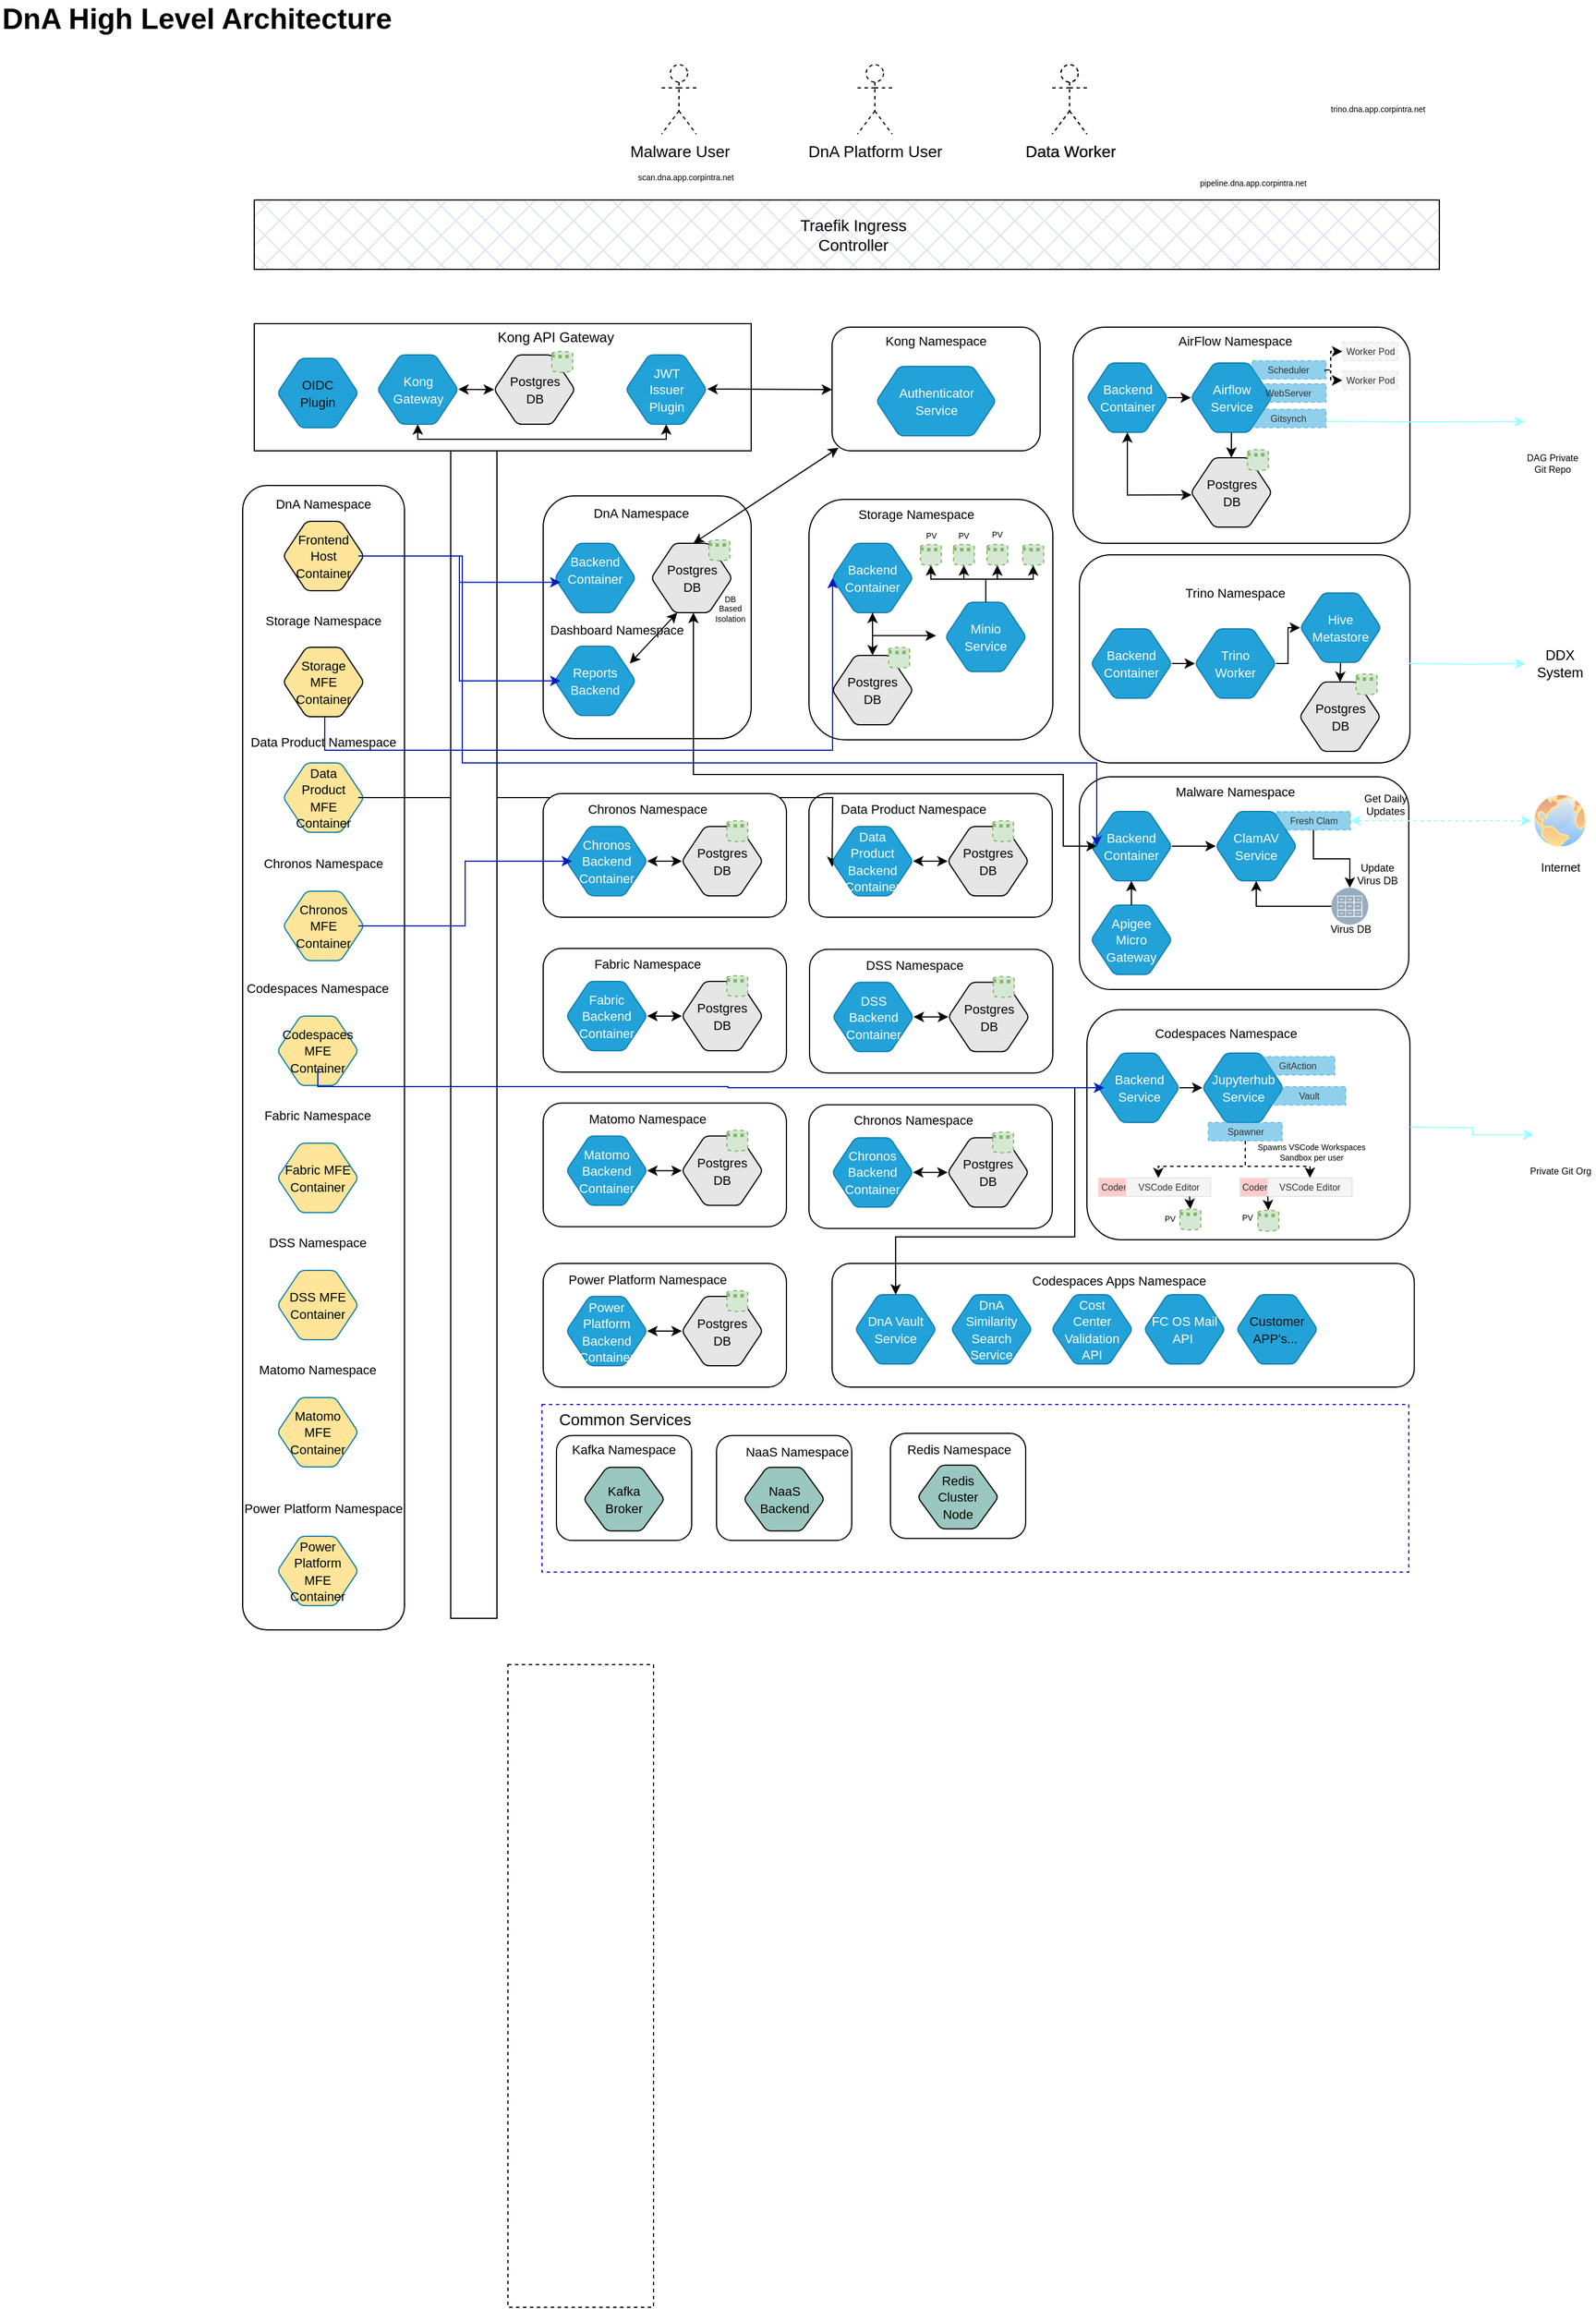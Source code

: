 <mxfile version="26.2.14">
  <diagram name="Page-1" id="-J5B05f3HgKwEMItQhWp">
    <mxGraphModel dx="3280" dy="1444" grid="1" gridSize="10" guides="1" tooltips="1" connect="1" arrows="1" fold="1" page="1" pageScale="1" pageWidth="827" pageHeight="1169" math="0" shadow="0">
      <root>
        <mxCell id="0" />
        <mxCell id="1" parent="0" />
        <mxCell id="bbSI7N7z66_PzIwSuyZO-434" value="" style="rounded=0;whiteSpace=wrap;html=1;fillColor=none;fontColor=#ffffff;strokeColor=#3700CC;dashed=1;" vertex="1" parent="1">
          <mxGeometry x="479" y="1225" width="750" height="145" as="geometry" />
        </mxCell>
        <mxCell id="bbSI7N7z66_PzIwSuyZO-147" value="" style="rounded=1;whiteSpace=wrap;html=1;" vertex="1" parent="1">
          <mxGeometry x="938.5" y="293" width="291.5" height="187" as="geometry" />
        </mxCell>
        <mxCell id="bbSI7N7z66_PzIwSuyZO-57" value="" style="rounded=0;whiteSpace=wrap;html=1;strokeColor=light-dark(#000000,#0B540F);" vertex="1" parent="1">
          <mxGeometry x="230" y="290" width="430" height="110" as="geometry" />
        </mxCell>
        <mxCell id="bbSI7N7z66_PzIwSuyZO-1" value="&lt;b style=&quot;font-size: 25px;&quot;&gt;DnA High Level Architecture&lt;/b&gt;" style="text;html=1;strokeColor=none;fillColor=none;align=left;verticalAlign=middle;whiteSpace=wrap;rounded=0;fontColor=#000000;fontSize=25;" vertex="1" parent="1">
          <mxGeometry x="10" y="10" width="375" height="30" as="geometry" />
        </mxCell>
        <mxCell id="bbSI7N7z66_PzIwSuyZO-2" value="" style="group;dashed=1;" vertex="1" connectable="0" parent="1">
          <mxGeometry x="449.5" y="1450" width="136.5" height="556" as="geometry" />
        </mxCell>
        <mxCell id="bbSI7N7z66_PzIwSuyZO-3" value="" style="rounded=0;whiteSpace=wrap;html=1;fontSize=14;fontColor=#000000;strokeColor=#000000;fillColor=none;dashed=1;" vertex="1" parent="bbSI7N7z66_PzIwSuyZO-2">
          <mxGeometry width="126" height="556" as="geometry" />
        </mxCell>
        <mxCell id="bbSI7N7z66_PzIwSuyZO-10" value="" style="rounded=1;whiteSpace=wrap;html=1;" vertex="1" parent="bbSI7N7z66_PzIwSuyZO-2">
          <mxGeometry x="180.5" y="-198.17" width="117" height="90.832" as="geometry" />
        </mxCell>
        <mxCell id="bbSI7N7z66_PzIwSuyZO-12" value="" style="group" vertex="1" connectable="0" parent="bbSI7N7z66_PzIwSuyZO-2">
          <mxGeometry x="204" y="-170.645" width="70" height="55.05" as="geometry" />
        </mxCell>
        <object c4Container="FECOntainer" label="&lt;font style=&quot;font-size: 16px&quot;&gt;&lt;b&gt;%c4Type%&lt;/font&gt;&lt;div&gt;[%c4Container%:&amp;nbsp;%c4Technology%]&lt;/div&gt;&lt;br&gt;&lt;div&gt;&lt;font style=&quot;font-size: 11px&quot;&gt;&lt;font color=&quot;#E6E6E6&quot;&gt;%c4Description%&lt;/font&gt;&lt;/div&gt;" id="bbSI7N7z66_PzIwSuyZO-13">
          <mxCell style="shape=hexagon;size=20;perimeter=hexagonPerimeter2;whiteSpace=wrap;html=1;fixedSize=1;rounded=1;labelBackgroundColor=none;fillColor=#9AC7BF;fontSize=12;fontColor=#ffffff;align=center;strokeColor=#000000;metaEdit=1;points=[[0.5,0,0],[1,0.25,0],[1,0.5,0],[1,0.75,0],[0.5,1,0],[0,0.75,0],[0,0.5,0],[0,0.25,0]];resizable=1;arcSize=8;noLabel=1;container=0;" vertex="1" parent="bbSI7N7z66_PzIwSuyZO-12">
            <mxGeometry width="70" height="55.05" as="geometry" />
          </mxCell>
        </object>
        <mxCell id="bbSI7N7z66_PzIwSuyZO-14" value="&lt;font style=&quot;font-size: 11px;&quot;&gt;NaaS Backend&lt;/font&gt;" style="text;html=1;strokeColor=none;fillColor=none;align=center;verticalAlign=middle;whiteSpace=wrap;rounded=0;container=0;fontColor=#000000;" vertex="1" parent="bbSI7N7z66_PzIwSuyZO-12">
          <mxGeometry x="5" y="13.762" width="60" height="27.525" as="geometry" />
        </mxCell>
        <mxCell id="bbSI7N7z66_PzIwSuyZO-15" value="" style="rounded=1;whiteSpace=wrap;html=1;" vertex="1" parent="bbSI7N7z66_PzIwSuyZO-2">
          <mxGeometry x="42.0" y="-198.163" width="117" height="90.832" as="geometry" />
        </mxCell>
        <mxCell id="bbSI7N7z66_PzIwSuyZO-16" value="Kafka Namespace" style="text;html=1;strokeColor=none;fillColor=none;align=center;verticalAlign=middle;whiteSpace=wrap;rounded=0;fontSize=11;fontColor=#000000;" vertex="1" parent="bbSI7N7z66_PzIwSuyZO-2">
          <mxGeometry x="30.5" y="-199.998" width="140" height="27.525" as="geometry" />
        </mxCell>
        <mxCell id="bbSI7N7z66_PzIwSuyZO-17" value="" style="group" vertex="1" connectable="0" parent="bbSI7N7z66_PzIwSuyZO-2">
          <mxGeometry x="65.5" y="-170.638" width="70" height="55.05" as="geometry" />
        </mxCell>
        <object c4Container="FECOntainer" label="&lt;font style=&quot;font-size: 16px&quot;&gt;&lt;b&gt;%c4Type%&lt;/font&gt;&lt;div&gt;[%c4Container%:&amp;nbsp;%c4Technology%]&lt;/div&gt;&lt;br&gt;&lt;div&gt;&lt;font style=&quot;font-size: 11px&quot;&gt;&lt;font color=&quot;#E6E6E6&quot;&gt;%c4Description%&lt;/font&gt;&lt;/div&gt;" id="bbSI7N7z66_PzIwSuyZO-18">
          <mxCell style="shape=hexagon;size=20;perimeter=hexagonPerimeter2;whiteSpace=wrap;html=1;fixedSize=1;rounded=1;labelBackgroundColor=none;fillColor=#9AC7BF;fontSize=12;fontColor=#ffffff;align=center;strokeColor=#000000;metaEdit=1;points=[[0.5,0,0],[1,0.25,0],[1,0.5,0],[1,0.75,0],[0.5,1,0],[0,0.75,0],[0,0.5,0],[0,0.25,0]];resizable=1;arcSize=8;noLabel=1;container=0;" vertex="1" parent="bbSI7N7z66_PzIwSuyZO-17">
            <mxGeometry width="70" height="55.05" as="geometry" />
          </mxCell>
        </object>
        <mxCell id="bbSI7N7z66_PzIwSuyZO-19" value="&lt;font style=&quot;font-size: 11px;&quot;&gt;Kafka Broker&lt;/font&gt;" style="text;html=1;strokeColor=none;fillColor=none;align=center;verticalAlign=middle;whiteSpace=wrap;rounded=0;container=0;fontColor=#000000;" vertex="1" parent="bbSI7N7z66_PzIwSuyZO-17">
          <mxGeometry x="5" y="13.762" width="60" height="27.525" as="geometry" />
        </mxCell>
        <mxCell id="bbSI7N7z66_PzIwSuyZO-21" value="" style="rounded=1;whiteSpace=wrap;html=1;" vertex="1" parent="bbSI7N7z66_PzIwSuyZO-2">
          <mxGeometry x="331" y="-199.993" width="117" height="90.832" as="geometry" />
        </mxCell>
        <mxCell id="bbSI7N7z66_PzIwSuyZO-22" value="" style="group" vertex="1" connectable="0" parent="bbSI7N7z66_PzIwSuyZO-2">
          <mxGeometry x="354.5" y="-172.468" width="70" height="55.05" as="geometry" />
        </mxCell>
        <object c4Container="FECOntainer" label="&lt;font style=&quot;font-size: 16px&quot;&gt;&lt;b&gt;%c4Type%&lt;/font&gt;&lt;div&gt;[%c4Container%:&amp;nbsp;%c4Technology%]&lt;/div&gt;&lt;br&gt;&lt;div&gt;&lt;font style=&quot;font-size: 11px&quot;&gt;&lt;font color=&quot;#E6E6E6&quot;&gt;%c4Description%&lt;/font&gt;&lt;/div&gt;" id="bbSI7N7z66_PzIwSuyZO-23">
          <mxCell style="shape=hexagon;size=20;perimeter=hexagonPerimeter2;whiteSpace=wrap;html=1;fixedSize=1;rounded=1;labelBackgroundColor=none;fillColor=#9AC7BF;fontSize=12;fontColor=#ffffff;align=center;strokeColor=#000000;metaEdit=1;points=[[0.5,0,0],[1,0.25,0],[1,0.5,0],[1,0.75,0],[0.5,1,0],[0,0.75,0],[0,0.5,0],[0,0.25,0]];resizable=1;arcSize=8;noLabel=1;container=0;" vertex="1" parent="bbSI7N7z66_PzIwSuyZO-22">
            <mxGeometry width="70" height="55.05" as="geometry" />
          </mxCell>
        </object>
        <mxCell id="bbSI7N7z66_PzIwSuyZO-24" value="&lt;font style=&quot;font-size: 11px;&quot;&gt;Redis Cluster Node&lt;/font&gt;" style="text;html=1;strokeColor=none;fillColor=none;align=center;verticalAlign=middle;whiteSpace=wrap;rounded=0;container=0;fontColor=#000000;" vertex="1" parent="bbSI7N7z66_PzIwSuyZO-22">
          <mxGeometry x="5" y="13.762" width="60" height="27.525" as="geometry" />
        </mxCell>
        <mxCell id="bbSI7N7z66_PzIwSuyZO-25" value="Redis Namespace" style="text;html=1;strokeColor=none;fillColor=none;align=center;verticalAlign=middle;whiteSpace=wrap;rounded=0;fontSize=11;fontColor=#000000;" vertex="1" parent="bbSI7N7z66_PzIwSuyZO-2">
          <mxGeometry x="320.5" y="-199.998" width="140" height="27.525" as="geometry" />
        </mxCell>
        <mxCell id="bbSI7N7z66_PzIwSuyZO-41" value="" style="group" vertex="1" connectable="0" parent="1">
          <mxGeometry x="230" y="183" width="1037.25" height="60" as="geometry" />
        </mxCell>
        <mxCell id="bbSI7N7z66_PzIwSuyZO-42" value="Tra" style="rounded=0;whiteSpace=wrap;html=1;fontSize=11;fontColor=#FFFFFF;fillColor=#D4E1F5;fillStyle=cross-hatch;" vertex="1" parent="bbSI7N7z66_PzIwSuyZO-41">
          <mxGeometry width="1025.448" height="60" as="geometry" />
        </mxCell>
        <mxCell id="bbSI7N7z66_PzIwSuyZO-43" value="&lt;font color=&quot;#000000&quot; style=&quot;font-size: 14px;&quot;&gt;Traefik Ingress Controller&lt;/font&gt;" style="text;html=1;strokeColor=none;fillColor=none;align=center;verticalAlign=middle;whiteSpace=wrap;rounded=0;fontSize=14;fontColor=#FFFFFF;" vertex="1" parent="bbSI7N7z66_PzIwSuyZO-41">
          <mxGeometry x="444.223" y="15" width="148.804" height="30" as="geometry" />
        </mxCell>
        <mxCell id="bbSI7N7z66_PzIwSuyZO-44" value="" style="group" vertex="1" connectable="0" parent="1">
          <mxGeometry x="582.5" y="66" width="368" height="60" as="geometry" />
        </mxCell>
        <mxCell id="bbSI7N7z66_PzIwSuyZO-45" value="DnA Platform User" style="shape=umlActor;verticalLabelPosition=bottom;verticalAlign=top;html=1;outlineConnect=0;dashed=1;fontSize=14;fontColor=#000000;strokeColor=#000000;fillColor=none;" vertex="1" parent="bbSI7N7z66_PzIwSuyZO-44">
          <mxGeometry x="169.5" width="30" height="60" as="geometry" />
        </mxCell>
        <mxCell id="bbSI7N7z66_PzIwSuyZO-46" value="Data Worker" style="shape=umlActor;verticalLabelPosition=bottom;verticalAlign=top;html=1;outlineConnect=0;dashed=1;fontSize=14;fontColor=#000000;strokeColor=#000000;fillColor=none;" vertex="1" parent="bbSI7N7z66_PzIwSuyZO-44">
          <mxGeometry x="338" width="30" height="60" as="geometry" />
        </mxCell>
        <mxCell id="bbSI7N7z66_PzIwSuyZO-47" value="Malware User" style="shape=umlActor;verticalLabelPosition=bottom;verticalAlign=top;html=1;outlineConnect=0;dashed=1;fontSize=14;fontColor=#000000;strokeColor=#000000;fillColor=none;" vertex="1" parent="bbSI7N7z66_PzIwSuyZO-44">
          <mxGeometry width="30" height="60" as="geometry" />
        </mxCell>
        <mxCell id="bbSI7N7z66_PzIwSuyZO-49" value="pipeline.dna.app.corpintra.net" style="text;html=1;strokeColor=none;fillColor=none;align=center;verticalAlign=middle;whiteSpace=wrap;rounded=0;fontSize=7;" vertex="1" parent="1">
          <mxGeometry x="1077" y="159.67" width="35" height="18" as="geometry" />
        </mxCell>
        <mxCell id="bbSI7N7z66_PzIwSuyZO-51" value="trino.dna.app.corpintra.net" style="text;html=1;strokeColor=none;fillColor=none;align=center;verticalAlign=middle;whiteSpace=wrap;rounded=0;fontSize=7;" vertex="1" parent="1">
          <mxGeometry x="1185" y="96" width="35" height="18" as="geometry" />
        </mxCell>
        <mxCell id="bbSI7N7z66_PzIwSuyZO-52" value="scan.dna.app.corpintra.net" style="text;html=1;strokeColor=none;fillColor=none;align=center;verticalAlign=middle;whiteSpace=wrap;rounded=0;fontSize=7;" vertex="1" parent="1">
          <mxGeometry x="586" y="155" width="35" height="18" as="geometry" />
        </mxCell>
        <mxCell id="bbSI7N7z66_PzIwSuyZO-40" value="" style="group" vertex="1" connectable="0" parent="1">
          <mxGeometry x="540" y="290" width="206" height="93" as="geometry" />
        </mxCell>
        <mxCell id="bbSI7N7z66_PzIwSuyZO-31" value="" style="group" vertex="1" connectable="0" parent="bbSI7N7z66_PzIwSuyZO-40">
          <mxGeometry x="11.5" y="27" width="70" height="60" as="geometry" />
        </mxCell>
        <object c4Container="FECOntainer" label="&lt;font style=&quot;font-size: 16px&quot;&gt;&lt;b&gt;%c4Type%&lt;/font&gt;&lt;div&gt;[%c4Container%:&amp;nbsp;%c4Technology%]&lt;/div&gt;&lt;br&gt;&lt;div&gt;&lt;font style=&quot;font-size: 11px&quot;&gt;&lt;font color=&quot;#E6E6E6&quot;&gt;%c4Description%&lt;/font&gt;&lt;/div&gt;" id="bbSI7N7z66_PzIwSuyZO-32">
          <mxCell style="shape=hexagon;size=20;perimeter=hexagonPerimeter2;whiteSpace=wrap;html=1;fixedSize=1;rounded=1;labelBackgroundColor=none;fillColor=#23A2D9;fontSize=12;fontColor=#ffffff;align=center;strokeColor=#0E7DAD;metaEdit=1;points=[[0.5,0,0],[1,0.25,0],[1,0.5,0],[1,0.75,0],[0.5,1,0],[0,0.75,0],[0,0.5,0],[0,0.25,0]];resizable=1;arcSize=8;noLabel=1;" vertex="1" parent="bbSI7N7z66_PzIwSuyZO-31">
            <mxGeometry width="70" height="60" as="geometry" />
          </mxCell>
        </object>
        <mxCell id="bbSI7N7z66_PzIwSuyZO-33" value="&lt;font color=&quot;#ffffff&quot;&gt;&lt;span style=&quot;font-size: 11px;&quot;&gt;JWT&lt;br&gt;&lt;/span&gt;&lt;/font&gt;&lt;div&gt;&lt;font color=&quot;#ffffff&quot;&gt;&lt;span style=&quot;font-size: 11px;&quot;&gt;Issuer&lt;/span&gt;&lt;/font&gt;&lt;/div&gt;&lt;div&gt;&lt;font color=&quot;#ffffff&quot;&gt;&lt;span style=&quot;font-size: 11px;&quot;&gt;Plugin&lt;/span&gt;&lt;/font&gt;&lt;/div&gt;" style="text;html=1;strokeColor=none;fillColor=none;align=center;verticalAlign=middle;whiteSpace=wrap;rounded=0;" vertex="1" parent="bbSI7N7z66_PzIwSuyZO-31">
          <mxGeometry x="5" y="15" width="60" height="30" as="geometry" />
        </mxCell>
        <mxCell id="bbSI7N7z66_PzIwSuyZO-85" value="" style="endArrow=classic;startArrow=classic;html=1;rounded=0;" edge="1" parent="bbSI7N7z66_PzIwSuyZO-40">
          <mxGeometry width="50" height="50" relative="1" as="geometry">
            <mxPoint x="82" y="56.55" as="sourcePoint" />
            <mxPoint x="190" y="57" as="targetPoint" />
          </mxGeometry>
        </mxCell>
        <mxCell id="bbSI7N7z66_PzIwSuyZO-61" value="" style="group" vertex="1" connectable="0" parent="1">
          <mxGeometry x="325" y="290" width="235.5" height="93" as="geometry" />
        </mxCell>
        <mxCell id="bbSI7N7z66_PzIwSuyZO-62" value="" style="group" vertex="1" connectable="0" parent="bbSI7N7z66_PzIwSuyZO-61">
          <mxGeometry x="11.5" y="27" width="70" height="60" as="geometry" />
        </mxCell>
        <object c4Container="FECOntainer" label="&lt;font style=&quot;font-size: 16px&quot;&gt;&lt;b&gt;%c4Type%&lt;/font&gt;&lt;div&gt;[%c4Container%:&amp;nbsp;%c4Technology%]&lt;/div&gt;&lt;br&gt;&lt;div&gt;&lt;font style=&quot;font-size: 11px&quot;&gt;&lt;font color=&quot;#E6E6E6&quot;&gt;%c4Description%&lt;/font&gt;&lt;/div&gt;" id="bbSI7N7z66_PzIwSuyZO-63">
          <mxCell style="shape=hexagon;size=20;perimeter=hexagonPerimeter2;whiteSpace=wrap;html=1;fixedSize=1;rounded=1;labelBackgroundColor=none;fillColor=#23A2D9;fontSize=12;fontColor=#ffffff;align=center;strokeColor=#0E7DAD;metaEdit=1;points=[[0.5,0,0],[1,0.25,0],[1,0.5,0],[1,0.75,0],[0.5,1,0],[0,0.75,0],[0,0.5,0],[0,0.25,0]];resizable=1;arcSize=8;noLabel=1;" vertex="1" parent="bbSI7N7z66_PzIwSuyZO-62">
            <mxGeometry width="70" height="60" as="geometry" />
          </mxCell>
        </object>
        <mxCell id="bbSI7N7z66_PzIwSuyZO-64" value="&lt;font color=&quot;#ffffff&quot;&gt;&lt;span style=&quot;font-size: 11px;&quot;&gt;Kong Gateway&lt;/span&gt;&lt;/font&gt;" style="text;html=1;strokeColor=none;fillColor=none;align=center;verticalAlign=middle;whiteSpace=wrap;rounded=0;" vertex="1" parent="bbSI7N7z66_PzIwSuyZO-62">
          <mxGeometry x="5" y="15" width="60" height="30" as="geometry" />
        </mxCell>
        <mxCell id="bbSI7N7z66_PzIwSuyZO-65" value="" style="group" vertex="1" connectable="0" parent="bbSI7N7z66_PzIwSuyZO-61">
          <mxGeometry x="112.5" y="27" width="70" height="60" as="geometry" />
        </mxCell>
        <object c4Container="FECOntainer" label="&lt;font style=&quot;font-size: 16px&quot;&gt;&lt;b&gt;%c4Type%&lt;/font&gt;&lt;div&gt;[%c4Container%:&amp;nbsp;%c4Technology%]&lt;/div&gt;&lt;br&gt;&lt;div&gt;&lt;font style=&quot;font-size: 11px&quot;&gt;&lt;font color=&quot;#E6E6E6&quot;&gt;%c4Description%&lt;/font&gt;&lt;/div&gt;" id="bbSI7N7z66_PzIwSuyZO-66">
          <mxCell style="shape=hexagon;size=20;perimeter=hexagonPerimeter2;whiteSpace=wrap;html=1;fixedSize=1;rounded=1;labelBackgroundColor=none;fillColor=#E6E6E6;fontSize=12;fontColor=#ffffff;align=center;strokeColor=#000000;metaEdit=1;points=[[0.5,0,0],[1,0.25,0],[1,0.5,0],[1,0.75,0],[0.5,1,0],[0,0.75,0],[0,0.5,0],[0,0.25,0]];resizable=1;arcSize=8;noLabel=1;container=0;" vertex="1" parent="bbSI7N7z66_PzIwSuyZO-65">
            <mxGeometry width="70" height="60" as="geometry" />
          </mxCell>
        </object>
        <mxCell id="bbSI7N7z66_PzIwSuyZO-67" value="&lt;font style=&quot;font-size: 11px;&quot;&gt;Postgres DB&lt;/font&gt;" style="text;html=1;strokeColor=none;fillColor=none;align=center;verticalAlign=middle;whiteSpace=wrap;rounded=0;container=0;" vertex="1" parent="bbSI7N7z66_PzIwSuyZO-65">
          <mxGeometry x="5" y="15" width="60" height="30" as="geometry" />
        </mxCell>
        <mxCell id="bbSI7N7z66_PzIwSuyZO-68" value="" style="shape=datastore;whiteSpace=wrap;html=1;dashed=1;fontSize=8;strokeColor=#82b366;fillColor=#d5e8d4;" vertex="1" parent="bbSI7N7z66_PzIwSuyZO-65">
          <mxGeometry x="50" y="-3" width="18" height="18" as="geometry" />
        </mxCell>
        <mxCell id="bbSI7N7z66_PzIwSuyZO-34" value="Kong API Gateway" style="text;html=1;strokeColor=none;fillColor=none;align=center;verticalAlign=middle;whiteSpace=wrap;rounded=0;fontSize=12;fontColor=#000000;" vertex="1" parent="bbSI7N7z66_PzIwSuyZO-61">
          <mxGeometry x="95.5" y="-3" width="140" height="30" as="geometry" />
        </mxCell>
        <mxCell id="bbSI7N7z66_PzIwSuyZO-107" value="&lt;span style=&quot;color: rgba(0, 0, 0, 0); font-family: monospace; font-size: 0px; text-align: start; background-color: rgb(27, 29, 30);&quot;&gt;%3CmxGraphModel%3E%3Croot%3E%3CmxCell%20id%3D%220%22%2F%3E%3CmxCell%20id%3D%221%22%20parent%3D%220%22%2F%3E%3CmxCell%20id%3D%222%22%20value%3D%22%22%20style%3D%22group%22%20vertex%3D%221%22%20connectable%3D%220%22%20parent%3D%221%22%3E%3CmxGeometry%20x%3D%22551.5%22%20y%3D%22317%22%20width%3D%2270%22%20height%3D%2260%22%20as%3D%22geometry%22%2F%3E%3C%2FmxCell%3E%3Cobject%20c4Container%3D%22FECOntainer%22%20label%3D%22%26lt%3Bfont%20style%3D%26quot%3Bfont-size%3A%2016px%26quot%3B%26gt%3B%26lt%3Bb%26gt%3B%25c4Type%25%26lt%3B%2Ffont%26gt%3B%26lt%3Bdiv%26gt%3B%5B%25c4Container%25%3A%26amp%3Bnbsp%3B%25c4Technology%25%5D%26lt%3B%2Fdiv%26gt%3B%26lt%3Bbr%26gt%3B%26lt%3Bdiv%26gt%3B%26lt%3Bfont%20style%3D%26quot%3Bfont-size%3A%2011px%26quot%3B%26gt%3B%26lt%3Bfont%20color%3D%26quot%3B%23E6E6E6%26quot%3B%26gt%3B%25c4Description%25%26lt%3B%2Ffont%26gt%3B%26lt%3B%2Fdiv%26gt%3B%22%20id%3D%223%22%3E%3CmxCell%20style%3D%22shape%3Dhexagon%3Bsize%3D20%3Bperimeter%3DhexagonPerimeter2%3BwhiteSpace%3Dwrap%3Bhtml%3D1%3BfixedSize%3D1%3Brounded%3D1%3BlabelBackgroundColor%3Dnone%3BfillColor%3D%2323A2D9%3BfontSize%3D12%3BfontColor%3D%23ffffff%3Balign%3Dcenter%3BstrokeColor%3D%230E7DAD%3BmetaEdit%3D1%3Bpoints%3D%5B%5B0.5%2C0%2C0%5D%2C%5B1%2C0.25%2C0%5D%2C%5B1%2C0.5%2C0%5D%2C%5B1%2C0.75%2C0%5D%2C%5B0.5%2C1%2C0%5D%2C%5B0%2C0.75%2C0%5D%2C%5B0%2C0.5%2C0%5D%2C%5B0%2C0.25%2C0%5D%5D%3Bresizable%3D1%3BarcSize%3D8%3BnoLabel%3D1%3B%22%20vertex%3D%221%22%20parent%3D%222%22%3E%3CmxGeometry%20width%3D%2270%22%20height%3D%2260%22%20as%3D%22geometry%22%2F%3E%3C%2FmxCell%3E%3C%2Fobject%3E%3CmxCell%20id%3D%224%22%20value%3D%22%26lt%3Bfont%20color%3D%26quot%3B%23ffffff%26quot%3B%26gt%3B%26lt%3Bspan%20style%3D%26quot%3Bfont-size%3A%2011px%3B%26quot%3B%26gt%3BJWT%26lt%3Bbr%26gt%3B%26lt%3B%2Fspan%26gt%3B%26lt%3B%2Ffont%26gt%3B%26lt%3Bdiv%26gt%3B%26lt%3Bfont%20color%3D%26quot%3B%23ffffff%26quot%3B%26gt%3B%26lt%3Bspan%20style%3D%26quot%3Bfont-size%3A%2011px%3B%26quot%3B%26gt%3BIssuer%26lt%3B%2Fspan%26gt%3B%26lt%3B%2Ffont%26gt%3B%26lt%3B%2Fdiv%26gt%3B%26lt%3Bdiv%26gt%3B%26lt%3Bfont%20color%3D%26quot%3B%23ffffff%26quot%3B%26gt%3B%26lt%3Bspan%20style%3D%26quot%3Bfont-size%3A%2011px%3B%26quot%3B%26gt%3BPlugin%26lt%3B%2Fspan%26gt%3B%26lt%3B%2Ffont%26gt%3B%26lt%3B%2Fdiv%26gt%3B%22%20style%3D%22text%3Bhtml%3D1%3BstrokeColor%3Dnone%3BfillColor%3Dnone%3Balign%3Dcenter%3BverticalAlign%3Dmiddle%3BwhiteSpace%3Dwrap%3Brounded%3D0%3B%22%20vertex%3D%221%22%20parent%3D%222%22%3E%3CmxGeometry%20x%3D%225%22%20y%3D%2215%22%20width%3D%2260%22%20height%3D%2230%22%20as%3D%22geometry%22%2F%3E%3C%2FmxCell%3E%3C%2Froot%3E%3C%2FmxGraphModel%3E&lt;/span&gt;" style="endArrow=classic;startArrow=classic;html=1;rounded=0;entryX=0;entryY=0.5;entryDx=0;entryDy=0;entryPerimeter=0;" edge="1" parent="bbSI7N7z66_PzIwSuyZO-61" target="bbSI7N7z66_PzIwSuyZO-66">
          <mxGeometry width="50" height="50" relative="1" as="geometry">
            <mxPoint x="81.5" y="56.8" as="sourcePoint" />
            <mxPoint x="111.5" y="56.8" as="targetPoint" />
          </mxGeometry>
        </mxCell>
        <mxCell id="bbSI7N7z66_PzIwSuyZO-79" value="" style="rounded=1;whiteSpace=wrap;html=1;" vertex="1" parent="1">
          <mxGeometry x="730" y="293" width="180" height="107" as="geometry" />
        </mxCell>
        <mxCell id="bbSI7N7z66_PzIwSuyZO-80" value="" style="group" vertex="1" connectable="0" parent="1">
          <mxGeometry x="768.25" y="327" width="103.5" height="60" as="geometry" />
        </mxCell>
        <object c4Container="FECOntainer" label="&lt;font style=&quot;font-size: 16px&quot;&gt;&lt;b&gt;%c4Type%&lt;/font&gt;&lt;div&gt;[%c4Container%:&amp;nbsp;%c4Technology%]&lt;/div&gt;&lt;br&gt;&lt;div&gt;&lt;font style=&quot;font-size: 11px&quot;&gt;&lt;font color=&quot;#E6E6E6&quot;&gt;%c4Description%&lt;/font&gt;&lt;/div&gt;" id="bbSI7N7z66_PzIwSuyZO-81">
          <mxCell style="shape=hexagon;size=20;perimeter=hexagonPerimeter2;whiteSpace=wrap;html=1;fixedSize=1;rounded=1;labelBackgroundColor=none;fillColor=#23A2D9;fontSize=12;fontColor=#ffffff;align=center;strokeColor=#0E7DAD;metaEdit=1;points=[[0.5,0,0],[1,0.25,0],[1,0.5,0],[1,0.75,0],[0.5,1,0],[0,0.75,0],[0,0.5,0],[0,0.25,0]];resizable=1;arcSize=8;noLabel=1;" vertex="1" parent="bbSI7N7z66_PzIwSuyZO-80">
            <mxGeometry width="103.5" height="60" as="geometry" />
          </mxCell>
        </object>
        <mxCell id="bbSI7N7z66_PzIwSuyZO-82" value="&lt;font color=&quot;#ffffff&quot; style=&quot;font-size: 11px;&quot;&gt;Authenticator&lt;br&gt;Service&lt;/font&gt;" style="text;html=1;strokeColor=none;fillColor=none;align=center;verticalAlign=middle;whiteSpace=wrap;rounded=0;" vertex="1" parent="bbSI7N7z66_PzIwSuyZO-80">
          <mxGeometry x="7.393" y="15" width="88.714" height="30" as="geometry" />
        </mxCell>
        <mxCell id="bbSI7N7z66_PzIwSuyZO-83" value="Kong Namespace" style="text;html=1;strokeColor=none;fillColor=none;align=center;verticalAlign=middle;whiteSpace=wrap;rounded=0;fontSize=11;fontColor=#000000;" vertex="1" parent="1">
          <mxGeometry x="735" y="290" width="170" height="30" as="geometry" />
        </mxCell>
        <mxCell id="bbSI7N7z66_PzIwSuyZO-87" value="Data Worker" style="shape=umlActor;verticalLabelPosition=bottom;verticalAlign=top;html=1;outlineConnect=0;dashed=1;fontSize=14;fontColor=#000000;strokeColor=#000000;fillColor=none;" vertex="1" parent="1">
          <mxGeometry x="920.5" y="66" width="30" height="60" as="geometry" />
        </mxCell>
        <mxCell id="bbSI7N7z66_PzIwSuyZO-90" value="" style="rounded=1;whiteSpace=wrap;html=1;strokeColor=light-dark(#000000,#0000FF);" vertex="1" parent="1">
          <mxGeometry x="220" y="430" width="140" height="990" as="geometry" />
        </mxCell>
        <mxCell id="bbSI7N7z66_PzIwSuyZO-92" value="" style="group" vertex="1" connectable="0" parent="1">
          <mxGeometry x="470" y="480" width="190" height="169" as="geometry" />
        </mxCell>
        <mxCell id="bbSI7N7z66_PzIwSuyZO-117" value="" style="rounded=1;whiteSpace=wrap;html=1;" vertex="1" parent="bbSI7N7z66_PzIwSuyZO-92">
          <mxGeometry x="10" y="-41" width="180" height="210" as="geometry" />
        </mxCell>
        <object c4Container="FECOntainer" label="&lt;font style=&quot;font-size: 16px&quot;&gt;&lt;b&gt;%c4Type%&lt;/font&gt;&lt;div&gt;[%c4Container%:&amp;nbsp;%c4Technology%]&lt;/div&gt;&lt;br&gt;&lt;div&gt;&lt;font style=&quot;font-size: 11px&quot;&gt;&lt;font color=&quot;#E6E6E6&quot;&gt;%c4Description%&lt;/font&gt;&lt;/div&gt;" id="bbSI7N7z66_PzIwSuyZO-93">
          <mxCell style="shape=hexagon;size=20;perimeter=hexagonPerimeter2;whiteSpace=wrap;html=1;fixedSize=1;rounded=1;labelBackgroundColor=none;fillColor=#23A2D9;fontSize=12;fontColor=#ffffff;align=center;strokeColor=#0E7DAD;metaEdit=1;points=[[0.5,0,0],[1,0.25,0],[1,0.5,0],[1,0.75,0],[0.5,1,0],[0,0.75,0],[0,0.5,0],[0,0.25,0]];resizable=1;arcSize=8;noLabel=1;" vertex="1" parent="bbSI7N7z66_PzIwSuyZO-92">
            <mxGeometry x="20" width="70" height="60" as="geometry" />
          </mxCell>
        </object>
        <mxCell id="bbSI7N7z66_PzIwSuyZO-94" value="&lt;font color=&quot;#ffffff&quot; style=&quot;font-size: 11px;&quot;&gt;Backend Container&lt;/font&gt;" style="text;html=1;strokeColor=none;fillColor=none;align=center;verticalAlign=middle;whiteSpace=wrap;rounded=0;" vertex="1" parent="bbSI7N7z66_PzIwSuyZO-92">
          <mxGeometry x="25" width="60" height="45" as="geometry" />
        </mxCell>
        <mxCell id="bbSI7N7z66_PzIwSuyZO-118" value="" style="endArrow=classic;startArrow=classic;html=1;rounded=0;entryX=0.031;entryY=0.976;entryDx=0;entryDy=0;entryPerimeter=0;" edge="1" parent="bbSI7N7z66_PzIwSuyZO-92" target="bbSI7N7z66_PzIwSuyZO-79">
          <mxGeometry width="50" height="50" relative="1" as="geometry">
            <mxPoint x="140" as="sourcePoint" />
            <mxPoint x="140" y="-60" as="targetPoint" />
          </mxGeometry>
        </mxCell>
        <object c4Container="FECOntainer" label="&lt;font style=&quot;font-size: 16px&quot;&gt;&lt;b&gt;%c4Type%&lt;/font&gt;&lt;div&gt;[%c4Container%:&amp;nbsp;%c4Technology%]&lt;/div&gt;&lt;br&gt;&lt;div&gt;&lt;font style=&quot;font-size: 11px&quot;&gt;&lt;font color=&quot;#E6E6E6&quot;&gt;%c4Description%&lt;/font&gt;&lt;/div&gt;" id="bbSI7N7z66_PzIwSuyZO-122">
          <mxCell style="shape=hexagon;size=20;perimeter=hexagonPerimeter2;whiteSpace=wrap;html=1;fixedSize=1;rounded=1;labelBackgroundColor=none;fillColor=#23A2D9;fontSize=12;fontColor=#ffffff;align=center;strokeColor=#0E7DAD;metaEdit=1;points=[[0.5,0,0],[1,0.25,0],[1,0.5,0],[1,0.75,0],[0.5,1,0],[0,0.75,0],[0,0.5,0],[0,0.25,0]];resizable=1;arcSize=8;noLabel=1;" vertex="1" parent="bbSI7N7z66_PzIwSuyZO-92">
            <mxGeometry x="20" y="89" width="70" height="60" as="geometry" />
          </mxCell>
        </object>
        <mxCell id="bbSI7N7z66_PzIwSuyZO-123" value="&lt;font color=&quot;#ffffff&quot; style=&quot;font-size: 11px;&quot;&gt;Reports Backend&lt;/font&gt;" style="text;html=1;strokeColor=none;fillColor=none;align=center;verticalAlign=middle;whiteSpace=wrap;rounded=0;" vertex="1" parent="bbSI7N7z66_PzIwSuyZO-92">
          <mxGeometry x="25" y="104" width="60" height="30" as="geometry" />
        </mxCell>
        <mxCell id="bbSI7N7z66_PzIwSuyZO-148" value="DnA Namespace" style="text;html=1;strokeColor=none;fillColor=none;align=center;verticalAlign=middle;whiteSpace=wrap;rounded=0;fontSize=11;fontColor=#000000;" vertex="1" parent="bbSI7N7z66_PzIwSuyZO-92">
          <mxGeometry x="10" y="-41" width="170" height="30" as="geometry" />
        </mxCell>
        <mxCell id="bbSI7N7z66_PzIwSuyZO-149" value="Dashboard Namespace" style="text;html=1;strokeColor=none;fillColor=none;align=center;verticalAlign=middle;whiteSpace=wrap;rounded=0;fontSize=11;fontColor=#000000;" vertex="1" parent="bbSI7N7z66_PzIwSuyZO-92">
          <mxGeometry x="-10.75" y="60" width="170" height="30" as="geometry" />
        </mxCell>
        <mxCell id="bbSI7N7z66_PzIwSuyZO-257" value="" style="endArrow=classic;startArrow=classic;html=1;rounded=0;entryX=0.031;entryY=0.976;entryDx=0;entryDy=0;entryPerimeter=0;exitX=1;exitY=0;exitDx=0;exitDy=0;" edge="1" parent="bbSI7N7z66_PzIwSuyZO-92" source="bbSI7N7z66_PzIwSuyZO-123">
          <mxGeometry width="50" height="50" relative="1" as="geometry">
            <mxPoint y="143" as="sourcePoint" />
            <mxPoint x="126" y="60" as="targetPoint" />
          </mxGeometry>
        </mxCell>
        <mxCell id="bbSI7N7z66_PzIwSuyZO-96" value="" style="group" vertex="1" connectable="0" parent="1">
          <mxGeometry x="573.5" y="480" width="81.5" height="60" as="geometry" />
        </mxCell>
        <object c4Container="FECOntainer" label="&lt;font style=&quot;font-size: 16px&quot;&gt;&lt;b&gt;%c4Type%&lt;/font&gt;&lt;div&gt;[%c4Container%:&amp;nbsp;%c4Technology%]&lt;/div&gt;&lt;br&gt;&lt;div&gt;&lt;font style=&quot;font-size: 11px&quot;&gt;&lt;font color=&quot;#E6E6E6&quot;&gt;%c4Description%&lt;/font&gt;&lt;/div&gt;" id="bbSI7N7z66_PzIwSuyZO-97">
          <mxCell style="shape=hexagon;size=20;perimeter=hexagonPerimeter2;whiteSpace=wrap;html=1;fixedSize=1;rounded=1;labelBackgroundColor=none;fillColor=#E6E6E6;fontSize=12;fontColor=#ffffff;align=center;strokeColor=#000000;metaEdit=1;points=[[0.5,0,0],[1,0.25,0],[1,0.5,0],[1,0.75,0],[0.5,1,0],[0,0.75,0],[0,0.5,0],[0,0.25,0]];resizable=1;arcSize=8;noLabel=1;container=0;" vertex="1" parent="bbSI7N7z66_PzIwSuyZO-96">
            <mxGeometry width="70" height="60" as="geometry" />
          </mxCell>
        </object>
        <mxCell id="bbSI7N7z66_PzIwSuyZO-98" value="&lt;font style=&quot;font-size: 11px;&quot;&gt;Postgres DB&lt;/font&gt;" style="text;html=1;strokeColor=none;fillColor=none;align=center;verticalAlign=middle;whiteSpace=wrap;rounded=0;container=0;" vertex="1" parent="bbSI7N7z66_PzIwSuyZO-96">
          <mxGeometry x="5" y="15" width="60" height="30" as="geometry" />
        </mxCell>
        <mxCell id="bbSI7N7z66_PzIwSuyZO-99" value="" style="shape=datastore;whiteSpace=wrap;html=1;dashed=1;fontSize=8;strokeColor=#82b366;fillColor=#d5e8d4;" vertex="1" parent="bbSI7N7z66_PzIwSuyZO-96">
          <mxGeometry x="50" y="-3" width="18" height="18" as="geometry" />
        </mxCell>
        <mxCell id="bbSI7N7z66_PzIwSuyZO-100" value="DB &lt;br&gt;Based Isolation" style="text;html=1;strokeColor=none;fillColor=none;align=center;verticalAlign=middle;whiteSpace=wrap;rounded=0;fontSize=7;" vertex="1" parent="bbSI7N7z66_PzIwSuyZO-96">
          <mxGeometry x="46.5" y="48" width="43.5" height="18" as="geometry" />
        </mxCell>
        <mxCell id="bbSI7N7z66_PzIwSuyZO-101" value="" style="group" vertex="1" connectable="0" parent="1">
          <mxGeometry x="255" y="461" width="70" height="60" as="geometry" />
        </mxCell>
        <object c4Container="FECOntainer" label="&lt;font style=&quot;font-size: 16px&quot;&gt;&lt;b&gt;%c4Type%&lt;/font&gt;&lt;div&gt;[%c4Container%:&amp;nbsp;%c4Technology%]&lt;/div&gt;&lt;br&gt;&lt;div&gt;&lt;font style=&quot;font-size: 11px&quot;&gt;&lt;font color=&quot;#E6E6E6&quot;&gt;%c4Description%&lt;/font&gt;&lt;/div&gt;" id="bbSI7N7z66_PzIwSuyZO-102">
          <mxCell style="shape=hexagon;size=20;perimeter=hexagonPerimeter2;whiteSpace=wrap;html=1;fixedSize=1;rounded=1;labelBackgroundColor=none;fillColor=#FFE599;fontSize=12;fontColor=#ffffff;align=center;strokeColor=#000000;metaEdit=1;points=[[0.5,0,0],[1,0.25,0],[1,0.5,0],[1,0.75,0],[0.5,1,0],[0,0.75,0],[0,0.5,0],[0,0.25,0]];resizable=1;arcSize=8;noLabel=1;" vertex="1" parent="bbSI7N7z66_PzIwSuyZO-101">
            <mxGeometry width="70" height="60" as="geometry" />
          </mxCell>
        </object>
        <mxCell id="bbSI7N7z66_PzIwSuyZO-103" value="&lt;font style=&quot;font-size: 11px;&quot;&gt;Frontend&lt;br&gt;Host Container&lt;/font&gt;" style="text;html=1;strokeColor=none;fillColor=none;align=center;verticalAlign=middle;whiteSpace=wrap;rounded=0;fontColor=#000000;" vertex="1" parent="bbSI7N7z66_PzIwSuyZO-101">
          <mxGeometry x="5" y="15" width="60" height="30" as="geometry" />
        </mxCell>
        <mxCell id="bbSI7N7z66_PzIwSuyZO-125" value="AirFlow Namespace" style="text;html=1;strokeColor=none;fillColor=none;align=center;verticalAlign=middle;whiteSpace=wrap;rounded=0;fontSize=11;fontColor=#000000;" vertex="1" parent="1">
          <mxGeometry x="1008.5" y="290" width="140" height="30" as="geometry" />
        </mxCell>
        <mxCell id="bbSI7N7z66_PzIwSuyZO-126" value="" style="edgeStyle=orthogonalEdgeStyle;rounded=0;orthogonalLoop=1;jettySize=auto;html=1;fontSize=11;fontColor=#000000;" edge="1" parent="1" source="bbSI7N7z66_PzIwSuyZO-131">
          <mxGeometry relative="1" as="geometry">
            <mxPoint x="1040.5" y="354" as="targetPoint" />
            <Array as="points">
              <mxPoint x="1030.5" y="354" />
              <mxPoint x="1030.5" y="354" />
            </Array>
          </mxGeometry>
        </mxCell>
        <mxCell id="bbSI7N7z66_PzIwSuyZO-127" style="edgeStyle=orthogonalEdgeStyle;rounded=0;orthogonalLoop=1;jettySize=auto;html=1;fontSize=11;fontColor=#000000;entryX=0.5;entryY=0;entryDx=0;entryDy=0;entryPerimeter=0;" edge="1" parent="1" source="bbSI7N7z66_PzIwSuyZO-134" target="bbSI7N7z66_PzIwSuyZO-129">
          <mxGeometry relative="1" as="geometry">
            <mxPoint x="1130.5" y="354" as="targetPoint" />
          </mxGeometry>
        </mxCell>
        <mxCell id="bbSI7N7z66_PzIwSuyZO-128" value="" style="group" vertex="1" connectable="0" parent="1">
          <mxGeometry x="1040.5" y="406" width="80" height="60" as="geometry" />
        </mxCell>
        <object c4Container="FECOntainer" label="&lt;font style=&quot;font-size: 16px&quot;&gt;&lt;b&gt;%c4Type%&lt;/font&gt;&lt;div&gt;[%c4Container%:&amp;nbsp;%c4Technology%]&lt;/div&gt;&lt;br&gt;&lt;div&gt;&lt;font style=&quot;font-size: 11px&quot;&gt;&lt;font color=&quot;#E6E6E6&quot;&gt;%c4Description%&lt;/font&gt;&lt;/div&gt;" id="bbSI7N7z66_PzIwSuyZO-129">
          <mxCell style="shape=hexagon;size=20;perimeter=hexagonPerimeter2;whiteSpace=wrap;html=1;fixedSize=1;rounded=1;labelBackgroundColor=none;fillColor=#E6E6E6;fontSize=12;fontColor=#ffffff;align=center;strokeColor=#000000;metaEdit=1;points=[[0.5,0,0],[1,0.25,0],[1,0.5,0],[1,0.75,0],[0.5,1,0],[0,0.75,0],[0,0.5,0],[0,0.25,0]];resizable=1;arcSize=8;noLabel=1;container=0;" vertex="1" parent="bbSI7N7z66_PzIwSuyZO-128">
            <mxGeometry width="70" height="60" as="geometry" />
          </mxCell>
        </object>
        <mxCell id="bbSI7N7z66_PzIwSuyZO-130" value="&lt;font style=&quot;font-size: 11px;&quot;&gt;Postgres DB&lt;/font&gt;" style="text;html=1;strokeColor=none;fillColor=none;align=center;verticalAlign=middle;whiteSpace=wrap;rounded=0;container=0;" vertex="1" parent="bbSI7N7z66_PzIwSuyZO-128">
          <mxGeometry x="5" y="15" width="60" height="30" as="geometry" />
        </mxCell>
        <object c4Container="FECOntainer" label="&lt;font style=&quot;font-size: 16px&quot;&gt;&lt;b&gt;%c4Type%&lt;/font&gt;&lt;div&gt;[%c4Container%:&amp;nbsp;%c4Technology%]&lt;/div&gt;&lt;br&gt;&lt;div&gt;&lt;font style=&quot;font-size: 11px&quot;&gt;&lt;font color=&quot;#E6E6E6&quot;&gt;%c4Description%&lt;/font&gt;&lt;/div&gt;" id="bbSI7N7z66_PzIwSuyZO-131">
          <mxCell style="shape=hexagon;size=20;perimeter=hexagonPerimeter2;whiteSpace=wrap;html=1;fixedSize=1;rounded=1;labelBackgroundColor=none;fillColor=#23A2D9;fontSize=12;fontColor=#ffffff;align=center;strokeColor=#0E7DAD;metaEdit=1;points=[[0.5,0,0],[1,0.25,0],[1,0.5,0],[1,0.75,0],[0.5,1,0],[0,0.75,0],[0,0.5,0],[0,0.25,0]];resizable=1;arcSize=8;noLabel=1;" vertex="1" parent="1">
            <mxGeometry x="950.5" y="324" width="70" height="60" as="geometry" />
          </mxCell>
        </object>
        <mxCell id="bbSI7N7z66_PzIwSuyZO-132" style="edgeStyle=orthogonalEdgeStyle;rounded=0;orthogonalLoop=1;jettySize=auto;html=1;entryX=0.008;entryY=0.536;entryDx=0;entryDy=0;fontSize=14;fontColor=#FFFFFF;strokeColor=#000000;exitX=0.5;exitY=1;exitDx=0;exitDy=0;exitPerimeter=0;entryPerimeter=0;startArrow=classic;startFill=1;" edge="1" parent="1" source="bbSI7N7z66_PzIwSuyZO-131" target="bbSI7N7z66_PzIwSuyZO-129">
          <mxGeometry relative="1" as="geometry" />
        </mxCell>
        <mxCell id="bbSI7N7z66_PzIwSuyZO-133" value="&lt;font color=&quot;#ffffff&quot;&gt;&lt;span style=&quot;font-size: 11px;&quot;&gt;Backend Container&lt;/span&gt;&lt;/font&gt;" style="text;html=1;strokeColor=none;fillColor=none;align=center;verticalAlign=middle;whiteSpace=wrap;rounded=0;fontColor=#000000;" vertex="1" parent="1">
          <mxGeometry x="955.5" y="339" width="60" height="30" as="geometry" />
        </mxCell>
        <object c4Container="FECOntainer" label="&lt;font style=&quot;font-size: 16px&quot;&gt;&lt;b&gt;%c4Type%&lt;/font&gt;&lt;div&gt;[%c4Container%:&amp;nbsp;%c4Technology%]&lt;/div&gt;&lt;br&gt;&lt;div&gt;&lt;font style=&quot;font-size: 11px&quot;&gt;&lt;font color=&quot;#E6E6E6&quot;&gt;%c4Description%&lt;/font&gt;&lt;/div&gt;" id="bbSI7N7z66_PzIwSuyZO-134">
          <mxCell style="shape=hexagon;size=20;perimeter=hexagonPerimeter2;whiteSpace=wrap;html=1;fixedSize=1;rounded=1;labelBackgroundColor=none;fillColor=#23A2D9;fontSize=12;fontColor=#ffffff;align=center;strokeColor=#0E7DAD;metaEdit=1;points=[[0.5,0,0],[1,0.25,0],[1,0.5,0],[1,0.75,0],[0.5,1,0],[0,0.75,0],[0,0.5,0],[0,0.25,0]];resizable=1;arcSize=8;noLabel=1;" vertex="1" parent="1">
            <mxGeometry x="1040.5" y="324" width="70" height="60" as="geometry" />
          </mxCell>
        </object>
        <mxCell id="bbSI7N7z66_PzIwSuyZO-135" value="&lt;font color=&quot;#ffffff&quot; style=&quot;font-size: 11px;&quot;&gt;Airflow Service&lt;/font&gt;" style="text;html=1;strokeColor=none;fillColor=none;align=center;verticalAlign=middle;whiteSpace=wrap;rounded=0;" vertex="1" parent="1">
          <mxGeometry x="1045.5" y="339" width="60" height="30" as="geometry" />
        </mxCell>
        <mxCell id="bbSI7N7z66_PzIwSuyZO-136" style="edgeStyle=orthogonalEdgeStyle;rounded=0;orthogonalLoop=1;jettySize=auto;html=1;entryX=0;entryY=0.5;entryDx=0;entryDy=0;fontSize=8;fontColor=#000000;strokeColor=#000000;dashed=1;" edge="1" parent="1" source="bbSI7N7z66_PzIwSuyZO-138" target="bbSI7N7z66_PzIwSuyZO-144">
          <mxGeometry relative="1" as="geometry">
            <Array as="points">
              <mxPoint x="1161.5" y="330" />
              <mxPoint x="1161.5" y="314" />
            </Array>
          </mxGeometry>
        </mxCell>
        <mxCell id="bbSI7N7z66_PzIwSuyZO-137" style="edgeStyle=orthogonalEdgeStyle;rounded=0;orthogonalLoop=1;jettySize=auto;html=1;exitX=1;exitY=0.5;exitDx=0;exitDy=0;entryX=0;entryY=0.5;entryDx=0;entryDy=0;fontSize=8;fontColor=#000000;strokeColor=#000000;dashed=1;" edge="1" parent="1" source="bbSI7N7z66_PzIwSuyZO-138" target="bbSI7N7z66_PzIwSuyZO-145">
          <mxGeometry relative="1" as="geometry">
            <Array as="points">
              <mxPoint x="1156.5" y="330" />
              <mxPoint x="1161.5" y="331" />
              <mxPoint x="1161.5" y="339" />
            </Array>
          </mxGeometry>
        </mxCell>
        <mxCell id="bbSI7N7z66_PzIwSuyZO-138" value="Scheduler&amp;nbsp;" style="rounded=0;whiteSpace=wrap;html=1;dashed=1;fontSize=8;fontColor=#333333;strokeColor=#23A2D9;fillColor=#23A2D9;fillStyle=auto;opacity=50;" vertex="1" parent="1">
          <mxGeometry x="1093.5" y="322" width="64" height="16" as="geometry" />
        </mxCell>
        <mxCell id="bbSI7N7z66_PzIwSuyZO-139" value="WebServer&amp;nbsp;" style="rounded=0;whiteSpace=wrap;html=1;dashed=1;fontSize=8;fontColor=#333333;strokeColor=#23A2D9;fillColor=#23A2D9;fillStyle=auto;opacity=50;" vertex="1" parent="1">
          <mxGeometry x="1093.5" y="342" width="64" height="16" as="geometry" />
        </mxCell>
        <mxCell id="bbSI7N7z66_PzIwSuyZO-140" value="Gitsynch&amp;nbsp;" style="rounded=0;whiteSpace=wrap;html=1;dashed=1;fontSize=8;fontColor=#333333;strokeColor=#23A2D9;fillColor=#23A2D9;fillStyle=auto;opacity=50;" vertex="1" parent="1">
          <mxGeometry x="1093.5" y="364" width="64" height="16" as="geometry" />
        </mxCell>
        <mxCell id="bbSI7N7z66_PzIwSuyZO-141" value="" style="shape=image;html=1;verticalAlign=top;verticalLabelPosition=bottom;labelBackgroundColor=#ffffff;imageAspect=0;aspect=fixed;image=https://cdn1.iconfinder.com/data/icons/social-media-2106/24/social_media_social_media_logo_docker-128.png;dashed=1;fontSize=8;fontColor=#000000;strokeColor=#E6E6E6;fillColor=#D4E1F5;" vertex="1" parent="1">
          <mxGeometry x="1152.5" y="320" width="8" height="8" as="geometry" />
        </mxCell>
        <mxCell id="bbSI7N7z66_PzIwSuyZO-142" value="" style="shape=image;html=1;verticalAlign=top;verticalLabelPosition=bottom;labelBackgroundColor=#ffffff;imageAspect=0;aspect=fixed;image=https://cdn1.iconfinder.com/data/icons/social-media-2106/24/social_media_social_media_logo_docker-128.png;dashed=1;fontSize=8;fontColor=#000000;strokeColor=#E6E6E6;fillColor=#D4E1F5;" vertex="1" parent="1">
          <mxGeometry x="1152.5" y="339" width="8" height="8" as="geometry" />
        </mxCell>
        <mxCell id="bbSI7N7z66_PzIwSuyZO-143" value="" style="shape=image;html=1;verticalAlign=top;verticalLabelPosition=bottom;labelBackgroundColor=#ffffff;imageAspect=0;aspect=fixed;image=https://cdn1.iconfinder.com/data/icons/social-media-2106/24/social_media_social_media_logo_docker-128.png;dashed=1;fontSize=8;fontColor=#000000;strokeColor=#E6E6E6;fillColor=#D4E1F5;" vertex="1" parent="1">
          <mxGeometry x="1152.5" y="361" width="8" height="8" as="geometry" />
        </mxCell>
        <mxCell id="bbSI7N7z66_PzIwSuyZO-144" value="Worker Pod" style="rounded=0;whiteSpace=wrap;html=1;dashed=1;fontSize=8;fontColor=#333333;strokeColor=#E6E6E6;fillColor=#f5f5f5;" vertex="1" parent="1">
          <mxGeometry x="1171.5" y="306" width="48" height="16" as="geometry" />
        </mxCell>
        <mxCell id="bbSI7N7z66_PzIwSuyZO-145" value="Worker Pod" style="rounded=0;whiteSpace=wrap;html=1;dashed=1;fontSize=8;fontColor=#333333;strokeColor=#E6E6E6;fillColor=#f5f5f5;" vertex="1" parent="1">
          <mxGeometry x="1171.5" y="331" width="48" height="16" as="geometry" />
        </mxCell>
        <mxCell id="bbSI7N7z66_PzIwSuyZO-146" value="" style="shape=datastore;whiteSpace=wrap;html=1;dashed=1;fontSize=8;strokeColor=#82b366;fillColor=#d5e8d4;" vertex="1" parent="1">
          <mxGeometry x="1089.5" y="399" width="18" height="18" as="geometry" />
        </mxCell>
        <mxCell id="bbSI7N7z66_PzIwSuyZO-150" value="DnA Namespace" style="text;html=1;strokeColor=none;fillColor=none;align=center;verticalAlign=middle;whiteSpace=wrap;rounded=0;fontSize=11;fontColor=#000000;" vertex="1" parent="1">
          <mxGeometry x="205" y="431" width="170" height="30" as="geometry" />
        </mxCell>
        <mxCell id="bbSI7N7z66_PzIwSuyZO-151" value="" style="rounded=1;whiteSpace=wrap;html=1;" vertex="1" parent="1">
          <mxGeometry x="710" y="442" width="211" height="208" as="geometry" />
        </mxCell>
        <mxCell id="bbSI7N7z66_PzIwSuyZO-152" value="Storage Namespace" style="text;html=1;strokeColor=none;fillColor=none;align=center;verticalAlign=middle;whiteSpace=wrap;rounded=0;fontSize=11;fontColor=#000000;" vertex="1" parent="1">
          <mxGeometry x="732.5" y="440" width="140" height="30" as="geometry" />
        </mxCell>
        <mxCell id="bbSI7N7z66_PzIwSuyZO-153" value="" style="group" vertex="1" connectable="0" parent="1">
          <mxGeometry x="730" y="480" width="70" height="60" as="geometry" />
        </mxCell>
        <object c4Container="FECOntainer" label="&lt;font style=&quot;font-size: 16px&quot;&gt;&lt;b&gt;%c4Type%&lt;/font&gt;&lt;div&gt;[%c4Container%:&amp;nbsp;%c4Technology%]&lt;/div&gt;&lt;br&gt;&lt;div&gt;&lt;font style=&quot;font-size: 11px&quot;&gt;&lt;font color=&quot;#E6E6E6&quot;&gt;%c4Description%&lt;/font&gt;&lt;/div&gt;" id="bbSI7N7z66_PzIwSuyZO-154">
          <mxCell style="shape=hexagon;size=20;perimeter=hexagonPerimeter2;whiteSpace=wrap;html=1;fixedSize=1;rounded=1;labelBackgroundColor=none;fillColor=#23A2D9;fontSize=12;fontColor=#ffffff;align=center;strokeColor=#0E7DAD;metaEdit=1;points=[[0.5,0,0],[1,0.25,0],[1,0.5,0],[1,0.75,0],[0.5,1,0],[0,0.75,0],[0,0.5,0],[0,0.25,0]];resizable=1;arcSize=8;noLabel=1;" vertex="1" parent="bbSI7N7z66_PzIwSuyZO-153">
            <mxGeometry width="70" height="60" as="geometry" />
          </mxCell>
        </object>
        <mxCell id="bbSI7N7z66_PzIwSuyZO-155" value="&lt;font color=&quot;#ffffff&quot; style=&quot;font-size: 11px;&quot;&gt;Backend Container&lt;/font&gt;" style="text;html=1;strokeColor=none;fillColor=none;align=center;verticalAlign=middle;whiteSpace=wrap;rounded=0;" vertex="1" parent="bbSI7N7z66_PzIwSuyZO-153">
          <mxGeometry x="5" y="15" width="60" height="30" as="geometry" />
        </mxCell>
        <mxCell id="bbSI7N7z66_PzIwSuyZO-160" value="" style="group" vertex="1" connectable="0" parent="1">
          <mxGeometry x="828" y="531" width="70" height="60" as="geometry" />
        </mxCell>
        <object c4Container="FECOntainer" label="&lt;font style=&quot;font-size: 16px&quot;&gt;&lt;b&gt;%c4Type%&lt;/font&gt;&lt;div&gt;[%c4Container%:&amp;nbsp;%c4Technology%]&lt;/div&gt;&lt;br&gt;&lt;div&gt;&lt;font style=&quot;font-size: 11px&quot;&gt;&lt;font color=&quot;#E6E6E6&quot;&gt;%c4Description%&lt;/font&gt;&lt;/div&gt;" id="bbSI7N7z66_PzIwSuyZO-161">
          <mxCell style="shape=hexagon;size=20;perimeter=hexagonPerimeter2;whiteSpace=wrap;html=1;fixedSize=1;rounded=1;labelBackgroundColor=none;fillColor=#23A2D9;fontSize=12;fontColor=#ffffff;align=center;strokeColor=#0E7DAD;metaEdit=1;points=[[0.5,0,0],[1,0.25,0],[1,0.5,0],[1,0.75,0],[0.5,1,0],[0,0.75,0],[0,0.5,0],[0,0.25,0]];resizable=1;arcSize=8;noLabel=1;" vertex="1" parent="bbSI7N7z66_PzIwSuyZO-160">
            <mxGeometry width="70" height="60" as="geometry" />
          </mxCell>
        </object>
        <mxCell id="bbSI7N7z66_PzIwSuyZO-162" value="&lt;font color=&quot;#ffffff&quot; style=&quot;font-size: 11px;&quot;&gt;Minio Service&lt;/font&gt;" style="text;html=1;strokeColor=none;fillColor=none;align=center;verticalAlign=middle;whiteSpace=wrap;rounded=0;" vertex="1" parent="bbSI7N7z66_PzIwSuyZO-160">
          <mxGeometry x="5" y="15" width="60" height="30" as="geometry" />
        </mxCell>
        <mxCell id="bbSI7N7z66_PzIwSuyZO-163" style="edgeStyle=orthogonalEdgeStyle;rounded=0;orthogonalLoop=1;jettySize=auto;html=1;fontSize=9;fontColor=#000000;startArrow=none;startFill=0;endArrow=classic;endFill=1;strokeColor=#000000;" edge="1" parent="1" target="bbSI7N7z66_PzIwSuyZO-151" source="bbSI7N7z66_PzIwSuyZO-151">
          <mxGeometry relative="1" as="geometry">
            <mxPoint x="753" y="540" as="sourcePoint" />
            <mxPoint x="790" y="560.81" as="targetPoint" />
            <Array as="points">
              <mxPoint x="820" y="580" />
              <mxPoint x="820" y="580" />
            </Array>
          </mxGeometry>
        </mxCell>
        <mxCell id="bbSI7N7z66_PzIwSuyZO-164" value="" style="shape=datastore;whiteSpace=wrap;html=1;dashed=1;fontSize=8;strokeColor=#82b366;fillColor=#d5e8d4;" vertex="1" parent="1">
          <mxGeometry x="806.5" y="481" width="18" height="18" as="geometry" />
        </mxCell>
        <mxCell id="bbSI7N7z66_PzIwSuyZO-165" value="" style="shape=datastore;whiteSpace=wrap;html=1;dashed=1;fontSize=8;strokeColor=#82b366;fillColor=#d5e8d4;" vertex="1" parent="1">
          <mxGeometry x="835" y="481" width="18" height="18" as="geometry" />
        </mxCell>
        <mxCell id="bbSI7N7z66_PzIwSuyZO-166" value="" style="shape=datastore;whiteSpace=wrap;html=1;dashed=1;fontSize=8;strokeColor=#82b366;fillColor=#d5e8d4;" vertex="1" parent="1">
          <mxGeometry x="864" y="481" width="18" height="18" as="geometry" />
        </mxCell>
        <mxCell id="bbSI7N7z66_PzIwSuyZO-167" value="" style="shape=datastore;whiteSpace=wrap;html=1;dashed=1;fontSize=8;strokeColor=#82b366;fillColor=#d5e8d4;" vertex="1" parent="1">
          <mxGeometry x="895" y="481" width="18" height="18" as="geometry" />
        </mxCell>
        <mxCell id="bbSI7N7z66_PzIwSuyZO-168" value="PV" style="text;html=1;strokeColor=none;fillColor=none;align=center;verticalAlign=middle;whiteSpace=wrap;rounded=0;dashed=1;fillStyle=cross-hatch;fontSize=7;fontColor=#000000;opacity=50;" vertex="1" parent="1">
          <mxGeometry x="785.5" y="459" width="60" height="30" as="geometry" />
        </mxCell>
        <mxCell id="bbSI7N7z66_PzIwSuyZO-169" value="PV" style="text;html=1;strokeColor=none;fillColor=none;align=center;verticalAlign=middle;whiteSpace=wrap;rounded=0;dashed=1;fillStyle=cross-hatch;fontSize=7;fontColor=#000000;opacity=50;" vertex="1" parent="1">
          <mxGeometry x="814" y="459" width="60" height="30" as="geometry" />
        </mxCell>
        <mxCell id="bbSI7N7z66_PzIwSuyZO-170" value="PV" style="text;html=1;strokeColor=none;fillColor=none;align=center;verticalAlign=middle;whiteSpace=wrap;rounded=0;dashed=1;fillStyle=cross-hatch;fontSize=7;fontColor=#000000;opacity=50;" vertex="1" parent="1">
          <mxGeometry x="843" y="458" width="60" height="30" as="geometry" />
        </mxCell>
        <mxCell id="bbSI7N7z66_PzIwSuyZO-171" style="edgeStyle=orthogonalEdgeStyle;rounded=0;orthogonalLoop=1;jettySize=auto;html=1;exitX=0.5;exitY=0;exitDx=0;exitDy=0;exitPerimeter=0;fontSize=7;fontColor=#000000;startArrow=none;startFill=0;endArrow=classic;endFill=1;strokeColor=#000000;entryX=0.5;entryY=1;entryDx=0;entryDy=0;" edge="1" parent="1" source="bbSI7N7z66_PzIwSuyZO-161" target="bbSI7N7z66_PzIwSuyZO-164">
          <mxGeometry relative="1" as="geometry">
            <mxPoint x="816" y="502" as="targetPoint" />
          </mxGeometry>
        </mxCell>
        <mxCell id="bbSI7N7z66_PzIwSuyZO-172" style="edgeStyle=orthogonalEdgeStyle;rounded=0;orthogonalLoop=1;jettySize=auto;html=1;exitX=0.5;exitY=0;exitDx=0;exitDy=0;exitPerimeter=0;entryX=0.5;entryY=1;entryDx=0;entryDy=0;fontSize=7;fontColor=#000000;startArrow=none;startFill=0;endArrow=classic;endFill=1;strokeColor=#000000;" edge="1" parent="1" source="bbSI7N7z66_PzIwSuyZO-161" target="bbSI7N7z66_PzIwSuyZO-165">
          <mxGeometry relative="1" as="geometry">
            <Array as="points">
              <mxPoint x="863" y="511" />
              <mxPoint x="844" y="511" />
            </Array>
          </mxGeometry>
        </mxCell>
        <mxCell id="bbSI7N7z66_PzIwSuyZO-173" style="edgeStyle=orthogonalEdgeStyle;rounded=0;orthogonalLoop=1;jettySize=auto;html=1;exitX=0.5;exitY=0;exitDx=0;exitDy=0;exitPerimeter=0;fontSize=7;fontColor=#000000;startArrow=none;startFill=0;endArrow=classic;endFill=1;strokeColor=#000000;" edge="1" parent="1" source="bbSI7N7z66_PzIwSuyZO-161" target="bbSI7N7z66_PzIwSuyZO-166">
          <mxGeometry relative="1" as="geometry" />
        </mxCell>
        <mxCell id="bbSI7N7z66_PzIwSuyZO-174" style="edgeStyle=orthogonalEdgeStyle;rounded=0;orthogonalLoop=1;jettySize=auto;html=1;exitX=0.5;exitY=0;exitDx=0;exitDy=0;exitPerimeter=0;fontSize=7;fontColor=#000000;startArrow=none;startFill=0;endArrow=classic;endFill=1;strokeColor=#000000;entryX=0.5;entryY=1;entryDx=0;entryDy=0;" edge="1" parent="1" source="bbSI7N7z66_PzIwSuyZO-161" target="bbSI7N7z66_PzIwSuyZO-167">
          <mxGeometry relative="1" as="geometry" />
        </mxCell>
        <object c4Container="FECOntainer" label="&lt;font style=&quot;font-size: 16px&quot;&gt;&lt;b&gt;%c4Type%&lt;/font&gt;&lt;div&gt;[%c4Container%:&amp;nbsp;%c4Technology%]&lt;/div&gt;&lt;br&gt;&lt;div&gt;&lt;font style=&quot;font-size: 11px&quot;&gt;&lt;font color=&quot;#E6E6E6&quot;&gt;%c4Description%&lt;/font&gt;&lt;/div&gt;" id="bbSI7N7z66_PzIwSuyZO-158">
          <mxCell style="shape=hexagon;size=20;perimeter=hexagonPerimeter2;whiteSpace=wrap;html=1;fixedSize=1;rounded=1;labelBackgroundColor=none;fillColor=#FFE599;fontSize=12;fontColor=#ffffff;align=center;strokeColor=#000000;metaEdit=1;points=[[0.5,0,0],[1,0.25,0],[1,0.5,0],[1,0.75,0],[0.5,1,0],[0,0.75,0],[0,0.5,0],[0,0.25,0]];resizable=1;arcSize=8;noLabel=1;" vertex="1" parent="1">
            <mxGeometry x="255" y="570" width="70" height="60" as="geometry" />
          </mxCell>
        </object>
        <mxCell id="bbSI7N7z66_PzIwSuyZO-159" value="&lt;font style=&quot;font-size: 11px;&quot;&gt;Storage MFE Container&lt;/font&gt;" style="text;html=1;strokeColor=none;fillColor=none;align=center;verticalAlign=middle;whiteSpace=wrap;rounded=0;fontColor=#000000;" vertex="1" parent="1">
          <mxGeometry x="260" y="585" width="60" height="30" as="geometry" />
        </mxCell>
        <mxCell id="bbSI7N7z66_PzIwSuyZO-178" value="Storage Namespace" style="text;html=1;strokeColor=none;fillColor=none;align=center;verticalAlign=middle;whiteSpace=wrap;rounded=0;fontSize=11;fontColor=#000000;" vertex="1" parent="1">
          <mxGeometry x="205" y="532" width="170" height="30" as="geometry" />
        </mxCell>
        <mxCell id="bbSI7N7z66_PzIwSuyZO-182" value="" style="rounded=1;whiteSpace=wrap;html=1;" vertex="1" parent="1">
          <mxGeometry x="944" y="490" width="286" height="180" as="geometry" />
        </mxCell>
        <mxCell id="bbSI7N7z66_PzIwSuyZO-183" value="" style="edgeStyle=orthogonalEdgeStyle;rounded=0;orthogonalLoop=1;jettySize=auto;html=1;fontSize=11;fontColor=#000000;" edge="1" parent="1" source="bbSI7N7z66_PzIwSuyZO-188">
          <mxGeometry relative="1" as="geometry">
            <mxPoint x="1044" y="584" as="targetPoint" />
            <Array as="points">
              <mxPoint x="1034" y="584" />
              <mxPoint x="1034" y="584" />
            </Array>
          </mxGeometry>
        </mxCell>
        <mxCell id="bbSI7N7z66_PzIwSuyZO-184" style="edgeStyle=orthogonalEdgeStyle;rounded=0;orthogonalLoop=1;jettySize=auto;html=1;fontSize=11;fontColor=#000000;entryX=0;entryY=0.5;entryDx=0;entryDy=0;entryPerimeter=0;" edge="1" parent="1" source="bbSI7N7z66_PzIwSuyZO-190" target="bbSI7N7z66_PzIwSuyZO-195">
          <mxGeometry relative="1" as="geometry">
            <mxPoint x="1134.0" y="584" as="targetPoint" />
            <Array as="points">
              <mxPoint x="1124.5" y="584" />
              <mxPoint x="1124.5" y="553" />
            </Array>
          </mxGeometry>
        </mxCell>
        <mxCell id="bbSI7N7z66_PzIwSuyZO-185" value="" style="group" vertex="1" connectable="0" parent="1">
          <mxGeometry x="1132.5" y="599" width="80" height="60" as="geometry" />
        </mxCell>
        <object c4Container="FECOntainer" label="&lt;font style=&quot;font-size: 16px&quot;&gt;&lt;b&gt;%c4Type%&lt;/font&gt;&lt;div&gt;[%c4Container%:&amp;nbsp;%c4Technology%]&lt;/div&gt;&lt;br&gt;&lt;div&gt;&lt;font style=&quot;font-size: 11px&quot;&gt;&lt;font color=&quot;#E6E6E6&quot;&gt;%c4Description%&lt;/font&gt;&lt;/div&gt;" id="bbSI7N7z66_PzIwSuyZO-186">
          <mxCell style="shape=hexagon;size=20;perimeter=hexagonPerimeter2;whiteSpace=wrap;html=1;fixedSize=1;rounded=1;labelBackgroundColor=none;fillColor=#E6E6E6;fontSize=12;fontColor=#ffffff;align=center;strokeColor=#000000;metaEdit=1;points=[[0.5,0,0],[1,0.25,0],[1,0.5,0],[1,0.75,0],[0.5,1,0],[0,0.75,0],[0,0.5,0],[0,0.25,0]];resizable=1;arcSize=8;noLabel=1;container=0;" vertex="1" parent="bbSI7N7z66_PzIwSuyZO-185">
            <mxGeometry x="2" y="1" width="70" height="60" as="geometry" />
          </mxCell>
        </object>
        <mxCell id="bbSI7N7z66_PzIwSuyZO-187" value="&lt;font style=&quot;font-size: 11px;&quot;&gt;Postgres DB&lt;/font&gt;" style="text;html=1;strokeColor=none;fillColor=none;align=center;verticalAlign=middle;whiteSpace=wrap;rounded=0;container=0;" vertex="1" parent="bbSI7N7z66_PzIwSuyZO-185">
          <mxGeometry x="7" y="16" width="60" height="30" as="geometry" />
        </mxCell>
        <object c4Container="FECOntainer" label="&lt;font style=&quot;font-size: 16px&quot;&gt;&lt;b&gt;%c4Type%&lt;/font&gt;&lt;div&gt;[%c4Container%:&amp;nbsp;%c4Technology%]&lt;/div&gt;&lt;br&gt;&lt;div&gt;&lt;font style=&quot;font-size: 11px&quot;&gt;&lt;font color=&quot;#E6E6E6&quot;&gt;%c4Description%&lt;/font&gt;&lt;/div&gt;" id="bbSI7N7z66_PzIwSuyZO-188">
          <mxCell style="shape=hexagon;size=20;perimeter=hexagonPerimeter2;whiteSpace=wrap;html=1;fixedSize=1;rounded=1;labelBackgroundColor=none;fillColor=#23A2D9;fontSize=12;fontColor=#ffffff;align=center;strokeColor=#0E7DAD;metaEdit=1;points=[[0.5,0,0],[1,0.25,0],[1,0.5,0],[1,0.75,0],[0.5,1,0],[0,0.75,0],[0,0.5,0],[0,0.25,0]];resizable=1;arcSize=8;noLabel=1;" vertex="1" parent="1">
            <mxGeometry x="954" y="554" width="70" height="60" as="geometry" />
          </mxCell>
        </object>
        <mxCell id="bbSI7N7z66_PzIwSuyZO-189" value="&lt;font color=&quot;#ffffff&quot;&gt;&lt;span style=&quot;font-size: 11px;&quot;&gt;Backend Container&lt;/span&gt;&lt;/font&gt;" style="text;html=1;strokeColor=none;fillColor=none;align=center;verticalAlign=middle;whiteSpace=wrap;rounded=0;fontColor=#000000;" vertex="1" parent="1">
          <mxGeometry x="959" y="569" width="60" height="30" as="geometry" />
        </mxCell>
        <object c4Container="FECOntainer" label="&lt;font style=&quot;font-size: 16px&quot;&gt;&lt;b&gt;%c4Type%&lt;/font&gt;&lt;div&gt;[%c4Container%:&amp;nbsp;%c4Technology%]&lt;/div&gt;&lt;br&gt;&lt;div&gt;&lt;font style=&quot;font-size: 11px&quot;&gt;&lt;font color=&quot;#E6E6E6&quot;&gt;%c4Description%&lt;/font&gt;&lt;/div&gt;" id="bbSI7N7z66_PzIwSuyZO-190">
          <mxCell style="shape=hexagon;size=20;perimeter=hexagonPerimeter2;whiteSpace=wrap;html=1;fixedSize=1;rounded=1;labelBackgroundColor=none;fillColor=#23A2D9;fontSize=12;fontColor=#ffffff;align=center;strokeColor=#0E7DAD;metaEdit=1;points=[[0.5,0,0],[1,0.25,0],[1,0.5,0],[1,0.75,0],[0.5,1,0],[0,0.75,0],[0,0.5,0],[0,0.25,0]];resizable=1;arcSize=8;noLabel=1;" vertex="1" parent="1">
            <mxGeometry x="1044" y="554" width="70" height="60" as="geometry" />
          </mxCell>
        </object>
        <mxCell id="bbSI7N7z66_PzIwSuyZO-191" value="&lt;font color=&quot;#ffffff&quot;&gt;&lt;span style=&quot;font-size: 11px;&quot;&gt;Trino Worker&lt;/span&gt;&lt;/font&gt;" style="text;html=1;strokeColor=none;fillColor=none;align=center;verticalAlign=middle;whiteSpace=wrap;rounded=0;" vertex="1" parent="1">
          <mxGeometry x="1049" y="569" width="60" height="30" as="geometry" />
        </mxCell>
        <mxCell id="bbSI7N7z66_PzIwSuyZO-192" value="" style="shape=datastore;whiteSpace=wrap;html=1;dashed=1;fontSize=8;strokeColor=#82b366;fillColor=#d5e8d4;" vertex="1" parent="1">
          <mxGeometry x="1183.5" y="593" width="18" height="18" as="geometry" />
        </mxCell>
        <mxCell id="bbSI7N7z66_PzIwSuyZO-193" value="Trino Namespace" style="text;html=1;strokeColor=none;fillColor=none;align=center;verticalAlign=middle;whiteSpace=wrap;rounded=0;fontSize=11;fontColor=#000000;" vertex="1" parent="1">
          <mxGeometry x="1009" y="508" width="140" height="30" as="geometry" />
        </mxCell>
        <mxCell id="bbSI7N7z66_PzIwSuyZO-194" style="edgeStyle=orthogonalEdgeStyle;rounded=0;orthogonalLoop=1;jettySize=auto;html=1;exitX=0.5;exitY=1;exitDx=0;exitDy=0;exitPerimeter=0;entryX=0.5;entryY=0;entryDx=0;entryDy=0;entryPerimeter=0;fontSize=7;strokeColor=#000000;" edge="1" parent="1" source="bbSI7N7z66_PzIwSuyZO-195" target="bbSI7N7z66_PzIwSuyZO-186">
          <mxGeometry relative="1" as="geometry" />
        </mxCell>
        <object c4Container="FECOntainer" label="&lt;font style=&quot;font-size: 16px&quot;&gt;&lt;b&gt;%c4Type%&lt;/font&gt;&lt;div&gt;[%c4Container%:&amp;nbsp;%c4Technology%]&lt;/div&gt;&lt;br&gt;&lt;div&gt;&lt;font style=&quot;font-size: 11px&quot;&gt;&lt;font color=&quot;#E6E6E6&quot;&gt;%c4Description%&lt;/font&gt;&lt;/div&gt;" id="bbSI7N7z66_PzIwSuyZO-195">
          <mxCell style="shape=hexagon;size=20;perimeter=hexagonPerimeter2;whiteSpace=wrap;html=1;fixedSize=1;rounded=1;labelBackgroundColor=none;fillColor=#23A2D9;fontSize=12;fontColor=#ffffff;align=center;strokeColor=#0E7DAD;metaEdit=1;points=[[0.5,0,0],[1,0.25,0],[1,0.5,0],[1,0.75,0],[0.5,1,0],[0,0.75,0],[0,0.5,0],[0,0.25,0]];resizable=1;arcSize=8;noLabel=1;" vertex="1" parent="1">
            <mxGeometry x="1135" y="523" width="70" height="60" as="geometry" />
          </mxCell>
        </object>
        <mxCell id="bbSI7N7z66_PzIwSuyZO-196" value="&lt;font color=&quot;#ffffff&quot;&gt;&lt;span style=&quot;font-size: 11px;&quot;&gt;Hive Metastore&lt;/span&gt;&lt;/font&gt;" style="text;html=1;strokeColor=none;fillColor=none;align=center;verticalAlign=middle;whiteSpace=wrap;rounded=0;" vertex="1" parent="1">
          <mxGeometry x="1140" y="538" width="60" height="30" as="geometry" />
        </mxCell>
        <mxCell id="bbSI7N7z66_PzIwSuyZO-199" value="" style="group" vertex="1" connectable="0" parent="1">
          <mxGeometry x="730" y="577" width="80" height="60" as="geometry" />
        </mxCell>
        <object c4Container="FECOntainer" label="&lt;font style=&quot;font-size: 16px&quot;&gt;&lt;b&gt;%c4Type%&lt;/font&gt;&lt;div&gt;[%c4Container%:&amp;nbsp;%c4Technology%]&lt;/div&gt;&lt;br&gt;&lt;div&gt;&lt;font style=&quot;font-size: 11px&quot;&gt;&lt;font color=&quot;#E6E6E6&quot;&gt;%c4Description%&lt;/font&gt;&lt;/div&gt;" id="bbSI7N7z66_PzIwSuyZO-200">
          <mxCell style="shape=hexagon;size=20;perimeter=hexagonPerimeter2;whiteSpace=wrap;html=1;fixedSize=1;rounded=1;labelBackgroundColor=none;fillColor=#E6E6E6;fontSize=12;fontColor=#ffffff;align=center;strokeColor=#000000;metaEdit=1;points=[[0.5,0,0],[1,0.25,0],[1,0.5,0],[1,0.75,0],[0.5,1,0],[0,0.75,0],[0,0.5,0],[0,0.25,0]];resizable=1;arcSize=8;noLabel=1;container=0;" vertex="1" parent="bbSI7N7z66_PzIwSuyZO-199">
            <mxGeometry width="70" height="60" as="geometry" />
          </mxCell>
        </object>
        <mxCell id="bbSI7N7z66_PzIwSuyZO-201" value="&lt;font style=&quot;font-size: 11px;&quot;&gt;Postgres DB&lt;/font&gt;" style="text;html=1;strokeColor=none;fillColor=none;align=center;verticalAlign=middle;whiteSpace=wrap;rounded=0;container=0;" vertex="1" parent="bbSI7N7z66_PzIwSuyZO-199">
          <mxGeometry x="5" y="15" width="60" height="30" as="geometry" />
        </mxCell>
        <mxCell id="bbSI7N7z66_PzIwSuyZO-202" value="" style="shape=datastore;whiteSpace=wrap;html=1;dashed=1;fontSize=8;strokeColor=#82b366;fillColor=#d5e8d4;" vertex="1" parent="1">
          <mxGeometry x="779" y="570" width="18" height="18" as="geometry" />
        </mxCell>
        <mxCell id="bbSI7N7z66_PzIwSuyZO-204" style="edgeStyle=orthogonalEdgeStyle;rounded=0;orthogonalLoop=1;jettySize=auto;html=1;entryX=0.5;entryY=0;entryDx=0;entryDy=0;entryPerimeter=0;" edge="1" parent="1" source="bbSI7N7z66_PzIwSuyZO-154" target="bbSI7N7z66_PzIwSuyZO-200">
          <mxGeometry relative="1" as="geometry" />
        </mxCell>
        <mxCell id="bbSI7N7z66_PzIwSuyZO-205" style="edgeStyle=orthogonalEdgeStyle;rounded=0;orthogonalLoop=1;jettySize=auto;html=1;entryX=0.521;entryY=0.567;entryDx=0;entryDy=0;entryPerimeter=0;startArrow=classic;startFill=1;" edge="1" parent="1" source="bbSI7N7z66_PzIwSuyZO-154" target="bbSI7N7z66_PzIwSuyZO-151">
          <mxGeometry relative="1" as="geometry">
            <Array as="points">
              <mxPoint x="765" y="560" />
            </Array>
          </mxGeometry>
        </mxCell>
        <mxCell id="bbSI7N7z66_PzIwSuyZO-207" value="" style="rounded=1;whiteSpace=wrap;html=1;" vertex="1" parent="1">
          <mxGeometry x="944" y="682" width="285" height="184" as="geometry" />
        </mxCell>
        <mxCell id="bbSI7N7z66_PzIwSuyZO-208" value="Malware Namespace" style="text;html=1;strokeColor=none;fillColor=none;align=center;verticalAlign=middle;whiteSpace=wrap;rounded=0;fontSize=11;fontColor=#000000;" vertex="1" parent="1">
          <mxGeometry x="1009" y="680" width="140" height="30" as="geometry" />
        </mxCell>
        <mxCell id="bbSI7N7z66_PzIwSuyZO-209" value="" style="edgeStyle=orthogonalEdgeStyle;rounded=0;orthogonalLoop=1;jettySize=auto;html=1;fontSize=11;fontColor=#000000;entryX=0;entryY=0.5;entryDx=0;entryDy=0;entryPerimeter=0;" edge="1" parent="1" source="bbSI7N7z66_PzIwSuyZO-210" target="bbSI7N7z66_PzIwSuyZO-214">
          <mxGeometry relative="1" as="geometry">
            <mxPoint x="1044" y="742" as="targetPoint" />
            <Array as="points" />
          </mxGeometry>
        </mxCell>
        <object c4Container="FECOntainer" label="&lt;font style=&quot;font-size: 16px&quot;&gt;&lt;b&gt;%c4Type%&lt;/font&gt;&lt;div&gt;[%c4Container%:&amp;nbsp;%c4Technology%]&lt;/div&gt;&lt;br&gt;&lt;div&gt;&lt;font style=&quot;font-size: 11px&quot;&gt;&lt;font color=&quot;#E6E6E6&quot;&gt;%c4Description%&lt;/font&gt;&lt;/div&gt;" id="bbSI7N7z66_PzIwSuyZO-210">
          <mxCell style="shape=hexagon;size=20;perimeter=hexagonPerimeter2;whiteSpace=wrap;html=1;fixedSize=1;rounded=1;labelBackgroundColor=none;fillColor=#23A2D9;fontSize=12;fontColor=#ffffff;align=center;strokeColor=#0E7DAD;metaEdit=1;points=[[0.5,0,0],[1,0.25,0],[1,0.5,0],[1,0.75,0],[0.5,1,0],[0,0.75,0],[0,0.5,0],[0,0.25,0]];resizable=1;arcSize=8;noLabel=1;" vertex="1" parent="1">
            <mxGeometry x="954" y="712" width="70" height="60" as="geometry" />
          </mxCell>
        </object>
        <mxCell id="bbSI7N7z66_PzIwSuyZO-228" style="edgeStyle=orthogonalEdgeStyle;rounded=0;orthogonalLoop=1;jettySize=auto;html=1;exitX=0;exitY=0.5;exitDx=0;exitDy=0;startArrow=classic;startFill=1;" edge="1" parent="1" source="bbSI7N7z66_PzIwSuyZO-211">
          <mxGeometry relative="1" as="geometry">
            <mxPoint x="610" y="540" as="targetPoint" />
            <Array as="points">
              <mxPoint x="930" y="742" />
              <mxPoint x="930" y="680" />
              <mxPoint x="610" y="680" />
            </Array>
          </mxGeometry>
        </mxCell>
        <mxCell id="bbSI7N7z66_PzIwSuyZO-211" value="&lt;font color=&quot;#ffffff&quot;&gt;&lt;span style=&quot;font-size: 11px;&quot;&gt;Backend Container&lt;/span&gt;&lt;/font&gt;" style="text;html=1;strokeColor=none;fillColor=none;align=center;verticalAlign=middle;whiteSpace=wrap;rounded=0;fontColor=#000000;" vertex="1" parent="1">
          <mxGeometry x="959" y="727" width="60" height="30" as="geometry" />
        </mxCell>
        <mxCell id="bbSI7N7z66_PzIwSuyZO-212" value="&lt;font style=&quot;font-size: 10px;&quot;&gt;Internet&lt;/font&gt;" style="aspect=fixed;perimeter=ellipsePerimeter;html=1;align=center;shadow=0;dashed=0;spacingTop=3;image;image=img/lib/active_directory/internet_globe.svg;fillStyle=cross-hatch;fontSize=8;fontColor=#000000;strokeColor=#23A2D9;fillColor=#D4E1F5;opacity=50;" vertex="1" parent="1">
          <mxGeometry x="1335" y="695" width="50" height="50" as="geometry" />
        </mxCell>
        <mxCell id="bbSI7N7z66_PzIwSuyZO-213" style="edgeStyle=orthogonalEdgeStyle;rounded=0;orthogonalLoop=1;jettySize=auto;html=1;entryX=0;entryY=0.5;entryDx=0;entryDy=0;fontSize=9;fontColor=#000000;strokeColor=#000000;exitX=0.5;exitY=1;exitDx=0;exitDy=0;exitPerimeter=0;endArrow=none;endFill=0;startArrow=classic;startFill=1;" edge="1" parent="1" source="bbSI7N7z66_PzIwSuyZO-214" target="bbSI7N7z66_PzIwSuyZO-218">
          <mxGeometry relative="1" as="geometry">
            <Array as="points">
              <mxPoint x="1097" y="794" />
            </Array>
          </mxGeometry>
        </mxCell>
        <object c4Container="FECOntainer" label="&lt;font style=&quot;font-size: 16px&quot;&gt;&lt;b&gt;%c4Type%&lt;/font&gt;&lt;div&gt;[%c4Container%:&amp;nbsp;%c4Technology%]&lt;/div&gt;&lt;br&gt;&lt;div&gt;&lt;font style=&quot;font-size: 11px&quot;&gt;&lt;font color=&quot;#E6E6E6&quot;&gt;%c4Description%&lt;/font&gt;&lt;/div&gt;" id="bbSI7N7z66_PzIwSuyZO-214">
          <mxCell style="shape=hexagon;size=20;perimeter=hexagonPerimeter2;whiteSpace=wrap;html=1;fixedSize=1;rounded=1;labelBackgroundColor=none;fillColor=#23A2D9;fontSize=12;fontColor=#ffffff;align=center;strokeColor=#0E7DAD;metaEdit=1;points=[[0.5,0,0],[1,0.25,0],[1,0.5,0],[1,0.75,0],[0.5,1,0],[0,0.75,0],[0,0.5,0],[0,0.25,0]];resizable=1;arcSize=8;noLabel=1;" vertex="1" parent="1">
            <mxGeometry x="1062" y="712" width="70" height="60" as="geometry" />
          </mxCell>
        </object>
        <mxCell id="bbSI7N7z66_PzIwSuyZO-215" value="&lt;font color=&quot;#ffffff&quot;&gt;&lt;span style=&quot;font-size: 11px;&quot;&gt;ClamAV Service&lt;/span&gt;&lt;/font&gt;" style="text;html=1;strokeColor=none;fillColor=none;align=center;verticalAlign=middle;whiteSpace=wrap;rounded=0;fontColor=#000000;" vertex="1" parent="1">
          <mxGeometry x="1067" y="727" width="60" height="30" as="geometry" />
        </mxCell>
        <mxCell id="bbSI7N7z66_PzIwSuyZO-216" style="edgeStyle=orthogonalEdgeStyle;rounded=0;orthogonalLoop=1;jettySize=auto;html=1;entryX=0;entryY=0.5;entryDx=0;entryDy=0;dashed=1;fontSize=10;fontColor=#000000;strokeColor=#99FFFF;startArrow=classic;startFill=1;" edge="1" parent="1" source="bbSI7N7z66_PzIwSuyZO-219" target="bbSI7N7z66_PzIwSuyZO-212">
          <mxGeometry relative="1" as="geometry" />
        </mxCell>
        <mxCell id="bbSI7N7z66_PzIwSuyZO-217" style="edgeStyle=orthogonalEdgeStyle;rounded=0;orthogonalLoop=1;jettySize=auto;html=1;fontSize=9;fontColor=#000000;strokeColor=#000000;" edge="1" parent="1" source="bbSI7N7z66_PzIwSuyZO-219" target="bbSI7N7z66_PzIwSuyZO-218">
          <mxGeometry relative="1" as="geometry" />
        </mxCell>
        <mxCell id="bbSI7N7z66_PzIwSuyZO-218" value="" style="aspect=fixed;perimeter=ellipsePerimeter;html=1;align=center;shadow=0;dashed=0;fontColor=#000000;labelBackgroundColor=#ffffff;fontSize=12;spacingTop=3;image;image=img/lib/ibm/data/file_repository.svg;fillStyle=cross-hatch;strokeColor=#23A2D9;fillColor=#D4E1F5;opacity=50;" vertex="1" parent="1">
          <mxGeometry x="1162" y="778" width="32" height="32" as="geometry" />
        </mxCell>
        <mxCell id="bbSI7N7z66_PzIwSuyZO-219" value="Fresh Clam" style="rounded=0;whiteSpace=wrap;html=1;dashed=1;fontSize=8;fontColor=#333333;strokeColor=#23A2D9;fillColor=#23A2D9;fillStyle=auto;opacity=50;" vertex="1" parent="1">
          <mxGeometry x="1114.5" y="712" width="64" height="16" as="geometry" />
        </mxCell>
        <mxCell id="bbSI7N7z66_PzIwSuyZO-220" value="Get Daily Updates" style="text;html=1;strokeColor=none;fillColor=none;align=center;verticalAlign=middle;whiteSpace=wrap;rounded=0;dashed=1;fillStyle=cross-hatch;fontSize=9;fontColor=#000000;opacity=50;" vertex="1" parent="1">
          <mxGeometry x="1178.5" y="691" width="60" height="30" as="geometry" />
        </mxCell>
        <mxCell id="bbSI7N7z66_PzIwSuyZO-221" value="Update &lt;br&gt;Virus DB" style="text;html=1;strokeColor=none;fillColor=none;align=center;verticalAlign=middle;whiteSpace=wrap;rounded=0;dashed=1;fillStyle=cross-hatch;fontSize=9;fontColor=#000000;opacity=50;" vertex="1" parent="1">
          <mxGeometry x="1172" y="751" width="60" height="30" as="geometry" />
        </mxCell>
        <object c4Container="FECOntainer" label="&lt;font style=&quot;font-size: 16px&quot;&gt;&lt;b&gt;%c4Type%&lt;/font&gt;&lt;div&gt;[%c4Container%:&amp;nbsp;%c4Technology%]&lt;/div&gt;&lt;br&gt;&lt;div&gt;&lt;font style=&quot;font-size: 11px&quot;&gt;&lt;font color=&quot;#E6E6E6&quot;&gt;%c4Description%&lt;/font&gt;&lt;/div&gt;" id="bbSI7N7z66_PzIwSuyZO-222">
          <mxCell style="shape=hexagon;size=20;perimeter=hexagonPerimeter2;whiteSpace=wrap;html=1;fixedSize=1;rounded=1;labelBackgroundColor=none;fillColor=#23A2D9;fontSize=12;fontColor=#ffffff;align=center;strokeColor=#0E7DAD;metaEdit=1;points=[[0.5,0,0],[1,0.25,0],[1,0.5,0],[1,0.75,0],[0.5,1,0],[0,0.75,0],[0,0.5,0],[0,0.25,0]];resizable=1;arcSize=8;noLabel=1;" vertex="1" parent="1">
            <mxGeometry x="954" y="793" width="70" height="60" as="geometry" />
          </mxCell>
        </object>
        <mxCell id="bbSI7N7z66_PzIwSuyZO-223" style="edgeStyle=orthogonalEdgeStyle;rounded=0;orthogonalLoop=1;jettySize=auto;html=1;exitX=0.5;exitY=1;exitDx=0;exitDy=0;entryX=0.5;entryY=0;entryDx=0;entryDy=0;fontSize=9;fontColor=#000000;startArrow=classic;startFill=1;endArrow=none;endFill=0;strokeColor=#000000;exitPerimeter=0;entryPerimeter=0;" edge="1" parent="1" source="bbSI7N7z66_PzIwSuyZO-210" target="bbSI7N7z66_PzIwSuyZO-222">
          <mxGeometry relative="1" as="geometry" />
        </mxCell>
        <mxCell id="bbSI7N7z66_PzIwSuyZO-224" value="&lt;font color=&quot;#ffffff&quot; style=&quot;font-size: 11px;&quot;&gt;Apigee Micro Gateway&lt;/font&gt;" style="text;html=1;strokeColor=none;fillColor=none;align=center;verticalAlign=middle;whiteSpace=wrap;rounded=0;" vertex="1" parent="1">
          <mxGeometry x="959" y="808" width="60" height="30" as="geometry" />
        </mxCell>
        <mxCell id="bbSI7N7z66_PzIwSuyZO-225" value="Virus DB" style="text;html=1;strokeColor=none;fillColor=none;align=center;verticalAlign=middle;whiteSpace=wrap;rounded=0;dashed=1;fillStyle=cross-hatch;fontSize=9;fontColor=#000000;opacity=50;" vertex="1" parent="1">
          <mxGeometry x="1149" y="799" width="60" height="30" as="geometry" />
        </mxCell>
        <mxCell id="bbSI7N7z66_PzIwSuyZO-229" style="edgeStyle=orthogonalEdgeStyle;rounded=0;orthogonalLoop=1;jettySize=auto;html=1;exitX=0.5;exitY=1;exitDx=0;exitDy=0;exitPerimeter=0;entryX=0.5;entryY=1;entryDx=0;entryDy=0;entryPerimeter=0;startArrow=classic;startFill=1;" edge="1" parent="1" source="bbSI7N7z66_PzIwSuyZO-63" target="bbSI7N7z66_PzIwSuyZO-32">
          <mxGeometry relative="1" as="geometry">
            <Array as="points">
              <mxPoint x="372" y="390" />
              <mxPoint x="586" y="390" />
            </Array>
          </mxGeometry>
        </mxCell>
        <mxCell id="bbSI7N7z66_PzIwSuyZO-230" value="" style="rounded=1;whiteSpace=wrap;html=1;" vertex="1" parent="1">
          <mxGeometry x="710" y="696.5" width="210.5" height="107" as="geometry" />
        </mxCell>
        <mxCell id="bbSI7N7z66_PzIwSuyZO-231" value="Data Product Namespace" style="text;html=1;strokeColor=none;fillColor=none;align=center;verticalAlign=middle;whiteSpace=wrap;rounded=0;fontSize=11;fontColor=#000000;" vertex="1" parent="1">
          <mxGeometry x="720" y="695" width="161" height="30" as="geometry" />
        </mxCell>
        <mxCell id="bbSI7N7z66_PzIwSuyZO-232" value="" style="group" vertex="1" connectable="0" parent="1">
          <mxGeometry x="255" y="670" width="70" height="60" as="geometry" />
        </mxCell>
        <object c4Container="FECOntainer" label="&lt;font style=&quot;font-size: 16px&quot;&gt;&lt;b&gt;%c4Type%&lt;/font&gt;&lt;div&gt;[%c4Container%:&amp;nbsp;%c4Technology%]&lt;/div&gt;&lt;br&gt;&lt;div&gt;&lt;font style=&quot;font-size: 11px&quot;&gt;&lt;font color=&quot;#E6E6E6&quot;&gt;%c4Description%&lt;/font&gt;&lt;/div&gt;" id="bbSI7N7z66_PzIwSuyZO-233">
          <mxCell style="shape=hexagon;size=20;perimeter=hexagonPerimeter2;whiteSpace=wrap;html=1;fixedSize=1;rounded=1;labelBackgroundColor=none;fillColor=#FFE599;fontSize=12;fontColor=#ffffff;align=center;strokeColor=#0E7DAD;metaEdit=1;points=[[0.5,0,0],[1,0.25,0],[1,0.5,0],[1,0.75,0],[0.5,1,0],[0,0.75,0],[0,0.5,0],[0,0.25,0]];resizable=1;arcSize=8;noLabel=1;" vertex="1" parent="bbSI7N7z66_PzIwSuyZO-232">
            <mxGeometry width="70" height="60" as="geometry" />
          </mxCell>
        </object>
        <mxCell id="bbSI7N7z66_PzIwSuyZO-405" style="edgeStyle=orthogonalEdgeStyle;rounded=0;orthogonalLoop=1;jettySize=auto;html=1;" edge="1" parent="bbSI7N7z66_PzIwSuyZO-232" source="bbSI7N7z66_PzIwSuyZO-234">
          <mxGeometry relative="1" as="geometry">
            <mxPoint x="475" y="90" as="targetPoint" />
          </mxGeometry>
        </mxCell>
        <mxCell id="bbSI7N7z66_PzIwSuyZO-234" value="&lt;font style=&quot;font-size: 11px;&quot;&gt;Data Product MFE Container&lt;/font&gt;" style="text;html=1;strokeColor=none;fillColor=none;align=center;verticalAlign=middle;whiteSpace=wrap;rounded=0;fontColor=#000000;" vertex="1" parent="bbSI7N7z66_PzIwSuyZO-232">
          <mxGeometry x="5" y="15" width="60" height="30" as="geometry" />
        </mxCell>
        <mxCell id="bbSI7N7z66_PzIwSuyZO-235" value="" style="group" vertex="1" connectable="0" parent="1">
          <mxGeometry x="730" y="725" width="70" height="60" as="geometry" />
        </mxCell>
        <mxCell id="bbSI7N7z66_PzIwSuyZO-244" style="edgeStyle=orthogonalEdgeStyle;rounded=0;orthogonalLoop=1;jettySize=auto;html=1;exitX=1;exitY=0.5;exitDx=0;exitDy=0;exitPerimeter=0;startArrow=classic;startFill=1;" edge="1" parent="bbSI7N7z66_PzIwSuyZO-235" source="bbSI7N7z66_PzIwSuyZO-236">
          <mxGeometry relative="1" as="geometry">
            <mxPoint x="100" y="30" as="targetPoint" />
          </mxGeometry>
        </mxCell>
        <object c4Container="FECOntainer" label="&lt;font style=&quot;font-size: 16px&quot;&gt;&lt;b&gt;%c4Type%&lt;/font&gt;&lt;div&gt;[%c4Container%:&amp;nbsp;%c4Technology%]&lt;/div&gt;&lt;br&gt;&lt;div&gt;&lt;font style=&quot;font-size: 11px&quot;&gt;&lt;font color=&quot;#E6E6E6&quot;&gt;%c4Description%&lt;/font&gt;&lt;/div&gt;" id="bbSI7N7z66_PzIwSuyZO-236">
          <mxCell style="shape=hexagon;size=20;perimeter=hexagonPerimeter2;whiteSpace=wrap;html=1;fixedSize=1;rounded=1;labelBackgroundColor=none;fillColor=#23A2D9;fontSize=12;fontColor=#ffffff;align=center;strokeColor=#0E7DAD;metaEdit=1;points=[[0.5,0,0],[1,0.25,0],[1,0.5,0],[1,0.75,0],[0.5,1,0],[0,0.75,0],[0,0.5,0],[0,0.25,0]];resizable=1;arcSize=8;noLabel=1;" vertex="1" parent="bbSI7N7z66_PzIwSuyZO-235">
            <mxGeometry width="70" height="60" as="geometry" />
          </mxCell>
        </object>
        <mxCell id="bbSI7N7z66_PzIwSuyZO-237" value="&lt;font color=&quot;#ffffff&quot; style=&quot;font-size: 11px;&quot;&gt;Data Product&lt;br&gt;Backend Container&lt;/font&gt;" style="text;html=1;strokeColor=none;fillColor=none;align=center;verticalAlign=middle;whiteSpace=wrap;rounded=0;" vertex="1" parent="bbSI7N7z66_PzIwSuyZO-235">
          <mxGeometry x="5" y="15" width="60" height="30" as="geometry" />
        </mxCell>
        <mxCell id="bbSI7N7z66_PzIwSuyZO-239" value="Data Product Namespace" style="text;html=1;strokeColor=none;fillColor=none;align=center;verticalAlign=middle;whiteSpace=wrap;rounded=0;fontSize=11;fontColor=#000000;" vertex="1" parent="1">
          <mxGeometry x="205" y="637" width="170" height="30" as="geometry" />
        </mxCell>
        <mxCell id="bbSI7N7z66_PzIwSuyZO-240" value="" style="group" vertex="1" connectable="0" parent="1">
          <mxGeometry x="830" y="725" width="80" height="60" as="geometry" />
        </mxCell>
        <object c4Container="FECOntainer" label="&lt;font style=&quot;font-size: 16px&quot;&gt;&lt;b&gt;%c4Type%&lt;/font&gt;&lt;div&gt;[%c4Container%:&amp;nbsp;%c4Technology%]&lt;/div&gt;&lt;br&gt;&lt;div&gt;&lt;font style=&quot;font-size: 11px&quot;&gt;&lt;font color=&quot;#E6E6E6&quot;&gt;%c4Description%&lt;/font&gt;&lt;/div&gt;" id="bbSI7N7z66_PzIwSuyZO-241">
          <mxCell style="shape=hexagon;size=20;perimeter=hexagonPerimeter2;whiteSpace=wrap;html=1;fixedSize=1;rounded=1;labelBackgroundColor=none;fillColor=#E6E6E6;fontSize=12;fontColor=#ffffff;align=center;strokeColor=#000000;metaEdit=1;points=[[0.5,0,0],[1,0.25,0],[1,0.5,0],[1,0.75,0],[0.5,1,0],[0,0.75,0],[0,0.5,0],[0,0.25,0]];resizable=1;arcSize=8;noLabel=1;container=0;" vertex="1" parent="bbSI7N7z66_PzIwSuyZO-240">
            <mxGeometry width="70" height="60" as="geometry" />
          </mxCell>
        </object>
        <mxCell id="bbSI7N7z66_PzIwSuyZO-242" value="&lt;font style=&quot;font-size: 11px;&quot;&gt;Postgres DB&lt;/font&gt;" style="text;html=1;strokeColor=none;fillColor=none;align=center;verticalAlign=middle;whiteSpace=wrap;rounded=0;container=0;" vertex="1" parent="bbSI7N7z66_PzIwSuyZO-240">
          <mxGeometry x="5" y="15" width="60" height="30" as="geometry" />
        </mxCell>
        <mxCell id="bbSI7N7z66_PzIwSuyZO-243" value="" style="shape=datastore;whiteSpace=wrap;html=1;dashed=1;fontSize=8;strokeColor=#82b366;fillColor=#d5e8d4;" vertex="1" parent="1">
          <mxGeometry x="869" y="720" width="18" height="18" as="geometry" />
        </mxCell>
        <mxCell id="bbSI7N7z66_PzIwSuyZO-245" value="" style="rounded=1;whiteSpace=wrap;html=1;" vertex="1" parent="1">
          <mxGeometry x="480" y="696.5" width="210.5" height="107" as="geometry" />
        </mxCell>
        <mxCell id="bbSI7N7z66_PzIwSuyZO-246" value="Chronos Namespace" style="text;html=1;strokeColor=none;fillColor=none;align=center;verticalAlign=middle;whiteSpace=wrap;rounded=0;fontSize=11;fontColor=#000000;" vertex="1" parent="1">
          <mxGeometry x="490" y="695" width="161" height="30" as="geometry" />
        </mxCell>
        <mxCell id="bbSI7N7z66_PzIwSuyZO-247" value="" style="group" vertex="1" connectable="0" parent="1">
          <mxGeometry x="500" y="725" width="70" height="60" as="geometry" />
        </mxCell>
        <mxCell id="bbSI7N7z66_PzIwSuyZO-248" style="edgeStyle=orthogonalEdgeStyle;rounded=0;orthogonalLoop=1;jettySize=auto;html=1;exitX=1;exitY=0.5;exitDx=0;exitDy=0;exitPerimeter=0;startArrow=classic;startFill=1;" edge="1" parent="bbSI7N7z66_PzIwSuyZO-247" source="bbSI7N7z66_PzIwSuyZO-249">
          <mxGeometry relative="1" as="geometry">
            <mxPoint x="100" y="30" as="targetPoint" />
          </mxGeometry>
        </mxCell>
        <object c4Container="FECOntainer" label="&lt;font style=&quot;font-size: 16px&quot;&gt;&lt;b&gt;%c4Type%&lt;/font&gt;&lt;div&gt;[%c4Container%:&amp;nbsp;%c4Technology%]&lt;/div&gt;&lt;br&gt;&lt;div&gt;&lt;font style=&quot;font-size: 11px&quot;&gt;&lt;font color=&quot;#E6E6E6&quot;&gt;%c4Description%&lt;/font&gt;&lt;/div&gt;" id="bbSI7N7z66_PzIwSuyZO-249">
          <mxCell style="shape=hexagon;size=20;perimeter=hexagonPerimeter2;whiteSpace=wrap;html=1;fixedSize=1;rounded=1;labelBackgroundColor=none;fillColor=#23A2D9;fontSize=12;fontColor=#ffffff;align=center;strokeColor=#0E7DAD;metaEdit=1;points=[[0.5,0,0],[1,0.25,0],[1,0.5,0],[1,0.75,0],[0.5,1,0],[0,0.75,0],[0,0.5,0],[0,0.25,0]];resizable=1;arcSize=8;noLabel=1;" vertex="1" parent="bbSI7N7z66_PzIwSuyZO-247">
            <mxGeometry width="70" height="60" as="geometry" />
          </mxCell>
        </object>
        <mxCell id="bbSI7N7z66_PzIwSuyZO-250" value="&lt;font color=&quot;#ffffff&quot; style=&quot;font-size: 11px;&quot;&gt;Chronos Backend Container&lt;/font&gt;" style="text;html=1;strokeColor=none;fillColor=none;align=center;verticalAlign=middle;whiteSpace=wrap;rounded=0;" vertex="1" parent="bbSI7N7z66_PzIwSuyZO-247">
          <mxGeometry x="5" y="15" width="60" height="30" as="geometry" />
        </mxCell>
        <mxCell id="bbSI7N7z66_PzIwSuyZO-251" value="" style="group" vertex="1" connectable="0" parent="1">
          <mxGeometry x="600" y="725" width="80" height="60" as="geometry" />
        </mxCell>
        <object c4Container="FECOntainer" label="&lt;font style=&quot;font-size: 16px&quot;&gt;&lt;b&gt;%c4Type%&lt;/font&gt;&lt;div&gt;[%c4Container%:&amp;nbsp;%c4Technology%]&lt;/div&gt;&lt;br&gt;&lt;div&gt;&lt;font style=&quot;font-size: 11px&quot;&gt;&lt;font color=&quot;#E6E6E6&quot;&gt;%c4Description%&lt;/font&gt;&lt;/div&gt;" id="bbSI7N7z66_PzIwSuyZO-252">
          <mxCell style="shape=hexagon;size=20;perimeter=hexagonPerimeter2;whiteSpace=wrap;html=1;fixedSize=1;rounded=1;labelBackgroundColor=none;fillColor=#E6E6E6;fontSize=12;fontColor=#ffffff;align=center;strokeColor=#000000;metaEdit=1;points=[[0.5,0,0],[1,0.25,0],[1,0.5,0],[1,0.75,0],[0.5,1,0],[0,0.75,0],[0,0.5,0],[0,0.25,0]];resizable=1;arcSize=8;noLabel=1;container=0;" vertex="1" parent="bbSI7N7z66_PzIwSuyZO-251">
            <mxGeometry width="70" height="60" as="geometry" />
          </mxCell>
        </object>
        <mxCell id="bbSI7N7z66_PzIwSuyZO-253" value="&lt;font style=&quot;font-size: 11px;&quot;&gt;Postgres DB&lt;/font&gt;" style="text;html=1;strokeColor=none;fillColor=none;align=center;verticalAlign=middle;whiteSpace=wrap;rounded=0;container=0;" vertex="1" parent="bbSI7N7z66_PzIwSuyZO-251">
          <mxGeometry x="5" y="15" width="60" height="30" as="geometry" />
        </mxCell>
        <mxCell id="bbSI7N7z66_PzIwSuyZO-254" value="" style="shape=datastore;whiteSpace=wrap;html=1;dashed=1;fontSize=8;strokeColor=#82b366;fillColor=#d5e8d4;" vertex="1" parent="1">
          <mxGeometry x="639" y="720" width="18" height="18" as="geometry" />
        </mxCell>
        <mxCell id="bbSI7N7z66_PzIwSuyZO-259" value="Chronos Namespace" style="text;html=1;strokeColor=none;fillColor=none;align=center;verticalAlign=middle;whiteSpace=wrap;rounded=0;fontSize=11;fontColor=#000000;" vertex="1" parent="1">
          <mxGeometry x="205" y="742" width="170" height="30" as="geometry" />
        </mxCell>
        <mxCell id="bbSI7N7z66_PzIwSuyZO-260" value="" style="group" vertex="1" connectable="0" parent="1">
          <mxGeometry x="255" y="781" width="70" height="60" as="geometry" />
        </mxCell>
        <object c4Container="FECOntainer" label="&lt;font style=&quot;font-size: 16px&quot;&gt;&lt;b&gt;%c4Type%&lt;/font&gt;&lt;div&gt;[%c4Container%:&amp;nbsp;%c4Technology%]&lt;/div&gt;&lt;br&gt;&lt;div&gt;&lt;font style=&quot;font-size: 11px&quot;&gt;&lt;font color=&quot;#E6E6E6&quot;&gt;%c4Description%&lt;/font&gt;&lt;/div&gt;" id="bbSI7N7z66_PzIwSuyZO-261">
          <mxCell style="shape=hexagon;size=20;perimeter=hexagonPerimeter2;whiteSpace=wrap;html=1;fixedSize=1;rounded=1;labelBackgroundColor=none;fillColor=#FFE599;fontSize=12;fontColor=#ffffff;align=center;strokeColor=#0E7DAD;metaEdit=1;points=[[0.5,0,0],[1,0.25,0],[1,0.5,0],[1,0.75,0],[0.5,1,0],[0,0.75,0],[0,0.5,0],[0,0.25,0]];resizable=1;arcSize=8;noLabel=1;" vertex="1" parent="bbSI7N7z66_PzIwSuyZO-260">
            <mxGeometry width="70" height="60" as="geometry" />
          </mxCell>
        </object>
        <mxCell id="bbSI7N7z66_PzIwSuyZO-262" value="&lt;font style=&quot;font-size: 11px;&quot;&gt;Chronos MFE Container&lt;/font&gt;" style="text;html=1;strokeColor=none;fillColor=none;align=center;verticalAlign=middle;whiteSpace=wrap;rounded=0;fontColor=#000000;" vertex="1" parent="bbSI7N7z66_PzIwSuyZO-260">
          <mxGeometry x="5" y="15" width="60" height="30" as="geometry" />
        </mxCell>
        <mxCell id="bbSI7N7z66_PzIwSuyZO-269" value="Codespaces Namespace" style="text;html=1;strokeColor=none;fillColor=none;align=center;verticalAlign=middle;whiteSpace=wrap;rounded=0;fontSize=11;fontColor=#000000;" vertex="1" parent="1">
          <mxGeometry x="200" y="850" width="170" height="30" as="geometry" />
        </mxCell>
        <mxCell id="bbSI7N7z66_PzIwSuyZO-270" value="" style="group" vertex="1" connectable="0" parent="1">
          <mxGeometry x="250" y="889" width="70" height="60" as="geometry" />
        </mxCell>
        <object c4Container="FECOntainer" label="&lt;font style=&quot;font-size: 16px&quot;&gt;&lt;b&gt;%c4Type%&lt;/font&gt;&lt;div&gt;[%c4Container%:&amp;nbsp;%c4Technology%]&lt;/div&gt;&lt;br&gt;&lt;div&gt;&lt;font style=&quot;font-size: 11px&quot;&gt;&lt;font color=&quot;#E6E6E6&quot;&gt;%c4Description%&lt;/font&gt;&lt;/div&gt;" id="bbSI7N7z66_PzIwSuyZO-271">
          <mxCell style="shape=hexagon;size=20;perimeter=hexagonPerimeter2;whiteSpace=wrap;html=1;fixedSize=1;rounded=1;labelBackgroundColor=none;fillColor=#FFE599;fontSize=12;fontColor=#ffffff;align=center;strokeColor=#0E7DAD;metaEdit=1;points=[[0.5,0,0],[1,0.25,0],[1,0.5,0],[1,0.75,0],[0.5,1,0],[0,0.75,0],[0,0.5,0],[0,0.25,0]];resizable=1;arcSize=8;noLabel=1;" vertex="1" parent="bbSI7N7z66_PzIwSuyZO-270">
            <mxGeometry width="70" height="60" as="geometry" />
          </mxCell>
        </object>
        <mxCell id="bbSI7N7z66_PzIwSuyZO-272" value="&lt;font style=&quot;font-size: 11px;&quot;&gt;Codespaces MFE Container&lt;/font&gt;" style="text;html=1;strokeColor=none;fillColor=none;align=center;verticalAlign=middle;whiteSpace=wrap;rounded=0;fontColor=#000000;" vertex="1" parent="bbSI7N7z66_PzIwSuyZO-270">
          <mxGeometry x="5" y="15" width="60" height="30" as="geometry" />
        </mxCell>
        <mxCell id="bbSI7N7z66_PzIwSuyZO-273" value="Fabric Namespace" style="text;html=1;strokeColor=none;fillColor=none;align=center;verticalAlign=middle;whiteSpace=wrap;rounded=0;fontSize=11;fontColor=#000000;" vertex="1" parent="1">
          <mxGeometry x="200" y="960" width="170" height="30" as="geometry" />
        </mxCell>
        <mxCell id="bbSI7N7z66_PzIwSuyZO-274" value="" style="group" vertex="1" connectable="0" parent="1">
          <mxGeometry x="250" y="999" width="70" height="60" as="geometry" />
        </mxCell>
        <object c4Container="FECOntainer" label="&lt;font style=&quot;font-size: 16px&quot;&gt;&lt;b&gt;%c4Type%&lt;/font&gt;&lt;div&gt;[%c4Container%:&amp;nbsp;%c4Technology%]&lt;/div&gt;&lt;br&gt;&lt;div&gt;&lt;font style=&quot;font-size: 11px&quot;&gt;&lt;font color=&quot;#E6E6E6&quot;&gt;%c4Description%&lt;/font&gt;&lt;/div&gt;" id="bbSI7N7z66_PzIwSuyZO-275">
          <mxCell style="shape=hexagon;size=20;perimeter=hexagonPerimeter2;whiteSpace=wrap;html=1;fixedSize=1;rounded=1;labelBackgroundColor=none;fillColor=#FFE599;fontSize=12;fontColor=#ffffff;align=center;strokeColor=#0E7DAD;metaEdit=1;points=[[0.5,0,0],[1,0.25,0],[1,0.5,0],[1,0.75,0],[0.5,1,0],[0,0.75,0],[0,0.5,0],[0,0.25,0]];resizable=1;arcSize=8;noLabel=1;" vertex="1" parent="bbSI7N7z66_PzIwSuyZO-274">
            <mxGeometry width="70" height="60" as="geometry" />
          </mxCell>
        </object>
        <mxCell id="bbSI7N7z66_PzIwSuyZO-276" value="&lt;font style=&quot;font-size: 11px;&quot;&gt;Fabric MFE Container&lt;/font&gt;" style="text;html=1;strokeColor=none;fillColor=none;align=center;verticalAlign=middle;whiteSpace=wrap;rounded=0;fontColor=#000000;" vertex="1" parent="bbSI7N7z66_PzIwSuyZO-274">
          <mxGeometry x="5" y="15" width="60" height="30" as="geometry" />
        </mxCell>
        <mxCell id="bbSI7N7z66_PzIwSuyZO-277" value="DSS Namespace" style="text;html=1;strokeColor=none;fillColor=none;align=center;verticalAlign=middle;whiteSpace=wrap;rounded=0;fontSize=11;fontColor=#000000;" vertex="1" parent="1">
          <mxGeometry x="200" y="1070" width="170" height="30" as="geometry" />
        </mxCell>
        <mxCell id="bbSI7N7z66_PzIwSuyZO-278" value="" style="group" vertex="1" connectable="0" parent="1">
          <mxGeometry x="250" y="1109" width="70" height="60" as="geometry" />
        </mxCell>
        <object c4Container="FECOntainer" label="&lt;font style=&quot;font-size: 16px&quot;&gt;&lt;b&gt;%c4Type%&lt;/font&gt;&lt;div&gt;[%c4Container%:&amp;nbsp;%c4Technology%]&lt;/div&gt;&lt;br&gt;&lt;div&gt;&lt;font style=&quot;font-size: 11px&quot;&gt;&lt;font color=&quot;#E6E6E6&quot;&gt;%c4Description%&lt;/font&gt;&lt;/div&gt;" id="bbSI7N7z66_PzIwSuyZO-279">
          <mxCell style="shape=hexagon;size=20;perimeter=hexagonPerimeter2;whiteSpace=wrap;html=1;fixedSize=1;rounded=1;labelBackgroundColor=none;fillColor=#FFE599;fontSize=12;fontColor=#ffffff;align=center;strokeColor=#0E7DAD;metaEdit=1;points=[[0.5,0,0],[1,0.25,0],[1,0.5,0],[1,0.75,0],[0.5,1,0],[0,0.75,0],[0,0.5,0],[0,0.25,0]];resizable=1;arcSize=8;noLabel=1;" vertex="1" parent="bbSI7N7z66_PzIwSuyZO-278">
            <mxGeometry width="70" height="60" as="geometry" />
          </mxCell>
        </object>
        <mxCell id="bbSI7N7z66_PzIwSuyZO-280" value="&lt;font style=&quot;font-size: 11px;&quot;&gt;DSS MFE Container&lt;/font&gt;" style="text;html=1;strokeColor=none;fillColor=none;align=center;verticalAlign=middle;whiteSpace=wrap;rounded=0;fontColor=#000000;" vertex="1" parent="bbSI7N7z66_PzIwSuyZO-278">
          <mxGeometry x="5" y="15" width="60" height="30" as="geometry" />
        </mxCell>
        <mxCell id="bbSI7N7z66_PzIwSuyZO-281" value="Matomo Namespace" style="text;html=1;strokeColor=none;fillColor=none;align=center;verticalAlign=middle;whiteSpace=wrap;rounded=0;fontSize=11;fontColor=#000000;" vertex="1" parent="1">
          <mxGeometry x="200" y="1180" width="170" height="30" as="geometry" />
        </mxCell>
        <mxCell id="bbSI7N7z66_PzIwSuyZO-282" value="" style="group" vertex="1" connectable="0" parent="1">
          <mxGeometry x="250" y="1219" width="70" height="60" as="geometry" />
        </mxCell>
        <object c4Container="FECOntainer" label="&lt;font style=&quot;font-size: 16px&quot;&gt;&lt;b&gt;%c4Type%&lt;/font&gt;&lt;div&gt;[%c4Container%:&amp;nbsp;%c4Technology%]&lt;/div&gt;&lt;br&gt;&lt;div&gt;&lt;font style=&quot;font-size: 11px&quot;&gt;&lt;font color=&quot;#E6E6E6&quot;&gt;%c4Description%&lt;/font&gt;&lt;/div&gt;" id="bbSI7N7z66_PzIwSuyZO-283">
          <mxCell style="shape=hexagon;size=20;perimeter=hexagonPerimeter2;whiteSpace=wrap;html=1;fixedSize=1;rounded=1;labelBackgroundColor=none;fillColor=#FFE599;fontSize=12;fontColor=#ffffff;align=center;strokeColor=#0E7DAD;metaEdit=1;points=[[0.5,0,0],[1,0.25,0],[1,0.5,0],[1,0.75,0],[0.5,1,0],[0,0.75,0],[0,0.5,0],[0,0.25,0]];resizable=1;arcSize=8;noLabel=1;" vertex="1" parent="bbSI7N7z66_PzIwSuyZO-282">
            <mxGeometry width="70" height="60" as="geometry" />
          </mxCell>
        </object>
        <mxCell id="bbSI7N7z66_PzIwSuyZO-284" value="&lt;font style=&quot;font-size: 11px;&quot;&gt;Matomo MFE Container&lt;/font&gt;" style="text;html=1;strokeColor=none;fillColor=none;align=center;verticalAlign=middle;whiteSpace=wrap;rounded=0;fontColor=#000000;" vertex="1" parent="bbSI7N7z66_PzIwSuyZO-282">
          <mxGeometry x="5" y="15" width="60" height="30" as="geometry" />
        </mxCell>
        <mxCell id="bbSI7N7z66_PzIwSuyZO-285" value="" style="rounded=1;whiteSpace=wrap;html=1;" vertex="1" parent="1">
          <mxGeometry x="480" y="830.5" width="210.5" height="107" as="geometry" />
        </mxCell>
        <mxCell id="bbSI7N7z66_PzIwSuyZO-286" value="Fabric Namespace" style="text;html=1;strokeColor=none;fillColor=none;align=center;verticalAlign=middle;whiteSpace=wrap;rounded=0;fontSize=11;fontColor=#000000;" vertex="1" parent="1">
          <mxGeometry x="490" y="829" width="161" height="30" as="geometry" />
        </mxCell>
        <mxCell id="bbSI7N7z66_PzIwSuyZO-287" value="" style="group" vertex="1" connectable="0" parent="1">
          <mxGeometry x="500" y="859" width="70" height="60" as="geometry" />
        </mxCell>
        <mxCell id="bbSI7N7z66_PzIwSuyZO-288" style="edgeStyle=orthogonalEdgeStyle;rounded=0;orthogonalLoop=1;jettySize=auto;html=1;exitX=1;exitY=0.5;exitDx=0;exitDy=0;exitPerimeter=0;startArrow=classic;startFill=1;" edge="1" parent="bbSI7N7z66_PzIwSuyZO-287" source="bbSI7N7z66_PzIwSuyZO-289">
          <mxGeometry relative="1" as="geometry">
            <mxPoint x="100" y="30" as="targetPoint" />
          </mxGeometry>
        </mxCell>
        <object c4Container="FECOntainer" label="&lt;font style=&quot;font-size: 16px&quot;&gt;&lt;b&gt;%c4Type%&lt;/font&gt;&lt;div&gt;[%c4Container%:&amp;nbsp;%c4Technology%]&lt;/div&gt;&lt;br&gt;&lt;div&gt;&lt;font style=&quot;font-size: 11px&quot;&gt;&lt;font color=&quot;#E6E6E6&quot;&gt;%c4Description%&lt;/font&gt;&lt;/div&gt;" id="bbSI7N7z66_PzIwSuyZO-289">
          <mxCell style="shape=hexagon;size=20;perimeter=hexagonPerimeter2;whiteSpace=wrap;html=1;fixedSize=1;rounded=1;labelBackgroundColor=none;fillColor=#23A2D9;fontSize=12;fontColor=#ffffff;align=center;strokeColor=#0E7DAD;metaEdit=1;points=[[0.5,0,0],[1,0.25,0],[1,0.5,0],[1,0.75,0],[0.5,1,0],[0,0.75,0],[0,0.5,0],[0,0.25,0]];resizable=1;arcSize=8;noLabel=1;" vertex="1" parent="bbSI7N7z66_PzIwSuyZO-287">
            <mxGeometry width="70" height="60" as="geometry" />
          </mxCell>
        </object>
        <mxCell id="bbSI7N7z66_PzIwSuyZO-290" value="&lt;font color=&quot;#ffffff&quot; style=&quot;font-size: 11px;&quot;&gt;Fabric Backend Container&lt;/font&gt;" style="text;html=1;strokeColor=none;fillColor=none;align=center;verticalAlign=middle;whiteSpace=wrap;rounded=0;" vertex="1" parent="bbSI7N7z66_PzIwSuyZO-287">
          <mxGeometry x="5" y="15" width="60" height="30" as="geometry" />
        </mxCell>
        <mxCell id="bbSI7N7z66_PzIwSuyZO-291" value="" style="group" vertex="1" connectable="0" parent="1">
          <mxGeometry x="600" y="859" width="80" height="60" as="geometry" />
        </mxCell>
        <object c4Container="FECOntainer" label="&lt;font style=&quot;font-size: 16px&quot;&gt;&lt;b&gt;%c4Type%&lt;/font&gt;&lt;div&gt;[%c4Container%:&amp;nbsp;%c4Technology%]&lt;/div&gt;&lt;br&gt;&lt;div&gt;&lt;font style=&quot;font-size: 11px&quot;&gt;&lt;font color=&quot;#E6E6E6&quot;&gt;%c4Description%&lt;/font&gt;&lt;/div&gt;" id="bbSI7N7z66_PzIwSuyZO-292">
          <mxCell style="shape=hexagon;size=20;perimeter=hexagonPerimeter2;whiteSpace=wrap;html=1;fixedSize=1;rounded=1;labelBackgroundColor=none;fillColor=#E6E6E6;fontSize=12;fontColor=#ffffff;align=center;strokeColor=#000000;metaEdit=1;points=[[0.5,0,0],[1,0.25,0],[1,0.5,0],[1,0.75,0],[0.5,1,0],[0,0.75,0],[0,0.5,0],[0,0.25,0]];resizable=1;arcSize=8;noLabel=1;container=0;" vertex="1" parent="bbSI7N7z66_PzIwSuyZO-291">
            <mxGeometry width="70" height="60" as="geometry" />
          </mxCell>
        </object>
        <mxCell id="bbSI7N7z66_PzIwSuyZO-293" value="&lt;font style=&quot;font-size: 11px;&quot;&gt;Postgres DB&lt;/font&gt;" style="text;html=1;strokeColor=none;fillColor=none;align=center;verticalAlign=middle;whiteSpace=wrap;rounded=0;container=0;" vertex="1" parent="bbSI7N7z66_PzIwSuyZO-291">
          <mxGeometry x="5" y="15" width="60" height="30" as="geometry" />
        </mxCell>
        <mxCell id="bbSI7N7z66_PzIwSuyZO-294" value="" style="shape=datastore;whiteSpace=wrap;html=1;dashed=1;fontSize=8;strokeColor=#82b366;fillColor=#d5e8d4;" vertex="1" parent="1">
          <mxGeometry x="639" y="854" width="18" height="18" as="geometry" />
        </mxCell>
        <mxCell id="bbSI7N7z66_PzIwSuyZO-295" value="" style="rounded=1;whiteSpace=wrap;html=1;" vertex="1" parent="1">
          <mxGeometry x="710.5" y="831.25" width="210.5" height="107" as="geometry" />
        </mxCell>
        <mxCell id="bbSI7N7z66_PzIwSuyZO-296" value="DSS Namespace" style="text;html=1;strokeColor=none;fillColor=none;align=center;verticalAlign=middle;whiteSpace=wrap;rounded=0;fontSize=11;fontColor=#000000;" vertex="1" parent="1">
          <mxGeometry x="720.5" y="829.75" width="161" height="30" as="geometry" />
        </mxCell>
        <mxCell id="bbSI7N7z66_PzIwSuyZO-297" value="" style="group" vertex="1" connectable="0" parent="1">
          <mxGeometry x="730.5" y="859.75" width="70" height="60" as="geometry" />
        </mxCell>
        <mxCell id="bbSI7N7z66_PzIwSuyZO-298" style="edgeStyle=orthogonalEdgeStyle;rounded=0;orthogonalLoop=1;jettySize=auto;html=1;exitX=1;exitY=0.5;exitDx=0;exitDy=0;exitPerimeter=0;startArrow=classic;startFill=1;" edge="1" parent="bbSI7N7z66_PzIwSuyZO-297" source="bbSI7N7z66_PzIwSuyZO-299">
          <mxGeometry relative="1" as="geometry">
            <mxPoint x="100" y="30" as="targetPoint" />
          </mxGeometry>
        </mxCell>
        <object c4Container="FECOntainer" label="&lt;font style=&quot;font-size: 16px&quot;&gt;&lt;b&gt;%c4Type%&lt;/font&gt;&lt;div&gt;[%c4Container%:&amp;nbsp;%c4Technology%]&lt;/div&gt;&lt;br&gt;&lt;div&gt;&lt;font style=&quot;font-size: 11px&quot;&gt;&lt;font color=&quot;#E6E6E6&quot;&gt;%c4Description%&lt;/font&gt;&lt;/div&gt;" id="bbSI7N7z66_PzIwSuyZO-299">
          <mxCell style="shape=hexagon;size=20;perimeter=hexagonPerimeter2;whiteSpace=wrap;html=1;fixedSize=1;rounded=1;labelBackgroundColor=none;fillColor=#23A2D9;fontSize=12;fontColor=#ffffff;align=center;strokeColor=#0E7DAD;metaEdit=1;points=[[0.5,0,0],[1,0.25,0],[1,0.5,0],[1,0.75,0],[0.5,1,0],[0,0.75,0],[0,0.5,0],[0,0.25,0]];resizable=1;arcSize=8;noLabel=1;" vertex="1" parent="bbSI7N7z66_PzIwSuyZO-297">
            <mxGeometry width="70" height="60" as="geometry" />
          </mxCell>
        </object>
        <mxCell id="bbSI7N7z66_PzIwSuyZO-300" value="&lt;font color=&quot;#ffffff&quot; style=&quot;font-size: 11px;&quot;&gt;DSS Backend Container&lt;/font&gt;" style="text;html=1;strokeColor=none;fillColor=none;align=center;verticalAlign=middle;whiteSpace=wrap;rounded=0;" vertex="1" parent="bbSI7N7z66_PzIwSuyZO-297">
          <mxGeometry x="5" y="15" width="60" height="30" as="geometry" />
        </mxCell>
        <mxCell id="bbSI7N7z66_PzIwSuyZO-301" value="" style="group" vertex="1" connectable="0" parent="1">
          <mxGeometry x="830.5" y="859.75" width="80" height="60" as="geometry" />
        </mxCell>
        <object c4Container="FECOntainer" label="&lt;font style=&quot;font-size: 16px&quot;&gt;&lt;b&gt;%c4Type%&lt;/font&gt;&lt;div&gt;[%c4Container%:&amp;nbsp;%c4Technology%]&lt;/div&gt;&lt;br&gt;&lt;div&gt;&lt;font style=&quot;font-size: 11px&quot;&gt;&lt;font color=&quot;#E6E6E6&quot;&gt;%c4Description%&lt;/font&gt;&lt;/div&gt;" id="bbSI7N7z66_PzIwSuyZO-302">
          <mxCell style="shape=hexagon;size=20;perimeter=hexagonPerimeter2;whiteSpace=wrap;html=1;fixedSize=1;rounded=1;labelBackgroundColor=none;fillColor=#E6E6E6;fontSize=12;fontColor=#ffffff;align=center;strokeColor=#000000;metaEdit=1;points=[[0.5,0,0],[1,0.25,0],[1,0.5,0],[1,0.75,0],[0.5,1,0],[0,0.75,0],[0,0.5,0],[0,0.25,0]];resizable=1;arcSize=8;noLabel=1;container=0;" vertex="1" parent="bbSI7N7z66_PzIwSuyZO-301">
            <mxGeometry width="70" height="60" as="geometry" />
          </mxCell>
        </object>
        <mxCell id="bbSI7N7z66_PzIwSuyZO-303" value="&lt;font style=&quot;font-size: 11px;&quot;&gt;Postgres DB&lt;/font&gt;" style="text;html=1;strokeColor=none;fillColor=none;align=center;verticalAlign=middle;whiteSpace=wrap;rounded=0;container=0;" vertex="1" parent="bbSI7N7z66_PzIwSuyZO-301">
          <mxGeometry x="5" y="15" width="60" height="30" as="geometry" />
        </mxCell>
        <mxCell id="bbSI7N7z66_PzIwSuyZO-304" value="" style="shape=datastore;whiteSpace=wrap;html=1;dashed=1;fontSize=8;strokeColor=#82b366;fillColor=#d5e8d4;" vertex="1" parent="1">
          <mxGeometry x="869.5" y="854.75" width="18" height="18" as="geometry" />
        </mxCell>
        <mxCell id="bbSI7N7z66_PzIwSuyZO-305" value="" style="rounded=1;whiteSpace=wrap;html=1;" vertex="1" parent="1">
          <mxGeometry x="480" y="964.25" width="210.5" height="107" as="geometry" />
        </mxCell>
        <mxCell id="bbSI7N7z66_PzIwSuyZO-306" value="Matomo Namespace" style="text;html=1;strokeColor=none;fillColor=none;align=center;verticalAlign=middle;whiteSpace=wrap;rounded=0;fontSize=11;fontColor=#000000;" vertex="1" parent="1">
          <mxGeometry x="490" y="962.75" width="161" height="30" as="geometry" />
        </mxCell>
        <mxCell id="bbSI7N7z66_PzIwSuyZO-307" value="" style="group" vertex="1" connectable="0" parent="1">
          <mxGeometry x="500" y="992.75" width="70" height="60" as="geometry" />
        </mxCell>
        <mxCell id="bbSI7N7z66_PzIwSuyZO-308" style="edgeStyle=orthogonalEdgeStyle;rounded=0;orthogonalLoop=1;jettySize=auto;html=1;exitX=1;exitY=0.5;exitDx=0;exitDy=0;exitPerimeter=0;startArrow=classic;startFill=1;" edge="1" parent="bbSI7N7z66_PzIwSuyZO-307" source="bbSI7N7z66_PzIwSuyZO-309">
          <mxGeometry relative="1" as="geometry">
            <mxPoint x="100" y="30" as="targetPoint" />
          </mxGeometry>
        </mxCell>
        <object c4Container="FECOntainer" label="&lt;font style=&quot;font-size: 16px&quot;&gt;&lt;b&gt;%c4Type%&lt;/font&gt;&lt;div&gt;[%c4Container%:&amp;nbsp;%c4Technology%]&lt;/div&gt;&lt;br&gt;&lt;div&gt;&lt;font style=&quot;font-size: 11px&quot;&gt;&lt;font color=&quot;#E6E6E6&quot;&gt;%c4Description%&lt;/font&gt;&lt;/div&gt;" id="bbSI7N7z66_PzIwSuyZO-309">
          <mxCell style="shape=hexagon;size=20;perimeter=hexagonPerimeter2;whiteSpace=wrap;html=1;fixedSize=1;rounded=1;labelBackgroundColor=none;fillColor=#23A2D9;fontSize=12;fontColor=#ffffff;align=center;strokeColor=#0E7DAD;metaEdit=1;points=[[0.5,0,0],[1,0.25,0],[1,0.5,0],[1,0.75,0],[0.5,1,0],[0,0.75,0],[0,0.5,0],[0,0.25,0]];resizable=1;arcSize=8;noLabel=1;" vertex="1" parent="bbSI7N7z66_PzIwSuyZO-307">
            <mxGeometry width="70" height="60" as="geometry" />
          </mxCell>
        </object>
        <mxCell id="bbSI7N7z66_PzIwSuyZO-310" value="&lt;font color=&quot;#ffffff&quot; style=&quot;font-size: 11px;&quot;&gt;Matomo Backend Container&lt;/font&gt;" style="text;html=1;strokeColor=none;fillColor=none;align=center;verticalAlign=middle;whiteSpace=wrap;rounded=0;" vertex="1" parent="bbSI7N7z66_PzIwSuyZO-307">
          <mxGeometry x="5" y="15" width="60" height="30" as="geometry" />
        </mxCell>
        <mxCell id="bbSI7N7z66_PzIwSuyZO-311" value="" style="group" vertex="1" connectable="0" parent="1">
          <mxGeometry x="600" y="992.75" width="80" height="60" as="geometry" />
        </mxCell>
        <object c4Container="FECOntainer" label="&lt;font style=&quot;font-size: 16px&quot;&gt;&lt;b&gt;%c4Type%&lt;/font&gt;&lt;div&gt;[%c4Container%:&amp;nbsp;%c4Technology%]&lt;/div&gt;&lt;br&gt;&lt;div&gt;&lt;font style=&quot;font-size: 11px&quot;&gt;&lt;font color=&quot;#E6E6E6&quot;&gt;%c4Description%&lt;/font&gt;&lt;/div&gt;" id="bbSI7N7z66_PzIwSuyZO-312">
          <mxCell style="shape=hexagon;size=20;perimeter=hexagonPerimeter2;whiteSpace=wrap;html=1;fixedSize=1;rounded=1;labelBackgroundColor=none;fillColor=#E6E6E6;fontSize=12;fontColor=#ffffff;align=center;strokeColor=#000000;metaEdit=1;points=[[0.5,0,0],[1,0.25,0],[1,0.5,0],[1,0.75,0],[0.5,1,0],[0,0.75,0],[0,0.5,0],[0,0.25,0]];resizable=1;arcSize=8;noLabel=1;container=0;" vertex="1" parent="bbSI7N7z66_PzIwSuyZO-311">
            <mxGeometry width="70" height="60" as="geometry" />
          </mxCell>
        </object>
        <mxCell id="bbSI7N7z66_PzIwSuyZO-313" value="&lt;font style=&quot;font-size: 11px;&quot;&gt;Postgres DB&lt;/font&gt;" style="text;html=1;strokeColor=none;fillColor=none;align=center;verticalAlign=middle;whiteSpace=wrap;rounded=0;container=0;" vertex="1" parent="bbSI7N7z66_PzIwSuyZO-311">
          <mxGeometry x="5" y="15" width="60" height="30" as="geometry" />
        </mxCell>
        <mxCell id="bbSI7N7z66_PzIwSuyZO-314" value="" style="shape=datastore;whiteSpace=wrap;html=1;dashed=1;fontSize=8;strokeColor=#82b366;fillColor=#d5e8d4;" vertex="1" parent="1">
          <mxGeometry x="639" y="987.75" width="18" height="18" as="geometry" />
        </mxCell>
        <mxCell id="bbSI7N7z66_PzIwSuyZO-315" value="" style="rounded=1;whiteSpace=wrap;html=1;" vertex="1" parent="1">
          <mxGeometry x="710" y="965.75" width="210.5" height="107" as="geometry" />
        </mxCell>
        <mxCell id="bbSI7N7z66_PzIwSuyZO-316" value="Chronos Namespace" style="text;html=1;strokeColor=none;fillColor=none;align=center;verticalAlign=middle;whiteSpace=wrap;rounded=0;fontSize=11;fontColor=#000000;" vertex="1" parent="1">
          <mxGeometry x="720" y="964.25" width="161" height="30" as="geometry" />
        </mxCell>
        <mxCell id="bbSI7N7z66_PzIwSuyZO-317" value="" style="group" vertex="1" connectable="0" parent="1">
          <mxGeometry x="730" y="994.25" width="70" height="60" as="geometry" />
        </mxCell>
        <mxCell id="bbSI7N7z66_PzIwSuyZO-318" style="edgeStyle=orthogonalEdgeStyle;rounded=0;orthogonalLoop=1;jettySize=auto;html=1;exitX=1;exitY=0.5;exitDx=0;exitDy=0;exitPerimeter=0;startArrow=classic;startFill=1;" edge="1" parent="bbSI7N7z66_PzIwSuyZO-317" source="bbSI7N7z66_PzIwSuyZO-319">
          <mxGeometry relative="1" as="geometry">
            <mxPoint x="100" y="30" as="targetPoint" />
          </mxGeometry>
        </mxCell>
        <object c4Container="FECOntainer" label="&lt;font style=&quot;font-size: 16px&quot;&gt;&lt;b&gt;%c4Type%&lt;/font&gt;&lt;div&gt;[%c4Container%:&amp;nbsp;%c4Technology%]&lt;/div&gt;&lt;br&gt;&lt;div&gt;&lt;font style=&quot;font-size: 11px&quot;&gt;&lt;font color=&quot;#E6E6E6&quot;&gt;%c4Description%&lt;/font&gt;&lt;/div&gt;" id="bbSI7N7z66_PzIwSuyZO-319">
          <mxCell style="shape=hexagon;size=20;perimeter=hexagonPerimeter2;whiteSpace=wrap;html=1;fixedSize=1;rounded=1;labelBackgroundColor=none;fillColor=#23A2D9;fontSize=12;fontColor=#ffffff;align=center;strokeColor=#0E7DAD;metaEdit=1;points=[[0.5,0,0],[1,0.25,0],[1,0.5,0],[1,0.75,0],[0.5,1,0],[0,0.75,0],[0,0.5,0],[0,0.25,0]];resizable=1;arcSize=8;noLabel=1;" vertex="1" parent="bbSI7N7z66_PzIwSuyZO-317">
            <mxGeometry width="70" height="60" as="geometry" />
          </mxCell>
        </object>
        <mxCell id="bbSI7N7z66_PzIwSuyZO-320" value="&lt;font color=&quot;#ffffff&quot; style=&quot;font-size: 11px;&quot;&gt;Chronos Backend Container&lt;/font&gt;" style="text;html=1;strokeColor=none;fillColor=none;align=center;verticalAlign=middle;whiteSpace=wrap;rounded=0;" vertex="1" parent="bbSI7N7z66_PzIwSuyZO-317">
          <mxGeometry x="5" y="15" width="60" height="30" as="geometry" />
        </mxCell>
        <mxCell id="bbSI7N7z66_PzIwSuyZO-321" value="" style="group" vertex="1" connectable="0" parent="1">
          <mxGeometry x="830" y="994.25" width="80" height="60" as="geometry" />
        </mxCell>
        <object c4Container="FECOntainer" label="&lt;font style=&quot;font-size: 16px&quot;&gt;&lt;b&gt;%c4Type%&lt;/font&gt;&lt;div&gt;[%c4Container%:&amp;nbsp;%c4Technology%]&lt;/div&gt;&lt;br&gt;&lt;div&gt;&lt;font style=&quot;font-size: 11px&quot;&gt;&lt;font color=&quot;#E6E6E6&quot;&gt;%c4Description%&lt;/font&gt;&lt;/div&gt;" id="bbSI7N7z66_PzIwSuyZO-322">
          <mxCell style="shape=hexagon;size=20;perimeter=hexagonPerimeter2;whiteSpace=wrap;html=1;fixedSize=1;rounded=1;labelBackgroundColor=none;fillColor=#E6E6E6;fontSize=12;fontColor=#ffffff;align=center;strokeColor=#000000;metaEdit=1;points=[[0.5,0,0],[1,0.25,0],[1,0.5,0],[1,0.75,0],[0.5,1,0],[0,0.75,0],[0,0.5,0],[0,0.25,0]];resizable=1;arcSize=8;noLabel=1;container=0;" vertex="1" parent="bbSI7N7z66_PzIwSuyZO-321">
            <mxGeometry width="70" height="60" as="geometry" />
          </mxCell>
        </object>
        <mxCell id="bbSI7N7z66_PzIwSuyZO-323" value="&lt;font style=&quot;font-size: 11px;&quot;&gt;Postgres DB&lt;/font&gt;" style="text;html=1;strokeColor=none;fillColor=none;align=center;verticalAlign=middle;whiteSpace=wrap;rounded=0;container=0;" vertex="1" parent="bbSI7N7z66_PzIwSuyZO-321">
          <mxGeometry x="5" y="15" width="60" height="30" as="geometry" />
        </mxCell>
        <mxCell id="bbSI7N7z66_PzIwSuyZO-324" value="" style="shape=datastore;whiteSpace=wrap;html=1;dashed=1;fontSize=8;strokeColor=#82b366;fillColor=#d5e8d4;" vertex="1" parent="1">
          <mxGeometry x="869" y="989.25" width="18" height="18" as="geometry" />
        </mxCell>
        <mxCell id="bbSI7N7z66_PzIwSuyZO-325" value="Power Platform Namespace" style="text;html=1;strokeColor=none;fillColor=none;align=center;verticalAlign=middle;whiteSpace=wrap;rounded=0;fontSize=11;fontColor=#000000;" vertex="1" parent="1">
          <mxGeometry x="205" y="1300" width="170" height="30" as="geometry" />
        </mxCell>
        <mxCell id="bbSI7N7z66_PzIwSuyZO-326" value="" style="group" vertex="1" connectable="0" parent="1">
          <mxGeometry x="250" y="1339" width="70" height="60" as="geometry" />
        </mxCell>
        <object c4Container="FECOntainer" label="&lt;font style=&quot;font-size: 16px&quot;&gt;&lt;b&gt;%c4Type%&lt;/font&gt;&lt;div&gt;[%c4Container%:&amp;nbsp;%c4Technology%]&lt;/div&gt;&lt;br&gt;&lt;div&gt;&lt;font style=&quot;font-size: 11px&quot;&gt;&lt;font color=&quot;#E6E6E6&quot;&gt;%c4Description%&lt;/font&gt;&lt;/div&gt;" id="bbSI7N7z66_PzIwSuyZO-327">
          <mxCell style="shape=hexagon;size=20;perimeter=hexagonPerimeter2;whiteSpace=wrap;html=1;fixedSize=1;rounded=1;labelBackgroundColor=none;fillColor=#FFE599;fontSize=12;fontColor=#ffffff;align=center;strokeColor=#0E7DAD;metaEdit=1;points=[[0.5,0,0],[1,0.25,0],[1,0.5,0],[1,0.75,0],[0.5,1,0],[0,0.75,0],[0,0.5,0],[0,0.25,0]];resizable=1;arcSize=8;noLabel=1;" vertex="1" parent="bbSI7N7z66_PzIwSuyZO-326">
            <mxGeometry width="70" height="60" as="geometry" />
          </mxCell>
        </object>
        <mxCell id="bbSI7N7z66_PzIwSuyZO-328" value="&lt;font style=&quot;font-size: 11px;&quot;&gt;Power Platform MFE Container&lt;/font&gt;" style="text;html=1;strokeColor=none;fillColor=none;align=center;verticalAlign=middle;whiteSpace=wrap;rounded=0;fontColor=#000000;" vertex="1" parent="bbSI7N7z66_PzIwSuyZO-326">
          <mxGeometry x="5" y="15" width="60" height="30" as="geometry" />
        </mxCell>
        <mxCell id="bbSI7N7z66_PzIwSuyZO-329" value="" style="rounded=1;whiteSpace=wrap;html=1;" vertex="1" parent="1">
          <mxGeometry x="480" y="1103" width="210.5" height="107" as="geometry" />
        </mxCell>
        <mxCell id="bbSI7N7z66_PzIwSuyZO-330" value="Power Platform Namespace" style="text;html=1;strokeColor=none;fillColor=none;align=center;verticalAlign=middle;whiteSpace=wrap;rounded=0;fontSize=11;fontColor=#000000;" vertex="1" parent="1">
          <mxGeometry x="490" y="1101.5" width="161" height="30" as="geometry" />
        </mxCell>
        <mxCell id="bbSI7N7z66_PzIwSuyZO-331" value="" style="group" vertex="1" connectable="0" parent="1">
          <mxGeometry x="500" y="1131.5" width="70" height="60" as="geometry" />
        </mxCell>
        <mxCell id="bbSI7N7z66_PzIwSuyZO-332" style="edgeStyle=orthogonalEdgeStyle;rounded=0;orthogonalLoop=1;jettySize=auto;html=1;exitX=1;exitY=0.5;exitDx=0;exitDy=0;exitPerimeter=0;startArrow=classic;startFill=1;" edge="1" parent="bbSI7N7z66_PzIwSuyZO-331" source="bbSI7N7z66_PzIwSuyZO-333">
          <mxGeometry relative="1" as="geometry">
            <mxPoint x="100" y="30" as="targetPoint" />
          </mxGeometry>
        </mxCell>
        <object c4Container="FECOntainer" label="&lt;font style=&quot;font-size: 16px&quot;&gt;&lt;b&gt;%c4Type%&lt;/font&gt;&lt;div&gt;[%c4Container%:&amp;nbsp;%c4Technology%]&lt;/div&gt;&lt;br&gt;&lt;div&gt;&lt;font style=&quot;font-size: 11px&quot;&gt;&lt;font color=&quot;#E6E6E6&quot;&gt;%c4Description%&lt;/font&gt;&lt;/div&gt;" id="bbSI7N7z66_PzIwSuyZO-333">
          <mxCell style="shape=hexagon;size=20;perimeter=hexagonPerimeter2;whiteSpace=wrap;html=1;fixedSize=1;rounded=1;labelBackgroundColor=none;fillColor=#23A2D9;fontSize=12;fontColor=#ffffff;align=center;strokeColor=#0E7DAD;metaEdit=1;points=[[0.5,0,0],[1,0.25,0],[1,0.5,0],[1,0.75,0],[0.5,1,0],[0,0.75,0],[0,0.5,0],[0,0.25,0]];resizable=1;arcSize=8;noLabel=1;" vertex="1" parent="bbSI7N7z66_PzIwSuyZO-331">
            <mxGeometry width="70" height="60" as="geometry" />
          </mxCell>
        </object>
        <mxCell id="bbSI7N7z66_PzIwSuyZO-334" value="&lt;font color=&quot;#ffffff&quot; style=&quot;font-size: 11px;&quot;&gt;Power Platform Backend Container&lt;/font&gt;" style="text;html=1;strokeColor=none;fillColor=none;align=center;verticalAlign=middle;whiteSpace=wrap;rounded=0;" vertex="1" parent="bbSI7N7z66_PzIwSuyZO-331">
          <mxGeometry x="5" y="15" width="60" height="30" as="geometry" />
        </mxCell>
        <mxCell id="bbSI7N7z66_PzIwSuyZO-335" value="" style="group" vertex="1" connectable="0" parent="1">
          <mxGeometry x="600" y="1131.5" width="80" height="60" as="geometry" />
        </mxCell>
        <object c4Container="FECOntainer" label="&lt;font style=&quot;font-size: 16px&quot;&gt;&lt;b&gt;%c4Type%&lt;/font&gt;&lt;div&gt;[%c4Container%:&amp;nbsp;%c4Technology%]&lt;/div&gt;&lt;br&gt;&lt;div&gt;&lt;font style=&quot;font-size: 11px&quot;&gt;&lt;font color=&quot;#E6E6E6&quot;&gt;%c4Description%&lt;/font&gt;&lt;/div&gt;" id="bbSI7N7z66_PzIwSuyZO-336">
          <mxCell style="shape=hexagon;size=20;perimeter=hexagonPerimeter2;whiteSpace=wrap;html=1;fixedSize=1;rounded=1;labelBackgroundColor=none;fillColor=#E6E6E6;fontSize=12;fontColor=#ffffff;align=center;strokeColor=#000000;metaEdit=1;points=[[0.5,0,0],[1,0.25,0],[1,0.5,0],[1,0.75,0],[0.5,1,0],[0,0.75,0],[0,0.5,0],[0,0.25,0]];resizable=1;arcSize=8;noLabel=1;container=0;" vertex="1" parent="bbSI7N7z66_PzIwSuyZO-335">
            <mxGeometry width="70" height="60" as="geometry" />
          </mxCell>
        </object>
        <mxCell id="bbSI7N7z66_PzIwSuyZO-337" value="&lt;font style=&quot;font-size: 11px;&quot;&gt;Postgres DB&lt;/font&gt;" style="text;html=1;strokeColor=none;fillColor=none;align=center;verticalAlign=middle;whiteSpace=wrap;rounded=0;container=0;" vertex="1" parent="bbSI7N7z66_PzIwSuyZO-335">
          <mxGeometry x="5" y="15" width="60" height="30" as="geometry" />
        </mxCell>
        <mxCell id="bbSI7N7z66_PzIwSuyZO-338" value="" style="shape=datastore;whiteSpace=wrap;html=1;dashed=1;fontSize=8;strokeColor=#82b366;fillColor=#d5e8d4;" vertex="1" parent="1">
          <mxGeometry x="639" y="1126.5" width="18" height="18" as="geometry" />
        </mxCell>
        <mxCell id="bbSI7N7z66_PzIwSuyZO-339" value="DDX System" style="text;html=1;strokeColor=none;fillColor=none;align=center;verticalAlign=middle;whiteSpace=wrap;rounded=0;fontColor=#000000;" vertex="1" parent="1">
          <mxGeometry x="1330" y="569" width="60" height="30" as="geometry" />
        </mxCell>
        <mxCell id="bbSI7N7z66_PzIwSuyZO-340" style="edgeStyle=orthogonalEdgeStyle;rounded=0;orthogonalLoop=1;jettySize=auto;html=1;entryX=0;entryY=0.5;entryDx=0;entryDy=0;fontColor=#000000;strokeColor=#99FFFF;exitX=0.996;exitY=0.488;exitDx=0;exitDy=0;exitPerimeter=0;" edge="1" parent="1" target="bbSI7N7z66_PzIwSuyZO-339">
          <mxGeometry relative="1" as="geometry">
            <mxPoint x="1229" y="584" as="sourcePoint" />
          </mxGeometry>
        </mxCell>
        <mxCell id="bbSI7N7z66_PzIwSuyZO-341" style="edgeStyle=orthogonalEdgeStyle;rounded=0;orthogonalLoop=1;jettySize=auto;html=1;entryX=-0.011;entryY=0.557;entryDx=0;entryDy=0;fontSize=8;fontColor=#000000;strokeColor=#99FFFF;entryPerimeter=0;" edge="1" parent="1" target="bbSI7N7z66_PzIwSuyZO-342">
          <mxGeometry relative="1" as="geometry">
            <mxPoint x="1292" y="374.5" as="targetPoint" />
            <mxPoint x="1157.5" y="374.5" as="sourcePoint" />
          </mxGeometry>
        </mxCell>
        <mxCell id="bbSI7N7z66_PzIwSuyZO-342" value="DAG Private &lt;br&gt;Git Repo" style="shape=image;html=1;verticalAlign=top;verticalLabelPosition=bottom;labelBackgroundColor=#ffffff;imageAspect=0;aspect=fixed;image=https://cdn0.iconfinder.com/data/icons/social-network-9/50/29-128.png;dashed=1;fontSize=8;fontColor=#000000;strokeColor=#E6E6E6;fillColor=#D4E1F5;imageBackground=light-dark(#FFFFFF,#FFFFFF);" vertex="1" parent="1">
          <mxGeometry x="1330" y="349.5" width="45" height="45" as="geometry" />
        </mxCell>
        <mxCell id="bbSI7N7z66_PzIwSuyZO-343" value="" style="rounded=1;whiteSpace=wrap;html=1;" vertex="1" parent="1">
          <mxGeometry x="950.5" y="883.5" width="279.5" height="199" as="geometry" />
        </mxCell>
        <mxCell id="bbSI7N7z66_PzIwSuyZO-344" value="Codespaces Namespace" style="text;html=1;strokeColor=none;fillColor=none;align=center;verticalAlign=middle;whiteSpace=wrap;rounded=0;fontSize=11;fontColor=#000000;" vertex="1" parent="1">
          <mxGeometry x="1001" y="889" width="140" height="30" as="geometry" />
        </mxCell>
        <mxCell id="bbSI7N7z66_PzIwSuyZO-345" value="" style="edgeStyle=orthogonalEdgeStyle;rounded=0;orthogonalLoop=1;jettySize=auto;html=1;fontSize=11;fontColor=#000000;" edge="1" parent="1" source="bbSI7N7z66_PzIwSuyZO-346">
          <mxGeometry relative="1" as="geometry">
            <mxPoint x="1050.5" y="951" as="targetPoint" />
            <Array as="points">
              <mxPoint x="1040.5" y="951" />
              <mxPoint x="1040.5" y="951" />
            </Array>
          </mxGeometry>
        </mxCell>
        <object c4Container="FECOntainer" label="&lt;font style=&quot;font-size: 16px&quot;&gt;&lt;b&gt;%c4Type%&lt;/font&gt;&lt;div&gt;[%c4Container%:&amp;nbsp;%c4Technology%]&lt;/div&gt;&lt;br&gt;&lt;div&gt;&lt;font style=&quot;font-size: 11px&quot;&gt;&lt;font color=&quot;#E6E6E6&quot;&gt;%c4Description%&lt;/font&gt;&lt;/div&gt;" id="bbSI7N7z66_PzIwSuyZO-346">
          <mxCell style="shape=hexagon;size=20;perimeter=hexagonPerimeter2;whiteSpace=wrap;html=1;fixedSize=1;rounded=1;labelBackgroundColor=none;fillColor=#23A2D9;fontSize=12;fontColor=#ffffff;align=center;strokeColor=#0E7DAD;metaEdit=1;points=[[0.5,0,0],[1,0.25,0],[1,0.5,0],[1,0.75,0],[0.5,1,0],[0,0.75,0],[0,0.5,0],[0,0.25,0]];resizable=1;arcSize=8;noLabel=1;" vertex="1" parent="1">
            <mxGeometry x="960.5" y="921" width="70" height="60" as="geometry" />
          </mxCell>
        </object>
        <mxCell id="bbSI7N7z66_PzIwSuyZO-347" value="&lt;font color=&quot;#ffffff&quot;&gt;&lt;span style=&quot;font-size: 11px;&quot;&gt;Backend Service&lt;/span&gt;&lt;/font&gt;" style="text;html=1;strokeColor=none;fillColor=none;align=center;verticalAlign=middle;whiteSpace=wrap;rounded=0;fontColor=#000000;" vertex="1" parent="1">
          <mxGeometry x="965.5" y="936" width="60" height="30" as="geometry" />
        </mxCell>
        <object c4Container="FECOntainer" label="&lt;font style=&quot;font-size: 16px&quot;&gt;&lt;b&gt;%c4Type%&lt;/font&gt;&lt;div&gt;[%c4Container%:&amp;nbsp;%c4Technology%]&lt;/div&gt;&lt;br&gt;&lt;div&gt;&lt;font style=&quot;font-size: 11px&quot;&gt;&lt;font color=&quot;#E6E6E6&quot;&gt;%c4Description%&lt;/font&gt;&lt;/div&gt;" id="bbSI7N7z66_PzIwSuyZO-348">
          <mxCell style="shape=hexagon;size=20;perimeter=hexagonPerimeter2;whiteSpace=wrap;html=1;fixedSize=1;rounded=1;labelBackgroundColor=none;fillColor=#23A2D9;fontSize=12;fontColor=#ffffff;align=center;strokeColor=#0E7DAD;metaEdit=1;points=[[0.5,0,0],[1,0.25,0],[1,0.5,0],[1,0.75,0],[0.5,1,0],[0,0.75,0],[0,0.5,0],[0,0.25,0]];resizable=1;arcSize=8;noLabel=1;" vertex="1" parent="1">
            <mxGeometry x="1050.5" y="921" width="70" height="60" as="geometry" />
          </mxCell>
        </object>
        <mxCell id="bbSI7N7z66_PzIwSuyZO-349" value="&lt;font color=&quot;#ffffff&quot; style=&quot;font-size: 11px;&quot;&gt;Jupyterhub Service&lt;/font&gt;" style="text;html=1;strokeColor=none;fillColor=none;align=center;verticalAlign=middle;whiteSpace=wrap;rounded=0;" vertex="1" parent="1">
          <mxGeometry x="1055.5" y="936" width="60" height="30" as="geometry" />
        </mxCell>
        <mxCell id="bbSI7N7z66_PzIwSuyZO-350" value="GitAction" style="rounded=0;whiteSpace=wrap;html=1;dashed=1;fontSize=8;fontColor=#333333;strokeColor=#23A2D9;fillColor=#23A2D9;fillStyle=auto;opacity=50;" vertex="1" parent="1">
          <mxGeometry x="1101" y="924" width="64" height="16" as="geometry" />
        </mxCell>
        <mxCell id="bbSI7N7z66_PzIwSuyZO-351" value="" style="shape=image;html=1;verticalAlign=top;verticalLabelPosition=bottom;labelBackgroundColor=#ffffff;imageAspect=0;aspect=fixed;image=https://cdn1.iconfinder.com/data/icons/social-media-2106/24/social_media_social_media_logo_docker-128.png;dashed=1;fontSize=8;fontColor=#000000;strokeColor=#E6E6E6;fillColor=#D4E1F5;" vertex="1" parent="1">
          <mxGeometry x="1160" y="921" width="8" height="8" as="geometry" />
        </mxCell>
        <mxCell id="bbSI7N7z66_PzIwSuyZO-352" style="edgeStyle=orthogonalEdgeStyle;rounded=0;orthogonalLoop=1;jettySize=auto;html=1;exitX=0.5;exitY=1;exitDx=0;exitDy=0;dashed=1;fontSize=7;fontColor=#000000;startArrow=none;startFill=0;endArrow=classic;endFill=1;strokeColor=#000000;entryX=0.381;entryY=0.012;entryDx=0;entryDy=0;entryPerimeter=0;" edge="1" parent="1" source="bbSI7N7z66_PzIwSuyZO-354" target="bbSI7N7z66_PzIwSuyZO-357">
          <mxGeometry relative="1" as="geometry">
            <Array as="points">
              <mxPoint x="1087.5" y="1019" />
              <mxPoint x="1012.5" y="1019" />
            </Array>
          </mxGeometry>
        </mxCell>
        <mxCell id="bbSI7N7z66_PzIwSuyZO-353" style="edgeStyle=orthogonalEdgeStyle;rounded=0;orthogonalLoop=1;jettySize=auto;html=1;exitX=0.5;exitY=1;exitDx=0;exitDy=0;dashed=1;fontSize=7;fontColor=#000000;startArrow=none;startFill=0;endArrow=classic;endFill=1;strokeColor=#000000;entryX=0.5;entryY=0;entryDx=0;entryDy=0;" edge="1" parent="1" source="bbSI7N7z66_PzIwSuyZO-354" target="bbSI7N7z66_PzIwSuyZO-360">
          <mxGeometry relative="1" as="geometry">
            <Array as="points">
              <mxPoint x="1087.5" y="1019" />
              <mxPoint x="1143.5" y="1019" />
            </Array>
          </mxGeometry>
        </mxCell>
        <mxCell id="bbSI7N7z66_PzIwSuyZO-354" value="Spawner" style="rounded=0;whiteSpace=wrap;html=1;dashed=1;fontSize=8;fontColor=#333333;strokeColor=#23A2D9;fillColor=#23A2D9;fillStyle=auto;opacity=50;" vertex="1" parent="1">
          <mxGeometry x="1055.5" y="981" width="64" height="16" as="geometry" />
        </mxCell>
        <mxCell id="bbSI7N7z66_PzIwSuyZO-355" value="" style="shape=image;html=1;verticalAlign=top;verticalLabelPosition=bottom;labelBackgroundColor=#ffffff;imageAspect=0;aspect=fixed;image=https://cdn1.iconfinder.com/data/icons/social-media-2106/24/social_media_social_media_logo_docker-128.png;dashed=1;fontSize=8;fontColor=#000000;strokeColor=#E6E6E6;fillColor=#D4E1F5;" vertex="1" parent="1">
          <mxGeometry x="1114.5" y="979" width="8" height="8" as="geometry" />
        </mxCell>
        <mxCell id="bbSI7N7z66_PzIwSuyZO-356" value="Coder" style="rounded=0;whiteSpace=wrap;html=1;fontSize=8;fontColor=#333333;strokeColor=#E6E6E6;fillColor=#FFCCCC;align=left;" vertex="1" parent="1">
          <mxGeometry x="960.5" y="1029" width="24" height="16" as="geometry" />
        </mxCell>
        <mxCell id="bbSI7N7z66_PzIwSuyZO-357" value="VSCode Editor" style="rounded=0;whiteSpace=wrap;html=1;fontSize=8;fontColor=#333333;strokeColor=#E6E6E6;fillColor=#f5f5f5;align=center;" vertex="1" parent="1">
          <mxGeometry x="984.5" y="1029" width="73" height="16" as="geometry" />
        </mxCell>
        <mxCell id="bbSI7N7z66_PzIwSuyZO-358" value="" style="shape=image;html=1;verticalAlign=top;verticalLabelPosition=bottom;labelBackgroundColor=#ffffff;imageAspect=0;aspect=fixed;image=https://cdn1.iconfinder.com/data/icons/social-media-2106/24/social_media_social_media_logo_docker-128.png;dashed=1;fontSize=8;fontColor=#000000;strokeColor=#E6E6E6;fillColor=#D4E1F5;" vertex="1" parent="1">
          <mxGeometry x="1053.5" y="1024" width="8" height="8" as="geometry" />
        </mxCell>
        <mxCell id="bbSI7N7z66_PzIwSuyZO-359" value="Coder" style="rounded=0;whiteSpace=wrap;html=1;fontSize=8;fontColor=#333333;strokeColor=#E6E6E6;fillColor=#FFCCCC;align=left;" vertex="1" parent="1">
          <mxGeometry x="1083" y="1029" width="24" height="16" as="geometry" />
        </mxCell>
        <mxCell id="bbSI7N7z66_PzIwSuyZO-360" value="VSCode Editor" style="rounded=0;whiteSpace=wrap;html=1;fontSize=8;fontColor=#333333;strokeColor=#E6E6E6;fillColor=#f5f5f5;align=center;" vertex="1" parent="1">
          <mxGeometry x="1107" y="1029" width="73" height="16" as="geometry" />
        </mxCell>
        <mxCell id="bbSI7N7z66_PzIwSuyZO-361" value="" style="shape=image;html=1;verticalAlign=top;verticalLabelPosition=bottom;labelBackgroundColor=#ffffff;imageAspect=0;aspect=fixed;image=https://cdn1.iconfinder.com/data/icons/social-media-2106/24/social_media_social_media_logo_docker-128.png;dashed=1;fontSize=8;fontColor=#000000;strokeColor=#E6E6E6;fillColor=#D4E1F5;" vertex="1" parent="1">
          <mxGeometry x="1176" y="1024" width="8" height="8" as="geometry" />
        </mxCell>
        <mxCell id="bbSI7N7z66_PzIwSuyZO-362" value="Spawns VSCode Workspaces Sandbox per user" style="text;html=1;strokeColor=none;fillColor=none;align=center;verticalAlign=middle;whiteSpace=wrap;rounded=0;fillStyle=cross-hatch;fontSize=7;fontColor=#000000;opacity=50;" vertex="1" parent="1">
          <mxGeometry x="1088.5" y="990" width="111.5" height="34" as="geometry" />
        </mxCell>
        <mxCell id="bbSI7N7z66_PzIwSuyZO-363" value="" style="shape=datastore;whiteSpace=wrap;html=1;dashed=1;fontSize=8;strokeColor=#82b366;fillColor=#d5e8d4;" vertex="1" parent="1">
          <mxGeometry x="1031" y="1056" width="18" height="18" as="geometry" />
        </mxCell>
        <mxCell id="bbSI7N7z66_PzIwSuyZO-364" value="PV" style="text;html=1;strokeColor=none;fillColor=none;align=center;verticalAlign=middle;whiteSpace=wrap;rounded=0;dashed=1;fillStyle=cross-hatch;fontSize=7;fontColor=#000000;opacity=50;" vertex="1" parent="1">
          <mxGeometry x="1008.5" y="1056.5" width="27" height="17" as="geometry" />
        </mxCell>
        <mxCell id="bbSI7N7z66_PzIwSuyZO-365" value="" style="endArrow=classic;html=1;rounded=0;exitX=0.75;exitY=1;exitDx=0;exitDy=0;entryX=0.5;entryY=0;entryDx=0;entryDy=0;" edge="1" parent="1" source="bbSI7N7z66_PzIwSuyZO-357" target="bbSI7N7z66_PzIwSuyZO-363">
          <mxGeometry width="50" height="50" relative="1" as="geometry">
            <mxPoint x="947.5" y="981" as="sourcePoint" />
            <mxPoint x="1048.5" y="1061" as="targetPoint" />
          </mxGeometry>
        </mxCell>
        <mxCell id="bbSI7N7z66_PzIwSuyZO-366" value="" style="shape=datastore;whiteSpace=wrap;html=1;dashed=1;fontSize=8;strokeColor=#82b366;fillColor=#d5e8d4;" vertex="1" parent="1">
          <mxGeometry x="1098.5" y="1057" width="18" height="18" as="geometry" />
        </mxCell>
        <mxCell id="bbSI7N7z66_PzIwSuyZO-367" value="PV" style="text;html=1;strokeColor=none;fillColor=none;align=center;verticalAlign=middle;whiteSpace=wrap;rounded=0;dashed=1;fillStyle=cross-hatch;fontSize=7;fontColor=#000000;opacity=50;" vertex="1" parent="1">
          <mxGeometry x="1076" y="1055.5" width="27" height="17" as="geometry" />
        </mxCell>
        <mxCell id="bbSI7N7z66_PzIwSuyZO-368" value="" style="endArrow=classic;html=1;rounded=0;exitX=0;exitY=1;exitDx=0;exitDy=0;entryX=0.5;entryY=0;entryDx=0;entryDy=0;" edge="1" parent="1" source="bbSI7N7z66_PzIwSuyZO-360" target="bbSI7N7z66_PzIwSuyZO-366">
          <mxGeometry width="50" height="50" relative="1" as="geometry">
            <mxPoint x="1039.5" y="1026" as="sourcePoint" />
            <mxPoint x="1089.5" y="976" as="targetPoint" />
          </mxGeometry>
        </mxCell>
        <mxCell id="bbSI7N7z66_PzIwSuyZO-369" value="" style="rounded=1;whiteSpace=wrap;html=1;" vertex="1" parent="1">
          <mxGeometry x="730" y="1103" width="503.75" height="107" as="geometry" />
        </mxCell>
        <mxCell id="bbSI7N7z66_PzIwSuyZO-370" value="Codespaces Apps Namespace" style="text;html=1;strokeColor=none;fillColor=none;align=center;verticalAlign=middle;whiteSpace=wrap;rounded=0;fontSize=11;fontColor=#000000;" vertex="1" parent="1">
          <mxGeometry x="898" y="1103" width="161" height="30" as="geometry" />
        </mxCell>
        <mxCell id="bbSI7N7z66_PzIwSuyZO-371" value="" style="group" vertex="1" connectable="0" parent="1">
          <mxGeometry x="750" y="1130" width="70" height="60" as="geometry" />
        </mxCell>
        <object c4Container="FECOntainer" label="&lt;font style=&quot;font-size: 16px&quot;&gt;&lt;b&gt;%c4Type%&lt;/font&gt;&lt;div&gt;[%c4Container%:&amp;nbsp;%c4Technology%]&lt;/div&gt;&lt;br&gt;&lt;div&gt;&lt;font style=&quot;font-size: 11px&quot;&gt;&lt;font color=&quot;#E6E6E6&quot;&gt;%c4Description%&lt;/font&gt;&lt;/div&gt;" id="bbSI7N7z66_PzIwSuyZO-373">
          <mxCell style="shape=hexagon;size=20;perimeter=hexagonPerimeter2;whiteSpace=wrap;html=1;fixedSize=1;rounded=1;labelBackgroundColor=none;fillColor=#23A2D9;fontSize=12;fontColor=#ffffff;align=center;strokeColor=#0E7DAD;metaEdit=1;points=[[0.5,0,0],[1,0.25,0],[1,0.5,0],[1,0.75,0],[0.5,1,0],[0,0.75,0],[0,0.5,0],[0,0.25,0]];resizable=1;arcSize=8;noLabel=1;" vertex="1" parent="bbSI7N7z66_PzIwSuyZO-371">
            <mxGeometry width="70" height="60" as="geometry" />
          </mxCell>
        </object>
        <mxCell id="bbSI7N7z66_PzIwSuyZO-374" value="&lt;font color=&quot;#ffffff&quot; style=&quot;font-size: 11px;&quot;&gt;DnA Vault Service&lt;/font&gt;" style="text;html=1;strokeColor=none;fillColor=none;align=center;verticalAlign=middle;whiteSpace=wrap;rounded=0;" vertex="1" parent="bbSI7N7z66_PzIwSuyZO-371">
          <mxGeometry x="5" y="15" width="60" height="30" as="geometry" />
        </mxCell>
        <mxCell id="bbSI7N7z66_PzIwSuyZO-375" value="" style="group" vertex="1" connectable="0" parent="1">
          <mxGeometry x="833" y="1130" width="70" height="60" as="geometry" />
        </mxCell>
        <object c4Container="FECOntainer" label="&lt;font style=&quot;font-size: 16px&quot;&gt;&lt;b&gt;%c4Type%&lt;/font&gt;&lt;div&gt;[%c4Container%:&amp;nbsp;%c4Technology%]&lt;/div&gt;&lt;br&gt;&lt;div&gt;&lt;font style=&quot;font-size: 11px&quot;&gt;&lt;font color=&quot;#E6E6E6&quot;&gt;%c4Description%&lt;/font&gt;&lt;/div&gt;" id="bbSI7N7z66_PzIwSuyZO-377">
          <mxCell style="shape=hexagon;size=20;perimeter=hexagonPerimeter2;whiteSpace=wrap;html=1;fixedSize=1;rounded=1;labelBackgroundColor=none;fillColor=#23A2D9;fontSize=12;fontColor=#ffffff;align=center;strokeColor=#0E7DAD;metaEdit=1;points=[[0.5,0,0],[1,0.25,0],[1,0.5,0],[1,0.75,0],[0.5,1,0],[0,0.75,0],[0,0.5,0],[0,0.25,0]];resizable=1;arcSize=8;noLabel=1;" vertex="1" parent="bbSI7N7z66_PzIwSuyZO-375">
            <mxGeometry width="70" height="60" as="geometry" />
          </mxCell>
        </object>
        <mxCell id="bbSI7N7z66_PzIwSuyZO-378" value="&lt;font color=&quot;#ffffff&quot; style=&quot;font-size: 11px;&quot;&gt;DnA Similarity Search Service&lt;/font&gt;" style="text;html=1;strokeColor=none;fillColor=none;align=center;verticalAlign=middle;whiteSpace=wrap;rounded=0;" vertex="1" parent="bbSI7N7z66_PzIwSuyZO-375">
          <mxGeometry x="5" y="15" width="60" height="30" as="geometry" />
        </mxCell>
        <mxCell id="bbSI7N7z66_PzIwSuyZO-380" value="" style="group" vertex="1" connectable="0" parent="1">
          <mxGeometry x="920" y="1130" width="70" height="60" as="geometry" />
        </mxCell>
        <object c4Container="FECOntainer" label="&lt;font style=&quot;font-size: 16px&quot;&gt;&lt;b&gt;%c4Type%&lt;/font&gt;&lt;div&gt;[%c4Container%:&amp;nbsp;%c4Technology%]&lt;/div&gt;&lt;br&gt;&lt;div&gt;&lt;font style=&quot;font-size: 11px&quot;&gt;&lt;font color=&quot;#E6E6E6&quot;&gt;%c4Description%&lt;/font&gt;&lt;/div&gt;" id="bbSI7N7z66_PzIwSuyZO-381">
          <mxCell style="shape=hexagon;size=20;perimeter=hexagonPerimeter2;whiteSpace=wrap;html=1;fixedSize=1;rounded=1;labelBackgroundColor=none;fillColor=#23A2D9;fontSize=12;fontColor=#ffffff;align=center;strokeColor=#0E7DAD;metaEdit=1;points=[[0.5,0,0],[1,0.25,0],[1,0.5,0],[1,0.75,0],[0.5,1,0],[0,0.75,0],[0,0.5,0],[0,0.25,0]];resizable=1;arcSize=8;noLabel=1;" vertex="1" parent="bbSI7N7z66_PzIwSuyZO-380">
            <mxGeometry width="70" height="60" as="geometry" />
          </mxCell>
        </object>
        <mxCell id="bbSI7N7z66_PzIwSuyZO-382" value="&lt;font color=&quot;#ffffff&quot; style=&quot;font-size: 11px;&quot;&gt;Cost Center Validation API&lt;/font&gt;" style="text;html=1;strokeColor=none;fillColor=none;align=center;verticalAlign=middle;whiteSpace=wrap;rounded=0;" vertex="1" parent="bbSI7N7z66_PzIwSuyZO-380">
          <mxGeometry x="5" y="15" width="60" height="30" as="geometry" />
        </mxCell>
        <mxCell id="bbSI7N7z66_PzIwSuyZO-383" value="" style="group" vertex="1" connectable="0" parent="1">
          <mxGeometry x="1000" y="1130" width="70" height="60" as="geometry" />
        </mxCell>
        <object c4Container="FECOntainer" label="&lt;font style=&quot;font-size: 16px&quot;&gt;&lt;b&gt;%c4Type%&lt;/font&gt;&lt;div&gt;[%c4Container%:&amp;nbsp;%c4Technology%]&lt;/div&gt;&lt;br&gt;&lt;div&gt;&lt;font style=&quot;font-size: 11px&quot;&gt;&lt;font color=&quot;#E6E6E6&quot;&gt;%c4Description%&lt;/font&gt;&lt;/div&gt;" id="bbSI7N7z66_PzIwSuyZO-384">
          <mxCell style="shape=hexagon;size=20;perimeter=hexagonPerimeter2;whiteSpace=wrap;html=1;fixedSize=1;rounded=1;labelBackgroundColor=none;fillColor=#23A2D9;fontSize=12;fontColor=#ffffff;align=center;strokeColor=#0E7DAD;metaEdit=1;points=[[0.5,0,0],[1,0.25,0],[1,0.5,0],[1,0.75,0],[0.5,1,0],[0,0.75,0],[0,0.5,0],[0,0.25,0]];resizable=1;arcSize=8;noLabel=1;" vertex="1" parent="bbSI7N7z66_PzIwSuyZO-383">
            <mxGeometry width="70" height="60" as="geometry" />
          </mxCell>
        </object>
        <mxCell id="bbSI7N7z66_PzIwSuyZO-385" value="&lt;font color=&quot;#ffffff&quot; style=&quot;font-size: 11px;&quot;&gt;FC OS Mail API&amp;nbsp;&lt;/font&gt;" style="text;html=1;strokeColor=none;fillColor=none;align=center;verticalAlign=middle;whiteSpace=wrap;rounded=0;" vertex="1" parent="bbSI7N7z66_PzIwSuyZO-383">
          <mxGeometry x="5" y="15" width="60" height="30" as="geometry" />
        </mxCell>
        <mxCell id="bbSI7N7z66_PzIwSuyZO-386" value="" style="group" vertex="1" connectable="0" parent="1">
          <mxGeometry x="1080" y="1130" width="70" height="60" as="geometry" />
        </mxCell>
        <object c4Container="FECOntainer" label="&lt;font style=&quot;font-size: 16px&quot;&gt;&lt;b&gt;%c4Type%&lt;/font&gt;&lt;div&gt;[%c4Container%:&amp;nbsp;%c4Technology%]&lt;/div&gt;&lt;br&gt;&lt;div&gt;&lt;font style=&quot;font-size: 11px&quot;&gt;&lt;font color=&quot;#E6E6E6&quot;&gt;%c4Description%&lt;/font&gt;&lt;/div&gt;" id="bbSI7N7z66_PzIwSuyZO-387">
          <mxCell style="shape=hexagon;size=20;perimeter=hexagonPerimeter2;whiteSpace=wrap;html=1;fixedSize=1;rounded=1;labelBackgroundColor=none;fillColor=#23A2D9;fontSize=12;fontColor=#ffffff;align=center;strokeColor=#0E7DAD;metaEdit=1;points=[[0.5,0,0],[1,0.25,0],[1,0.5,0],[1,0.75,0],[0.5,1,0],[0,0.75,0],[0,0.5,0],[0,0.25,0]];resizable=1;arcSize=8;noLabel=1;" vertex="1" parent="bbSI7N7z66_PzIwSuyZO-386">
            <mxGeometry width="70" height="60" as="geometry" />
          </mxCell>
        </object>
        <mxCell id="bbSI7N7z66_PzIwSuyZO-388" value="&lt;font color=&quot;#121212&quot;&gt;&lt;span style=&quot;font-size: 11px;&quot;&gt;Customer APP&#39;s...&amp;nbsp;&lt;/span&gt;&lt;/font&gt;" style="text;html=1;strokeColor=none;fillColor=none;align=center;verticalAlign=middle;whiteSpace=wrap;rounded=0;" vertex="1" parent="bbSI7N7z66_PzIwSuyZO-386">
          <mxGeometry x="5" y="15" width="60" height="30" as="geometry" />
        </mxCell>
        <mxCell id="bbSI7N7z66_PzIwSuyZO-389" style="edgeStyle=orthogonalEdgeStyle;rounded=0;orthogonalLoop=1;jettySize=auto;html=1;entryX=-0.011;entryY=0.557;entryDx=0;entryDy=0;fontSize=8;fontColor=#000000;strokeColor=#99FFFF;entryPerimeter=0;" edge="1" parent="1" target="bbSI7N7z66_PzIwSuyZO-390">
          <mxGeometry relative="1" as="geometry">
            <mxPoint x="1364.5" y="985" as="targetPoint" />
            <mxPoint x="1230" y="985" as="sourcePoint" />
          </mxGeometry>
        </mxCell>
        <mxCell id="bbSI7N7z66_PzIwSuyZO-390" value="Private Git Org" style="shape=image;html=1;verticalAlign=top;verticalLabelPosition=bottom;labelBackgroundColor=#ffffff;imageAspect=0;aspect=fixed;image=https://cdn0.iconfinder.com/data/icons/social-network-9/50/29-128.png;dashed=1;fontSize=8;fontColor=#000000;strokeColor=#E6E6E6;fillColor=#D4E1F5;imageBackground=light-dark(#FFFFFF,#FFFFFF);" vertex="1" parent="1">
          <mxGeometry x="1337.5" y="966.5" width="45" height="45" as="geometry" />
        </mxCell>
        <mxCell id="bbSI7N7z66_PzIwSuyZO-394" value="Vault" style="rounded=0;whiteSpace=wrap;html=1;dashed=1;fontSize=8;fontColor=#333333;strokeColor=#23A2D9;fillColor=#23A2D9;fillStyle=auto;opacity=50;" vertex="1" parent="1">
          <mxGeometry x="1110.5" y="950" width="64" height="16" as="geometry" />
        </mxCell>
        <mxCell id="bbSI7N7z66_PzIwSuyZO-396" style="edgeStyle=orthogonalEdgeStyle;rounded=0;orthogonalLoop=1;jettySize=auto;html=1;exitX=0;exitY=0.5;exitDx=0;exitDy=0;exitPerimeter=0;" edge="1" parent="1" source="bbSI7N7z66_PzIwSuyZO-346" target="bbSI7N7z66_PzIwSuyZO-373">
          <mxGeometry relative="1" as="geometry">
            <Array as="points">
              <mxPoint x="940" y="951" />
              <mxPoint x="940" y="1080" />
              <mxPoint x="785" y="1080" />
            </Array>
          </mxGeometry>
        </mxCell>
        <mxCell id="bbSI7N7z66_PzIwSuyZO-398" value="" style="group" vertex="1" connectable="0" parent="1">
          <mxGeometry x="250" y="320" width="70" height="60" as="geometry" />
        </mxCell>
        <object c4Container="FECOntainer" label="&lt;font style=&quot;font-size: 16px&quot;&gt;&lt;b&gt;%c4Type%&lt;/font&gt;&lt;div&gt;[%c4Container%:&amp;nbsp;%c4Technology%]&lt;/div&gt;&lt;br&gt;&lt;div&gt;&lt;font style=&quot;font-size: 11px&quot;&gt;&lt;font color=&quot;#E6E6E6&quot;&gt;%c4Description%&lt;/font&gt;&lt;/div&gt;" id="bbSI7N7z66_PzIwSuyZO-399">
          <mxCell style="shape=hexagon;size=20;perimeter=hexagonPerimeter2;whiteSpace=wrap;html=1;fixedSize=1;rounded=1;labelBackgroundColor=none;fillColor=#23A2D9;fontSize=12;fontColor=#ffffff;align=center;strokeColor=#0E7DAD;metaEdit=1;points=[[0.5,0,0],[1,0.25,0],[1,0.5,0],[1,0.75,0],[0.5,1,0],[0,0.75,0],[0,0.5,0],[0,0.25,0]];resizable=1;arcSize=8;noLabel=1;" vertex="1" parent="bbSI7N7z66_PzIwSuyZO-398">
            <mxGeometry width="70" height="60" as="geometry" />
          </mxCell>
        </object>
        <mxCell id="bbSI7N7z66_PzIwSuyZO-400" value="&lt;font color=&quot;#121212&quot;&gt;&lt;span style=&quot;font-size: 11px;&quot;&gt;OIDC&lt;br&gt;Plugin&lt;/span&gt;&lt;/font&gt;" style="text;html=1;strokeColor=none;fillColor=none;align=center;verticalAlign=middle;whiteSpace=wrap;rounded=0;" vertex="1" parent="bbSI7N7z66_PzIwSuyZO-398">
          <mxGeometry x="5" y="15" width="60" height="30" as="geometry" />
        </mxCell>
        <mxCell id="bbSI7N7z66_PzIwSuyZO-401" value="" style="rounded=0;whiteSpace=wrap;html=1;strokeColor=light-dark(#000000,#0B540F);" vertex="1" parent="1">
          <mxGeometry x="400" y="400" width="40" height="1010" as="geometry" />
        </mxCell>
        <mxCell id="bbSI7N7z66_PzIwSuyZO-402" style="edgeStyle=orthogonalEdgeStyle;rounded=0;orthogonalLoop=1;jettySize=auto;html=1;exitX=1;exitY=0.5;exitDx=0;exitDy=0;entryX=0;entryY=0.75;entryDx=0;entryDy=0;fillColor=#0050ef;strokeColor=#001DBC;" edge="1" parent="1" source="bbSI7N7z66_PzIwSuyZO-103" target="bbSI7N7z66_PzIwSuyZO-94">
          <mxGeometry relative="1" as="geometry" />
        </mxCell>
        <mxCell id="bbSI7N7z66_PzIwSuyZO-403" style="edgeStyle=orthogonalEdgeStyle;rounded=0;orthogonalLoop=1;jettySize=auto;html=1;entryX=0;entryY=0.5;entryDx=0;entryDy=0;fillColor=#0050ef;strokeColor=#001DBC;" edge="1" parent="1" source="bbSI7N7z66_PzIwSuyZO-103" target="bbSI7N7z66_PzIwSuyZO-123">
          <mxGeometry relative="1" as="geometry" />
        </mxCell>
        <mxCell id="bbSI7N7z66_PzIwSuyZO-404" style="edgeStyle=orthogonalEdgeStyle;rounded=0;orthogonalLoop=1;jettySize=auto;html=1;entryX=0;entryY=0.5;entryDx=0;entryDy=0;entryPerimeter=0;fillColor=#0050ef;strokeColor=#001DBC;" edge="1" parent="1">
          <mxGeometry relative="1" as="geometry">
            <mxPoint x="291" y="630" as="sourcePoint" />
            <mxPoint x="730.42" y="510" as="targetPoint" />
            <Array as="points">
              <mxPoint x="290.46" y="659" />
              <mxPoint x="730.46" y="659" />
            </Array>
          </mxGeometry>
        </mxCell>
        <mxCell id="bbSI7N7z66_PzIwSuyZO-406" style="edgeStyle=orthogonalEdgeStyle;rounded=0;orthogonalLoop=1;jettySize=auto;html=1;exitX=1;exitY=0.5;exitDx=0;exitDy=0;entryX=0;entryY=0.5;entryDx=0;entryDy=0;fillColor=#0050ef;strokeColor=#001DBC;" edge="1" parent="1" source="bbSI7N7z66_PzIwSuyZO-262" target="bbSI7N7z66_PzIwSuyZO-250">
          <mxGeometry relative="1" as="geometry" />
        </mxCell>
        <mxCell id="bbSI7N7z66_PzIwSuyZO-407" style="edgeStyle=orthogonalEdgeStyle;rounded=0;orthogonalLoop=1;jettySize=auto;html=1;entryX=0;entryY=0.5;entryDx=0;entryDy=0;fillColor=#0050ef;strokeColor=#001DBC;" edge="1" parent="1" source="bbSI7N7z66_PzIwSuyZO-272" target="bbSI7N7z66_PzIwSuyZO-347">
          <mxGeometry relative="1" as="geometry">
            <Array as="points">
              <mxPoint x="285" y="950" />
              <mxPoint x="640" y="950" />
            </Array>
          </mxGeometry>
        </mxCell>
        <mxCell id="bbSI7N7z66_PzIwSuyZO-408" style="edgeStyle=orthogonalEdgeStyle;rounded=0;orthogonalLoop=1;jettySize=auto;html=1;entryX=0;entryY=0.5;entryDx=0;entryDy=0;fillColor=#0050ef;strokeColor=#001DBC;" edge="1" parent="1" source="bbSI7N7z66_PzIwSuyZO-103" target="bbSI7N7z66_PzIwSuyZO-211">
          <mxGeometry relative="1" as="geometry">
            <Array as="points">
              <mxPoint x="410" y="491" />
              <mxPoint x="410" y="670" />
              <mxPoint x="959" y="670" />
            </Array>
          </mxGeometry>
        </mxCell>
        <mxCell id="bbSI7N7z66_PzIwSuyZO-11" value="NaaS Namespace" style="text;html=1;strokeColor=none;fillColor=none;align=center;verticalAlign=middle;whiteSpace=wrap;rounded=0;fontSize=11;fontColor=#000000;" vertex="1" parent="1">
          <mxGeometry x="630" y="1251.826" width="140" height="27.525" as="geometry" />
        </mxCell>
        <mxCell id="bbSI7N7z66_PzIwSuyZO-437" value="Common Services" style="text;html=1;strokeColor=none;fillColor=none;align=center;verticalAlign=middle;whiteSpace=wrap;rounded=0;fontSize=14;fontColor=#000000;" vertex="1" parent="1">
          <mxGeometry x="490" y="1224.299" width="122" height="27.525" as="geometry" />
        </mxCell>
      </root>
    </mxGraphModel>
  </diagram>
</mxfile>
